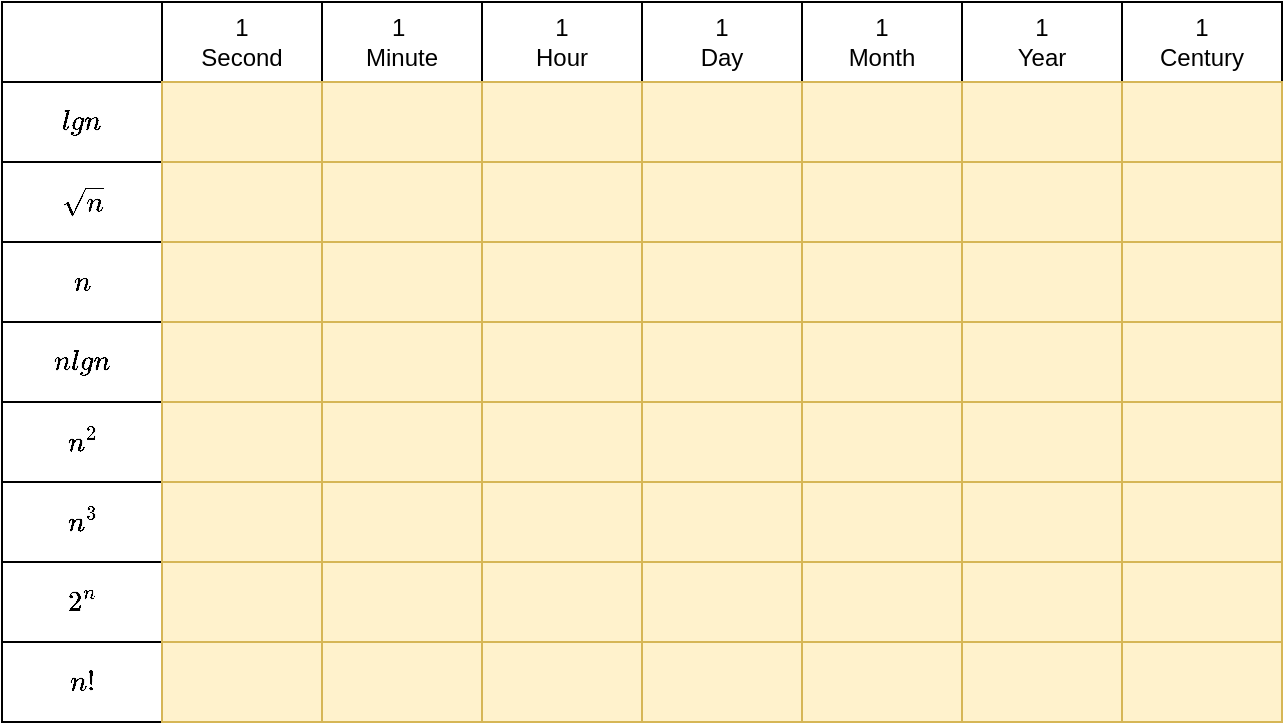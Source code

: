 <mxfile version="16.0.2" type="device" pages="20"><diagram id="-J4FnIjizJcJbLS0x7CH" name="processing_time"><mxGraphModel dx="1422" dy="865" grid="1" gridSize="10" guides="1" tooltips="1" connect="1" arrows="1" fold="1" page="1" pageScale="1" pageWidth="827" pageHeight="1169" math="1" shadow="0"><root><mxCell id="MZNJQTHi9-DjKHj09zx7-0"/><mxCell id="MZNJQTHi9-DjKHj09zx7-1" parent="MZNJQTHi9-DjKHj09zx7-0"/><mxCell id="MZNJQTHi9-DjKHj09zx7-16" value="1&lt;br&gt;Second" style="rounded=0;whiteSpace=wrap;html=1;" vertex="1" parent="MZNJQTHi9-DjKHj09zx7-1"><mxGeometry x="160" y="120" width="80" height="40" as="geometry"/></mxCell><mxCell id="MZNJQTHi9-DjKHj09zx7-17" value="1&amp;nbsp;&lt;br&gt;Minute" style="rounded=0;whiteSpace=wrap;html=1;" vertex="1" parent="MZNJQTHi9-DjKHj09zx7-1"><mxGeometry x="240" y="120" width="80" height="40" as="geometry"/></mxCell><mxCell id="MZNJQTHi9-DjKHj09zx7-18" value="1 &lt;br&gt;Hour" style="rounded=0;whiteSpace=wrap;html=1;" vertex="1" parent="MZNJQTHi9-DjKHj09zx7-1"><mxGeometry x="320" y="120" width="80" height="40" as="geometry"/></mxCell><mxCell id="MZNJQTHi9-DjKHj09zx7-19" value="1 &lt;br&gt;Day" style="rounded=0;whiteSpace=wrap;html=1;" vertex="1" parent="MZNJQTHi9-DjKHj09zx7-1"><mxGeometry x="400" y="120" width="80" height="40" as="geometry"/></mxCell><mxCell id="MZNJQTHi9-DjKHj09zx7-20" value="1 &lt;br&gt;Month" style="rounded=0;whiteSpace=wrap;html=1;" vertex="1" parent="MZNJQTHi9-DjKHj09zx7-1"><mxGeometry x="480" y="120" width="80" height="40" as="geometry"/></mxCell><mxCell id="MZNJQTHi9-DjKHj09zx7-21" value="1&lt;br&gt;Year" style="rounded=0;whiteSpace=wrap;html=1;" vertex="1" parent="MZNJQTHi9-DjKHj09zx7-1"><mxGeometry x="560" y="120" width="80" height="40" as="geometry"/></mxCell><mxCell id="MZNJQTHi9-DjKHj09zx7-22" value="1&lt;br&gt;Century" style="rounded=0;whiteSpace=wrap;html=1;" vertex="1" parent="MZNJQTHi9-DjKHj09zx7-1"><mxGeometry x="640" y="120" width="80" height="40" as="geometry"/></mxCell><mxCell id="MZNJQTHi9-DjKHj09zx7-23" value="" style="rounded=0;whiteSpace=wrap;html=1;" vertex="1" parent="MZNJQTHi9-DjKHj09zx7-1"><mxGeometry x="80" y="120" width="80" height="40" as="geometry"/></mxCell><mxCell id="MZNJQTHi9-DjKHj09zx7-24" value="$$lgn$$" style="rounded=0;whiteSpace=wrap;html=1;" vertex="1" parent="MZNJQTHi9-DjKHj09zx7-1"><mxGeometry x="80" y="160" width="80" height="40" as="geometry"/></mxCell><mxCell id="MZNJQTHi9-DjKHj09zx7-25" value="$$\sqrt{n}$$" style="rounded=0;whiteSpace=wrap;html=1;" vertex="1" parent="MZNJQTHi9-DjKHj09zx7-1"><mxGeometry x="80" y="200" width="80" height="40" as="geometry"/></mxCell><mxCell id="MZNJQTHi9-DjKHj09zx7-26" value="$$n$$" style="rounded=0;whiteSpace=wrap;html=1;" vertex="1" parent="MZNJQTHi9-DjKHj09zx7-1"><mxGeometry x="80" y="240" width="80" height="40" as="geometry"/></mxCell><mxCell id="MZNJQTHi9-DjKHj09zx7-27" value="$$nlgn$$" style="rounded=0;whiteSpace=wrap;html=1;" vertex="1" parent="MZNJQTHi9-DjKHj09zx7-1"><mxGeometry x="80" y="280" width="80" height="40" as="geometry"/></mxCell><mxCell id="MZNJQTHi9-DjKHj09zx7-28" value="$$n^2$$" style="rounded=0;whiteSpace=wrap;html=1;" vertex="1" parent="MZNJQTHi9-DjKHj09zx7-1"><mxGeometry x="80" y="320" width="80" height="40" as="geometry"/></mxCell><mxCell id="MZNJQTHi9-DjKHj09zx7-29" value="$$n^3$$" style="rounded=0;whiteSpace=wrap;html=1;" vertex="1" parent="MZNJQTHi9-DjKHj09zx7-1"><mxGeometry x="80" y="360" width="80" height="40" as="geometry"/></mxCell><mxCell id="MZNJQTHi9-DjKHj09zx7-30" value="$$2^n$$" style="rounded=0;whiteSpace=wrap;html=1;" vertex="1" parent="MZNJQTHi9-DjKHj09zx7-1"><mxGeometry x="80" y="400" width="80" height="40" as="geometry"/></mxCell><mxCell id="MZNJQTHi9-DjKHj09zx7-31" value="$$n!$$" style="rounded=0;whiteSpace=wrap;html=1;" vertex="1" parent="MZNJQTHi9-DjKHj09zx7-1"><mxGeometry x="80" y="440" width="80" height="40" as="geometry"/></mxCell><mxCell id="MZNJQTHi9-DjKHj09zx7-32" value="" style="rounded=0;whiteSpace=wrap;html=1;fillColor=#fff2cc;strokeColor=#d6b656;" vertex="1" parent="MZNJQTHi9-DjKHj09zx7-1"><mxGeometry x="160" y="160" width="80" height="40" as="geometry"/></mxCell><mxCell id="MZNJQTHi9-DjKHj09zx7-33" value="" style="rounded=0;whiteSpace=wrap;html=1;fillColor=#fff2cc;strokeColor=#d6b656;" vertex="1" parent="MZNJQTHi9-DjKHj09zx7-1"><mxGeometry x="160" y="200" width="80" height="40" as="geometry"/></mxCell><mxCell id="MZNJQTHi9-DjKHj09zx7-34" value="" style="rounded=0;whiteSpace=wrap;html=1;fillColor=#fff2cc;strokeColor=#d6b656;" vertex="1" parent="MZNJQTHi9-DjKHj09zx7-1"><mxGeometry x="160" y="240" width="80" height="40" as="geometry"/></mxCell><mxCell id="MZNJQTHi9-DjKHj09zx7-35" value="" style="rounded=0;whiteSpace=wrap;html=1;fillColor=#fff2cc;strokeColor=#d6b656;" vertex="1" parent="MZNJQTHi9-DjKHj09zx7-1"><mxGeometry x="160" y="280" width="80" height="40" as="geometry"/></mxCell><mxCell id="MZNJQTHi9-DjKHj09zx7-36" value="" style="rounded=0;whiteSpace=wrap;html=1;fillColor=#fff2cc;strokeColor=#d6b656;" vertex="1" parent="MZNJQTHi9-DjKHj09zx7-1"><mxGeometry x="160" y="320" width="80" height="40" as="geometry"/></mxCell><mxCell id="MZNJQTHi9-DjKHj09zx7-37" value="" style="rounded=0;whiteSpace=wrap;html=1;fillColor=#fff2cc;strokeColor=#d6b656;" vertex="1" parent="MZNJQTHi9-DjKHj09zx7-1"><mxGeometry x="160" y="360" width="80" height="40" as="geometry"/></mxCell><mxCell id="MZNJQTHi9-DjKHj09zx7-38" value="" style="rounded=0;whiteSpace=wrap;html=1;fillColor=#fff2cc;strokeColor=#d6b656;" vertex="1" parent="MZNJQTHi9-DjKHj09zx7-1"><mxGeometry x="160" y="400" width="80" height="40" as="geometry"/></mxCell><mxCell id="MZNJQTHi9-DjKHj09zx7-39" value="" style="rounded=0;whiteSpace=wrap;html=1;fillColor=#fff2cc;strokeColor=#d6b656;" vertex="1" parent="MZNJQTHi9-DjKHj09zx7-1"><mxGeometry x="160" y="440" width="80" height="40" as="geometry"/></mxCell><mxCell id="MZNJQTHi9-DjKHj09zx7-40" value="" style="rounded=0;whiteSpace=wrap;html=1;fillColor=#fff2cc;strokeColor=#d6b656;" vertex="1" parent="MZNJQTHi9-DjKHj09zx7-1"><mxGeometry x="240" y="160" width="80" height="40" as="geometry"/></mxCell><mxCell id="MZNJQTHi9-DjKHj09zx7-41" value="" style="rounded=0;whiteSpace=wrap;html=1;fillColor=#fff2cc;strokeColor=#d6b656;" vertex="1" parent="MZNJQTHi9-DjKHj09zx7-1"><mxGeometry x="240" y="200" width="80" height="40" as="geometry"/></mxCell><mxCell id="MZNJQTHi9-DjKHj09zx7-42" value="" style="rounded=0;whiteSpace=wrap;html=1;fillColor=#fff2cc;strokeColor=#d6b656;" vertex="1" parent="MZNJQTHi9-DjKHj09zx7-1"><mxGeometry x="240" y="240" width="80" height="40" as="geometry"/></mxCell><mxCell id="MZNJQTHi9-DjKHj09zx7-43" value="" style="rounded=0;whiteSpace=wrap;html=1;fillColor=#fff2cc;strokeColor=#d6b656;" vertex="1" parent="MZNJQTHi9-DjKHj09zx7-1"><mxGeometry x="240" y="280" width="80" height="40" as="geometry"/></mxCell><mxCell id="MZNJQTHi9-DjKHj09zx7-44" value="" style="rounded=0;whiteSpace=wrap;html=1;fillColor=#fff2cc;strokeColor=#d6b656;" vertex="1" parent="MZNJQTHi9-DjKHj09zx7-1"><mxGeometry x="240" y="320" width="80" height="40" as="geometry"/></mxCell><mxCell id="MZNJQTHi9-DjKHj09zx7-45" value="" style="rounded=0;whiteSpace=wrap;html=1;fillColor=#fff2cc;strokeColor=#d6b656;" vertex="1" parent="MZNJQTHi9-DjKHj09zx7-1"><mxGeometry x="240" y="360" width="80" height="40" as="geometry"/></mxCell><mxCell id="MZNJQTHi9-DjKHj09zx7-46" value="" style="rounded=0;whiteSpace=wrap;html=1;fillColor=#fff2cc;strokeColor=#d6b656;" vertex="1" parent="MZNJQTHi9-DjKHj09zx7-1"><mxGeometry x="240" y="400" width="80" height="40" as="geometry"/></mxCell><mxCell id="MZNJQTHi9-DjKHj09zx7-47" value="" style="rounded=0;whiteSpace=wrap;html=1;fillColor=#fff2cc;strokeColor=#d6b656;" vertex="1" parent="MZNJQTHi9-DjKHj09zx7-1"><mxGeometry x="240" y="440" width="80" height="40" as="geometry"/></mxCell><mxCell id="MZNJQTHi9-DjKHj09zx7-48" value="" style="rounded=0;whiteSpace=wrap;html=1;fillColor=#fff2cc;strokeColor=#d6b656;" vertex="1" parent="MZNJQTHi9-DjKHj09zx7-1"><mxGeometry x="320" y="160" width="80" height="40" as="geometry"/></mxCell><mxCell id="MZNJQTHi9-DjKHj09zx7-49" value="" style="rounded=0;whiteSpace=wrap;html=1;fillColor=#fff2cc;strokeColor=#d6b656;" vertex="1" parent="MZNJQTHi9-DjKHj09zx7-1"><mxGeometry x="320" y="200" width="80" height="40" as="geometry"/></mxCell><mxCell id="MZNJQTHi9-DjKHj09zx7-50" value="" style="rounded=0;whiteSpace=wrap;html=1;fillColor=#fff2cc;strokeColor=#d6b656;" vertex="1" parent="MZNJQTHi9-DjKHj09zx7-1"><mxGeometry x="320" y="240" width="80" height="40" as="geometry"/></mxCell><mxCell id="MZNJQTHi9-DjKHj09zx7-51" value="" style="rounded=0;whiteSpace=wrap;html=1;fillColor=#fff2cc;strokeColor=#d6b656;" vertex="1" parent="MZNJQTHi9-DjKHj09zx7-1"><mxGeometry x="320" y="280" width="80" height="40" as="geometry"/></mxCell><mxCell id="MZNJQTHi9-DjKHj09zx7-52" value="" style="rounded=0;whiteSpace=wrap;html=1;fillColor=#fff2cc;strokeColor=#d6b656;" vertex="1" parent="MZNJQTHi9-DjKHj09zx7-1"><mxGeometry x="320" y="320" width="80" height="40" as="geometry"/></mxCell><mxCell id="MZNJQTHi9-DjKHj09zx7-53" value="" style="rounded=0;whiteSpace=wrap;html=1;fillColor=#fff2cc;strokeColor=#d6b656;" vertex="1" parent="MZNJQTHi9-DjKHj09zx7-1"><mxGeometry x="320" y="360" width="80" height="40" as="geometry"/></mxCell><mxCell id="MZNJQTHi9-DjKHj09zx7-54" value="" style="rounded=0;whiteSpace=wrap;html=1;fillColor=#fff2cc;strokeColor=#d6b656;" vertex="1" parent="MZNJQTHi9-DjKHj09zx7-1"><mxGeometry x="320" y="400" width="80" height="40" as="geometry"/></mxCell><mxCell id="MZNJQTHi9-DjKHj09zx7-55" value="" style="rounded=0;whiteSpace=wrap;html=1;fillColor=#fff2cc;strokeColor=#d6b656;" vertex="1" parent="MZNJQTHi9-DjKHj09zx7-1"><mxGeometry x="320" y="440" width="80" height="40" as="geometry"/></mxCell><mxCell id="MZNJQTHi9-DjKHj09zx7-56" value="" style="rounded=0;whiteSpace=wrap;html=1;fillColor=#fff2cc;strokeColor=#d6b656;" vertex="1" parent="MZNJQTHi9-DjKHj09zx7-1"><mxGeometry x="400" y="160" width="80" height="40" as="geometry"/></mxCell><mxCell id="MZNJQTHi9-DjKHj09zx7-57" value="" style="rounded=0;whiteSpace=wrap;html=1;fillColor=#fff2cc;strokeColor=#d6b656;" vertex="1" parent="MZNJQTHi9-DjKHj09zx7-1"><mxGeometry x="400" y="200" width="80" height="40" as="geometry"/></mxCell><mxCell id="MZNJQTHi9-DjKHj09zx7-58" value="" style="rounded=0;whiteSpace=wrap;html=1;fillColor=#fff2cc;strokeColor=#d6b656;" vertex="1" parent="MZNJQTHi9-DjKHj09zx7-1"><mxGeometry x="400" y="240" width="80" height="40" as="geometry"/></mxCell><mxCell id="MZNJQTHi9-DjKHj09zx7-59" value="" style="rounded=0;whiteSpace=wrap;html=1;fillColor=#fff2cc;strokeColor=#d6b656;" vertex="1" parent="MZNJQTHi9-DjKHj09zx7-1"><mxGeometry x="400" y="280" width="80" height="40" as="geometry"/></mxCell><mxCell id="MZNJQTHi9-DjKHj09zx7-60" value="" style="rounded=0;whiteSpace=wrap;html=1;fillColor=#fff2cc;strokeColor=#d6b656;" vertex="1" parent="MZNJQTHi9-DjKHj09zx7-1"><mxGeometry x="400" y="320" width="80" height="40" as="geometry"/></mxCell><mxCell id="MZNJQTHi9-DjKHj09zx7-61" value="" style="rounded=0;whiteSpace=wrap;html=1;fillColor=#fff2cc;strokeColor=#d6b656;" vertex="1" parent="MZNJQTHi9-DjKHj09zx7-1"><mxGeometry x="400" y="360" width="80" height="40" as="geometry"/></mxCell><mxCell id="MZNJQTHi9-DjKHj09zx7-62" value="" style="rounded=0;whiteSpace=wrap;html=1;fillColor=#fff2cc;strokeColor=#d6b656;" vertex="1" parent="MZNJQTHi9-DjKHj09zx7-1"><mxGeometry x="400" y="400" width="80" height="40" as="geometry"/></mxCell><mxCell id="MZNJQTHi9-DjKHj09zx7-63" value="" style="rounded=0;whiteSpace=wrap;html=1;fillColor=#fff2cc;strokeColor=#d6b656;" vertex="1" parent="MZNJQTHi9-DjKHj09zx7-1"><mxGeometry x="400" y="440" width="80" height="40" as="geometry"/></mxCell><mxCell id="MZNJQTHi9-DjKHj09zx7-64" value="" style="rounded=0;whiteSpace=wrap;html=1;fillColor=#fff2cc;strokeColor=#d6b656;" vertex="1" parent="MZNJQTHi9-DjKHj09zx7-1"><mxGeometry x="480" y="160" width="80" height="40" as="geometry"/></mxCell><mxCell id="MZNJQTHi9-DjKHj09zx7-65" value="" style="rounded=0;whiteSpace=wrap;html=1;fillColor=#fff2cc;strokeColor=#d6b656;" vertex="1" parent="MZNJQTHi9-DjKHj09zx7-1"><mxGeometry x="480" y="200" width="80" height="40" as="geometry"/></mxCell><mxCell id="MZNJQTHi9-DjKHj09zx7-66" value="" style="rounded=0;whiteSpace=wrap;html=1;fillColor=#fff2cc;strokeColor=#d6b656;" vertex="1" parent="MZNJQTHi9-DjKHj09zx7-1"><mxGeometry x="480" y="240" width="80" height="40" as="geometry"/></mxCell><mxCell id="MZNJQTHi9-DjKHj09zx7-67" value="" style="rounded=0;whiteSpace=wrap;html=1;fillColor=#fff2cc;strokeColor=#d6b656;" vertex="1" parent="MZNJQTHi9-DjKHj09zx7-1"><mxGeometry x="480" y="280" width="80" height="40" as="geometry"/></mxCell><mxCell id="MZNJQTHi9-DjKHj09zx7-68" value="" style="rounded=0;whiteSpace=wrap;html=1;fillColor=#fff2cc;strokeColor=#d6b656;" vertex="1" parent="MZNJQTHi9-DjKHj09zx7-1"><mxGeometry x="480" y="320" width="80" height="40" as="geometry"/></mxCell><mxCell id="MZNJQTHi9-DjKHj09zx7-69" value="" style="rounded=0;whiteSpace=wrap;html=1;fillColor=#fff2cc;strokeColor=#d6b656;" vertex="1" parent="MZNJQTHi9-DjKHj09zx7-1"><mxGeometry x="480" y="360" width="80" height="40" as="geometry"/></mxCell><mxCell id="MZNJQTHi9-DjKHj09zx7-70" value="" style="rounded=0;whiteSpace=wrap;html=1;fillColor=#fff2cc;strokeColor=#d6b656;" vertex="1" parent="MZNJQTHi9-DjKHj09zx7-1"><mxGeometry x="480" y="400" width="80" height="40" as="geometry"/></mxCell><mxCell id="MZNJQTHi9-DjKHj09zx7-71" value="" style="rounded=0;whiteSpace=wrap;html=1;fillColor=#fff2cc;strokeColor=#d6b656;" vertex="1" parent="MZNJQTHi9-DjKHj09zx7-1"><mxGeometry x="480" y="440" width="80" height="40" as="geometry"/></mxCell><mxCell id="MZNJQTHi9-DjKHj09zx7-72" value="" style="rounded=0;whiteSpace=wrap;html=1;fillColor=#fff2cc;strokeColor=#d6b656;" vertex="1" parent="MZNJQTHi9-DjKHj09zx7-1"><mxGeometry x="560" y="160" width="80" height="40" as="geometry"/></mxCell><mxCell id="MZNJQTHi9-DjKHj09zx7-73" value="" style="rounded=0;whiteSpace=wrap;html=1;fillColor=#fff2cc;strokeColor=#d6b656;" vertex="1" parent="MZNJQTHi9-DjKHj09zx7-1"><mxGeometry x="560" y="200" width="80" height="40" as="geometry"/></mxCell><mxCell id="MZNJQTHi9-DjKHj09zx7-74" value="" style="rounded=0;whiteSpace=wrap;html=1;fillColor=#fff2cc;strokeColor=#d6b656;" vertex="1" parent="MZNJQTHi9-DjKHj09zx7-1"><mxGeometry x="560" y="240" width="80" height="40" as="geometry"/></mxCell><mxCell id="MZNJQTHi9-DjKHj09zx7-75" value="" style="rounded=0;whiteSpace=wrap;html=1;fillColor=#fff2cc;strokeColor=#d6b656;" vertex="1" parent="MZNJQTHi9-DjKHj09zx7-1"><mxGeometry x="560" y="280" width="80" height="40" as="geometry"/></mxCell><mxCell id="MZNJQTHi9-DjKHj09zx7-76" value="" style="rounded=0;whiteSpace=wrap;html=1;fillColor=#fff2cc;strokeColor=#d6b656;" vertex="1" parent="MZNJQTHi9-DjKHj09zx7-1"><mxGeometry x="560" y="320" width="80" height="40" as="geometry"/></mxCell><mxCell id="MZNJQTHi9-DjKHj09zx7-77" value="" style="rounded=0;whiteSpace=wrap;html=1;fillColor=#fff2cc;strokeColor=#d6b656;" vertex="1" parent="MZNJQTHi9-DjKHj09zx7-1"><mxGeometry x="560" y="360" width="80" height="40" as="geometry"/></mxCell><mxCell id="MZNJQTHi9-DjKHj09zx7-78" value="" style="rounded=0;whiteSpace=wrap;html=1;fillColor=#fff2cc;strokeColor=#d6b656;" vertex="1" parent="MZNJQTHi9-DjKHj09zx7-1"><mxGeometry x="560" y="400" width="80" height="40" as="geometry"/></mxCell><mxCell id="MZNJQTHi9-DjKHj09zx7-79" value="" style="rounded=0;whiteSpace=wrap;html=1;fillColor=#fff2cc;strokeColor=#d6b656;" vertex="1" parent="MZNJQTHi9-DjKHj09zx7-1"><mxGeometry x="560" y="440" width="80" height="40" as="geometry"/></mxCell><mxCell id="MZNJQTHi9-DjKHj09zx7-80" value="" style="rounded=0;whiteSpace=wrap;html=1;fillColor=#fff2cc;strokeColor=#d6b656;" vertex="1" parent="MZNJQTHi9-DjKHj09zx7-1"><mxGeometry x="640" y="160" width="80" height="40" as="geometry"/></mxCell><mxCell id="MZNJQTHi9-DjKHj09zx7-81" value="" style="rounded=0;whiteSpace=wrap;html=1;fillColor=#fff2cc;strokeColor=#d6b656;" vertex="1" parent="MZNJQTHi9-DjKHj09zx7-1"><mxGeometry x="640" y="200" width="80" height="40" as="geometry"/></mxCell><mxCell id="MZNJQTHi9-DjKHj09zx7-82" value="" style="rounded=0;whiteSpace=wrap;html=1;fillColor=#fff2cc;strokeColor=#d6b656;" vertex="1" parent="MZNJQTHi9-DjKHj09zx7-1"><mxGeometry x="640" y="240" width="80" height="40" as="geometry"/></mxCell><mxCell id="MZNJQTHi9-DjKHj09zx7-83" value="" style="rounded=0;whiteSpace=wrap;html=1;fillColor=#fff2cc;strokeColor=#d6b656;" vertex="1" parent="MZNJQTHi9-DjKHj09zx7-1"><mxGeometry x="640" y="280" width="80" height="40" as="geometry"/></mxCell><mxCell id="MZNJQTHi9-DjKHj09zx7-84" value="" style="rounded=0;whiteSpace=wrap;html=1;fillColor=#fff2cc;strokeColor=#d6b656;" vertex="1" parent="MZNJQTHi9-DjKHj09zx7-1"><mxGeometry x="640" y="320" width="80" height="40" as="geometry"/></mxCell><mxCell id="MZNJQTHi9-DjKHj09zx7-85" value="" style="rounded=0;whiteSpace=wrap;html=1;fillColor=#fff2cc;strokeColor=#d6b656;" vertex="1" parent="MZNJQTHi9-DjKHj09zx7-1"><mxGeometry x="640" y="360" width="80" height="40" as="geometry"/></mxCell><mxCell id="MZNJQTHi9-DjKHj09zx7-86" value="" style="rounded=0;whiteSpace=wrap;html=1;fillColor=#fff2cc;strokeColor=#d6b656;" vertex="1" parent="MZNJQTHi9-DjKHj09zx7-1"><mxGeometry x="640" y="400" width="80" height="40" as="geometry"/></mxCell><mxCell id="MZNJQTHi9-DjKHj09zx7-87" value="" style="rounded=0;whiteSpace=wrap;html=1;fillColor=#fff2cc;strokeColor=#d6b656;" vertex="1" parent="MZNJQTHi9-DjKHj09zx7-1"><mxGeometry x="640" y="440" width="80" height="40" as="geometry"/></mxCell></root></mxGraphModel></diagram><diagram id="xxZyRg5-4Np7YZA2vfEH" name="ins_sort_1"><mxGraphModel dx="1422" dy="865" grid="1" gridSize="10" guides="1" tooltips="1" connect="1" arrows="1" fold="1" page="1" pageScale="1" pageWidth="827" pageHeight="1169" math="0" shadow="0"><root><mxCell id="tV4Xgz4gUNyCg867A5kU-0"/><mxCell id="tV4Xgz4gUNyCg867A5kU-1" parent="tV4Xgz4gUNyCg867A5kU-0"/><mxCell id="tV4Xgz4gUNyCg867A5kU-2" value="" style="rounded=0;whiteSpace=wrap;html=1;fillColor=#cdeb8b;strokeColor=#36393d;" parent="tV4Xgz4gUNyCg867A5kU-1" vertex="1"><mxGeometry x="160" y="170" width="240" height="30" as="geometry"/></mxCell><mxCell id="tV4Xgz4gUNyCg867A5kU-3" value="" style="rounded=0;whiteSpace=wrap;html=1;" parent="tV4Xgz4gUNyCg867A5kU-1" vertex="1"><mxGeometry x="440" y="170" width="200" height="30" as="geometry"/></mxCell><mxCell id="tV4Xgz4gUNyCg867A5kU-4" style="edgeStyle=orthogonalEdgeStyle;curved=1;rounded=0;orthogonalLoop=1;jettySize=auto;html=1;exitX=0.5;exitY=1;exitDx=0;exitDy=0;" parent="tV4Xgz4gUNyCg867A5kU-1" source="tV4Xgz4gUNyCg867A5kU-5" target="tV4Xgz4gUNyCg867A5kU-2" edge="1"><mxGeometry relative="1" as="geometry"><Array as="points"><mxPoint x="420" y="240"/><mxPoint x="280" y="240"/></Array></mxGeometry></mxCell><mxCell id="tV4Xgz4gUNyCg867A5kU-5" value="" style="rounded=0;whiteSpace=wrap;html=1;fillColor=#f8cecc;strokeColor=#b85450;" parent="tV4Xgz4gUNyCg867A5kU-1" vertex="1"><mxGeometry x="400" y="170" width="40" height="30" as="geometry"/></mxCell><mxCell id="tV4Xgz4gUNyCg867A5kU-6" value="" style="shape=curlyBracket;whiteSpace=wrap;html=1;rounded=1;flipH=1;rotation=-90;" parent="tV4Xgz4gUNyCg867A5kU-1" vertex="1"><mxGeometry x="270" y="30" width="20" height="240" as="geometry"/></mxCell><mxCell id="tV4Xgz4gUNyCg867A5kU-7" value="already sorted" style="text;strokeColor=none;fillColor=none;html=1;fontSize=24;fontStyle=1;verticalAlign=middle;align=center;" parent="tV4Xgz4gUNyCg867A5kU-1" vertex="1"><mxGeometry x="180" y="100" width="200" height="40" as="geometry"/></mxCell><mxCell id="tV4Xgz4gUNyCg867A5kU-8" value="j" style="text;strokeColor=none;fillColor=none;html=1;fontSize=24;fontStyle=1;verticalAlign=middle;align=center;fontColor=#0000FF;" parent="tV4Xgz4gUNyCg867A5kU-1" vertex="1"><mxGeometry x="395" y="120" width="50" height="40" as="geometry"/></mxCell><mxCell id="tV4Xgz4gUNyCg867A5kU-9" value="iter j" style="text;strokeColor=none;fillColor=none;html=1;fontSize=24;fontStyle=1;verticalAlign=middle;align=center;fontColor=#000000;" parent="tV4Xgz4gUNyCg867A5kU-1" vertex="1"><mxGeometry x="640" y="200" width="50" height="40" as="geometry"/></mxCell><mxCell id="tV4Xgz4gUNyCg867A5kU-10" value="" style="rounded=0;whiteSpace=wrap;html=1;fillColor=#cdeb8b;strokeColor=#36393d;" parent="tV4Xgz4gUNyCg867A5kU-1" vertex="1"><mxGeometry x="160" y="370" width="280" height="30" as="geometry"/></mxCell><mxCell id="tV4Xgz4gUNyCg867A5kU-11" value="" style="rounded=0;whiteSpace=wrap;html=1;" parent="tV4Xgz4gUNyCg867A5kU-1" vertex="1"><mxGeometry x="440" y="370" width="200" height="30" as="geometry"/></mxCell><mxCell id="tV4Xgz4gUNyCg867A5kU-12" value="" style="shape=curlyBracket;whiteSpace=wrap;html=1;rounded=1;flipH=1;rotation=-90;" parent="tV4Xgz4gUNyCg867A5kU-1" vertex="1"><mxGeometry x="290" y="210" width="20" height="280" as="geometry"/></mxCell><mxCell id="tV4Xgz4gUNyCg867A5kU-13" value="insert into sorted array" style="text;strokeColor=none;fillColor=none;html=1;fontSize=24;fontStyle=1;verticalAlign=middle;align=center;" parent="tV4Xgz4gUNyCg867A5kU-1" vertex="1"><mxGeometry x="253.5" y="240" width="291" height="40" as="geometry"/></mxCell><mxCell id="tV4Xgz4gUNyCg867A5kU-14" value="j" style="text;strokeColor=none;fillColor=none;html=1;fontSize=24;fontStyle=1;verticalAlign=middle;align=center;fontColor=#0000FF;" parent="tV4Xgz4gUNyCg867A5kU-1" vertex="1"><mxGeometry x="395" y="310" width="50" height="40" as="geometry"/></mxCell><mxCell id="tV4Xgz4gUNyCg867A5kU-15" value="after iter of j" style="text;strokeColor=none;fillColor=none;html=1;fontSize=24;fontStyle=1;verticalAlign=middle;align=center;fontColor=#000000;" parent="tV4Xgz4gUNyCg867A5kU-1" vertex="1"><mxGeometry x="570" y="410" width="210" height="40" as="geometry"/></mxCell><mxCell id="tV4Xgz4gUNyCg867A5kU-16" value="" style="rounded=0;whiteSpace=wrap;html=1;fillColor=#f8cecc;strokeColor=#b85450;" parent="tV4Xgz4gUNyCg867A5kU-1" vertex="1"><mxGeometry x="240" y="370" width="40" height="30" as="geometry"/></mxCell><mxCell id="tV4Xgz4gUNyCg867A5kU-17" value="sorted subarray" style="text;strokeColor=none;fillColor=none;html=1;fontSize=24;fontStyle=1;verticalAlign=middle;align=center;" parent="tV4Xgz4gUNyCg867A5kU-1" vertex="1"><mxGeometry x="170" y="300" width="200" height="40" as="geometry"/></mxCell></root></mxGraphModel></diagram><diagram id="3UX6zZA4i-97yMMuVyhm" name="ins_sort_2"><mxGraphModel dx="813" dy="494" grid="1" gridSize="10" guides="1" tooltips="1" connect="1" arrows="1" fold="1" page="1" pageScale="1" pageWidth="827" pageHeight="1169" math="1" shadow="0"><root><mxCell id="klS4dmym2JJMgl7qoK5P-0"/><mxCell id="klS4dmym2JJMgl7qoK5P-1" parent="klS4dmym2JJMgl7qoK5P-0"/><mxCell id="klS4dmym2JJMgl7qoK5P-4" value="&lt;br&gt;&lt;font color=&quot;#ff3333&quot;&gt;Insertion-Sort(A)&lt;/font&gt;&lt;br&gt;1. &lt;b&gt;for&lt;/b&gt; j = 2 &lt;b&gt;to&lt;/b&gt; n &lt;b&gt;do&lt;/b&gt;&amp;nbsp;&lt;br&gt;2.&amp;nbsp;&lt;span style=&quot;white-space: pre&quot;&gt;&#9;&lt;/span&gt;key = A[j];&lt;br&gt;3.&amp;nbsp;&lt;span style=&quot;white-space: pre&quot;&gt;&#9;&lt;/span&gt;i = j-1;&lt;br&gt;4.&amp;nbsp;&lt;span style=&quot;white-space: pre&quot;&gt;&#9;&lt;/span&gt;&lt;b&gt;while&lt;/b&gt; i&amp;gt;0 &lt;b&gt;and&lt;/b&gt; A[i]&amp;gt;key &lt;b&gt;do&lt;/b&gt;&lt;br&gt;5.&lt;span style=&quot;white-space: pre&quot;&gt;&#9;&lt;/span&gt;&lt;span style=&quot;white-space: pre&quot;&gt;&#9;&lt;/span&gt;A[i+1]=A[i];&lt;br&gt;6.&lt;span style=&quot;white-space: pre&quot;&gt;&#9;&lt;/span&gt;&lt;span style=&quot;white-space: pre&quot;&gt;&#9;&lt;/span&gt;i = i-1;&lt;br&gt;&lt;span style=&quot;white-space: pre&quot;&gt;&#9;&lt;/span&gt;&lt;b&gt;endwhile&lt;/b&gt;&lt;br&gt;7.&lt;span style=&quot;white-space: pre&quot;&gt;&#9;&lt;/span&gt;A[i+1]=key;&lt;br&gt;&amp;nbsp; &amp;nbsp;&lt;b&gt;endfor&lt;/b&gt;" style="text;html=1;strokeColor=none;fillColor=none;spacing=5;spacingTop=-20;whiteSpace=wrap;overflow=hidden;rounded=0;" vertex="1" parent="klS4dmym2JJMgl7qoK5P-1"><mxGeometry x="140" y="140" width="190" height="160" as="geometry"/></mxCell></root></mxGraphModel></diagram><diagram id="Yi4dEcncQHjr-OmlejOr" name="ins_sort_3"><mxGraphModel dx="474" dy="288" grid="1" gridSize="10" guides="1" tooltips="1" connect="1" arrows="1" fold="1" page="1" pageScale="1" pageWidth="827" pageHeight="1169" math="1" shadow="0"><root><mxCell id="rdhedt9X13SwMrLl2Vw_-0"/><mxCell id="rdhedt9X13SwMrLl2Vw_-1" parent="rdhedt9X13SwMrLl2Vw_-0"/><mxCell id="rdhedt9X13SwMrLl2Vw_-2" value="&lt;br&gt;&lt;font color=&quot;#ff3333&quot;&gt;Insertion-Sort(A)&lt;/font&gt;&lt;br&gt;1. &lt;b&gt;for&lt;/b&gt; j = 2 &lt;b&gt;to&lt;/b&gt; n &lt;b&gt;do&lt;/b&gt;&amp;nbsp;&lt;br&gt;2.&amp;nbsp;&lt;span style=&quot;white-space: pre&quot;&gt;&#9;&lt;/span&gt;key = A[j];&lt;br&gt;&lt;font color=&quot;#e6e6e6&quot;&gt;3.&amp;nbsp;&lt;span style=&quot;white-space: pre&quot;&gt;&#9;&lt;/span&gt;i = j-1;&lt;br&gt;4.&amp;nbsp;&lt;span style=&quot;white-space: pre&quot;&gt;&#9;&lt;/span&gt;&lt;b&gt;while&lt;/b&gt; i&amp;gt;0 &lt;b&gt;and&lt;/b&gt; A[i]&amp;gt;key &lt;b&gt;do&lt;/b&gt;&lt;br&gt;5.&lt;span style=&quot;white-space: pre&quot;&gt;&#9;&lt;/span&gt;&lt;span style=&quot;white-space: pre&quot;&gt;&#9;&lt;/span&gt;A[i+1]=A[i];&lt;br&gt;6.&lt;span style=&quot;white-space: pre&quot;&gt;&#9;&lt;/span&gt;&lt;span style=&quot;white-space: pre&quot;&gt;&#9;&lt;/span&gt;i = i-1;&lt;br&gt;&lt;span style=&quot;white-space: pre&quot;&gt;&#9;&lt;/span&gt;&lt;b&gt;endwhile&lt;/b&gt;&lt;br&gt;7.&lt;span style=&quot;white-space: pre&quot;&gt;&#9;&lt;/span&gt;A[i+1]=key;&lt;br&gt;&amp;nbsp; &amp;nbsp;&lt;b&gt;endfor&lt;/b&gt;&lt;/font&gt;" style="text;html=1;strokeColor=none;fillColor=none;spacing=5;spacingTop=-20;whiteSpace=wrap;overflow=hidden;rounded=0;" vertex="1" parent="rdhedt9X13SwMrLl2Vw_-1"><mxGeometry x="140" y="140" width="190" height="160" as="geometry"/></mxCell><mxCell id="rdhedt9X13SwMrLl2Vw_-4" value="" style="shape=curlyBracket;whiteSpace=wrap;html=1;rounded=1;flipH=1;fontColor=#000000;" vertex="1" parent="rdhedt9X13SwMrLl2Vw_-1"><mxGeometry x="250" y="140" width="20" height="50" as="geometry"/></mxCell><mxCell id="rdhedt9X13SwMrLl2Vw_-5" value="Iterate over array&amp;nbsp;" style="text;html=1;strokeColor=none;fillColor=none;align=center;verticalAlign=middle;whiteSpace=wrap;rounded=0;fontColor=#000000;" vertex="1" parent="rdhedt9X13SwMrLl2Vw_-1"><mxGeometry x="270" y="150" width="110" height="30" as="geometry"/></mxCell><mxCell id="rdhedt9X13SwMrLl2Vw_-6" value="Loop invariant:" style="text;html=1;strokeColor=none;fillColor=none;align=center;verticalAlign=middle;whiteSpace=wrap;rounded=0;fontColor=#000000;fontStyle=1" vertex="1" parent="rdhedt9X13SwMrLl2Vw_-1"><mxGeometry x="270" y="220" width="90" height="30" as="geometry"/></mxCell><mxCell id="rdhedt9X13SwMrLl2Vw_-7" value="The subarray" style="text;html=1;strokeColor=none;fillColor=none;align=center;verticalAlign=middle;whiteSpace=wrap;rounded=0;fontColor=#000000;" vertex="1" parent="rdhedt9X13SwMrLl2Vw_-1"><mxGeometry x="260" y="240" width="90" height="30" as="geometry"/></mxCell><mxCell id="rdhedt9X13SwMrLl2Vw_-8" value="$$A[1..j-1]$$" style="text;html=1;strokeColor=none;fillColor=none;align=center;verticalAlign=middle;whiteSpace=wrap;rounded=0;fontColor=#000000;" vertex="1" parent="rdhedt9X13SwMrLl2Vw_-1"><mxGeometry x="340" y="240" width="80" height="30" as="geometry"/></mxCell><mxCell id="rdhedt9X13SwMrLl2Vw_-9" value="is always sorted" style="text;html=1;strokeColor=none;fillColor=none;align=center;verticalAlign=middle;whiteSpace=wrap;rounded=0;fontColor=#000000;fontStyle=4" vertex="1" parent="rdhedt9X13SwMrLl2Vw_-1"><mxGeometry x="270" y="260" width="90" height="30" as="geometry"/></mxCell><mxCell id="uLX1RC-PLHY6zkjzp-Lp-9" value="already sorted" style="rounded=0;whiteSpace=wrap;html=1;fontColor=#000000;" vertex="1" parent="rdhedt9X13SwMrLl2Vw_-1"><mxGeometry x="214" y="310" width="110" height="20" as="geometry"/></mxCell><mxCell id="uLX1RC-PLHY6zkjzp-Lp-10" value="" style="rounded=0;whiteSpace=wrap;html=1;fontColor=#000000;" vertex="1" parent="rdhedt9X13SwMrLl2Vw_-1"><mxGeometry x="344" y="310" width="70" height="20" as="geometry"/></mxCell><mxCell id="uLX1RC-PLHY6zkjzp-Lp-11" value="j" style="rounded=0;whiteSpace=wrap;html=1;fillColor=#f8cecc;strokeColor=#b85450;" vertex="1" parent="rdhedt9X13SwMrLl2Vw_-1"><mxGeometry x="324" y="310" width="20" height="20" as="geometry"/></mxCell><mxCell id="uLX1RC-PLHY6zkjzp-Lp-12" value="key" style="text;html=1;strokeColor=none;fillColor=none;align=center;verticalAlign=middle;whiteSpace=wrap;rounded=0;fontColor=#000000;" vertex="1" parent="rdhedt9X13SwMrLl2Vw_-1"><mxGeometry x="317" y="290" width="36" height="20" as="geometry"/></mxCell><mxCell id="cOwgCm0EU532IBNO7DUe-0" value="already sorted" style="rounded=0;whiteSpace=wrap;html=1;fontColor=#000000;" vertex="1" parent="rdhedt9X13SwMrLl2Vw_-1"><mxGeometry x="215" y="340" width="110" height="20" as="geometry"/></mxCell><mxCell id="cOwgCm0EU532IBNO7DUe-1" value="" style="rounded=0;whiteSpace=wrap;html=1;fontColor=#000000;" vertex="1" parent="rdhedt9X13SwMrLl2Vw_-1"><mxGeometry x="345" y="340" width="70" height="20" as="geometry"/></mxCell><mxCell id="cOwgCm0EU532IBNO7DUe-2" value="j" style="rounded=0;whiteSpace=wrap;html=1;fillColor=#f8cecc;strokeColor=#b85450;" vertex="1" parent="rdhedt9X13SwMrLl2Vw_-1"><mxGeometry x="333" y="380" width="20" height="20" as="geometry"/></mxCell><mxCell id="cOwgCm0EU532IBNO7DUe-3" value="key" style="text;html=1;strokeColor=none;fillColor=none;align=center;verticalAlign=middle;whiteSpace=wrap;rounded=0;fontColor=#000000;" vertex="1" parent="rdhedt9X13SwMrLl2Vw_-1"><mxGeometry x="297" y="380" width="36" height="20" as="geometry"/></mxCell><mxCell id="cOwgCm0EU532IBNO7DUe-6" style="edgeStyle=orthogonalEdgeStyle;curved=1;rounded=0;orthogonalLoop=1;jettySize=auto;html=1;exitX=0.5;exitY=1;exitDx=0;exitDy=0;entryX=0.633;entryY=0.067;entryDx=0;entryDy=0;entryPerimeter=0;fontSize=10;fontColor=#000000;" edge="1" parent="rdhedt9X13SwMrLl2Vw_-1" source="cOwgCm0EU532IBNO7DUe-4" target="cOwgCm0EU532IBNO7DUe-2"><mxGeometry relative="1" as="geometry"/></mxCell><mxCell id="cOwgCm0EU532IBNO7DUe-4" value="" style="rounded=0;whiteSpace=wrap;html=1;fillColor=#fff2cc;strokeColor=#d6b656;" vertex="1" parent="rdhedt9X13SwMrLl2Vw_-1"><mxGeometry x="325" y="340" width="20" height="20" as="geometry"/></mxCell></root></mxGraphModel></diagram><diagram id="WnapJgw4QfffWYtuSv8c" name="ins_sort_4"><mxGraphModel dx="474" dy="288" grid="1" gridSize="10" guides="1" tooltips="1" connect="1" arrows="1" fold="1" page="1" pageScale="1" pageWidth="827" pageHeight="1169" math="1" shadow="0"><root><mxCell id="AzJtxqNU-MHNPhccuWxW-0"/><mxCell id="AzJtxqNU-MHNPhccuWxW-1" parent="AzJtxqNU-MHNPhccuWxW-0"/><mxCell id="AzJtxqNU-MHNPhccuWxW-2" value="&lt;br&gt;&lt;font color=&quot;#e6e6e6&quot;&gt;Insertion-Sort(A)&lt;br&gt;1. &lt;b&gt;for&lt;/b&gt; j = 2 &lt;b&gt;to&lt;/b&gt; n &lt;b&gt;do&lt;/b&gt;&amp;nbsp;&lt;br&gt;2.&amp;nbsp;&lt;span style=&quot;white-space: pre&quot;&gt;&#9;&lt;/span&gt;key = A[j];&lt;/font&gt;&lt;br&gt;3.&amp;nbsp;&lt;span style=&quot;white-space: pre&quot;&gt;&#9;&lt;/span&gt;i = j-1;&lt;br&gt;4.&amp;nbsp;&lt;span style=&quot;white-space: pre&quot;&gt;&#9;&lt;/span&gt;&lt;b&gt;while&lt;/b&gt; i&amp;gt;0 &lt;b&gt;and&lt;/b&gt; A[i]&amp;gt;key &lt;b&gt;do&lt;/b&gt;&lt;br&gt;5.&lt;span style=&quot;white-space: pre&quot;&gt;&#9;&lt;/span&gt;&lt;span style=&quot;white-space: pre&quot;&gt;&#9;&lt;/span&gt;A[i+1]=A[i];&lt;br&gt;6.&lt;span style=&quot;white-space: pre&quot;&gt;&#9;&lt;/span&gt;&lt;span style=&quot;white-space: pre&quot;&gt;&#9;&lt;/span&gt;i = i-1;&lt;br&gt;&lt;span style=&quot;white-space: pre&quot;&gt;&#9;&lt;/span&gt;&lt;b&gt;endwhile&lt;/b&gt;&lt;br&gt;&lt;font color=&quot;#e6e6e6&quot;&gt;7.&lt;/font&gt;&lt;span style=&quot;color: rgb(230 , 230 , 230) ; white-space: pre&quot;&gt;&#9;&lt;/span&gt;&lt;font color=&quot;#e6e6e6&quot;&gt;A[i+1]=key;&lt;/font&gt;&lt;br&gt;&lt;font color=&quot;#e6e6e6&quot;&gt;&amp;nbsp; &amp;nbsp;&lt;/font&gt;&lt;b style=&quot;color: rgb(230 , 230 , 230)&quot;&gt;endfor&lt;/b&gt;" style="text;html=1;strokeColor=none;fillColor=none;spacing=5;spacingTop=-20;whiteSpace=wrap;overflow=hidden;rounded=0;" vertex="1" parent="AzJtxqNU-MHNPhccuWxW-1"><mxGeometry x="140" y="140" width="190" height="160" as="geometry"/></mxCell><mxCell id="AzJtxqNU-MHNPhccuWxW-3" value="" style="shape=curlyBracket;whiteSpace=wrap;html=1;rounded=1;flipH=1;fontColor=#000000;" vertex="1" parent="AzJtxqNU-MHNPhccuWxW-1"><mxGeometry x="310" y="190" width="20" height="70" as="geometry"/></mxCell><mxCell id="AzJtxqNU-MHNPhccuWxW-4" value="Shift right the entries in" style="text;html=1;strokeColor=none;fillColor=none;align=center;verticalAlign=middle;whiteSpace=wrap;rounded=0;fontColor=#000000;" vertex="1" parent="AzJtxqNU-MHNPhccuWxW-1"><mxGeometry x="330" y="180" width="76" height="30" as="geometry"/></mxCell><mxCell id="AzJtxqNU-MHNPhccuWxW-7" value="$$A[1..j-1]$$" style="text;html=1;strokeColor=none;fillColor=none;align=center;verticalAlign=middle;whiteSpace=wrap;rounded=0;fontColor=#000000;" vertex="1" parent="AzJtxqNU-MHNPhccuWxW-1"><mxGeometry x="334" y="210" width="80" height="30" as="geometry"/></mxCell><mxCell id="AzJtxqNU-MHNPhccuWxW-9" value="&amp;lt;key" style="rounded=0;whiteSpace=wrap;html=1;fontColor=#000000;" vertex="1" parent="AzJtxqNU-MHNPhccuWxW-1"><mxGeometry x="214" y="310" width="66" height="20" as="geometry"/></mxCell><mxCell id="AzJtxqNU-MHNPhccuWxW-10" value="" style="rounded=0;whiteSpace=wrap;html=1;fontColor=#000000;" vertex="1" parent="AzJtxqNU-MHNPhccuWxW-1"><mxGeometry x="360" y="310" width="54" height="20" as="geometry"/></mxCell><mxCell id="AzJtxqNU-MHNPhccuWxW-11" value="&amp;gt;key" style="rounded=0;whiteSpace=wrap;html=1;fillColor=#dae8fc;strokeColor=#6c8ebf;" vertex="1" parent="AzJtxqNU-MHNPhccuWxW-1"><mxGeometry x="280" y="310" width="64" height="20" as="geometry"/></mxCell><mxCell id="AzJtxqNU-MHNPhccuWxW-13" value="that are bigger than key = j" style="text;html=1;strokeColor=none;fillColor=none;align=center;verticalAlign=middle;whiteSpace=wrap;rounded=0;fontColor=#000000;" vertex="1" parent="AzJtxqNU-MHNPhccuWxW-1"><mxGeometry x="330" y="240" width="76" height="50" as="geometry"/></mxCell><mxCell id="AzJtxqNU-MHNPhccuWxW-16" value="j" style="rounded=0;whiteSpace=wrap;html=1;fillColor=#f8cecc;strokeColor=#b85450;" vertex="1" parent="AzJtxqNU-MHNPhccuWxW-1"><mxGeometry x="344" y="310" width="16" height="20" as="geometry"/></mxCell><mxCell id="AzJtxqNU-MHNPhccuWxW-24" value="&amp;lt;key" style="rounded=0;whiteSpace=wrap;html=1;fontColor=#000000;" vertex="1" parent="AzJtxqNU-MHNPhccuWxW-1"><mxGeometry x="212" y="340" width="66" height="20" as="geometry"/></mxCell><mxCell id="AzJtxqNU-MHNPhccuWxW-25" value="" style="rounded=0;whiteSpace=wrap;html=1;fontColor=#000000;" vertex="1" parent="AzJtxqNU-MHNPhccuWxW-1"><mxGeometry x="358" y="340" width="54" height="20" as="geometry"/></mxCell><mxCell id="AzJtxqNU-MHNPhccuWxW-26" value="&amp;gt;key" style="rounded=0;whiteSpace=wrap;html=1;fillColor=#dae8fc;strokeColor=#6c8ebf;" vertex="1" parent="AzJtxqNU-MHNPhccuWxW-1"><mxGeometry x="294" y="340" width="64" height="20" as="geometry"/></mxCell><mxCell id="AzJtxqNU-MHNPhccuWxW-27" value="j" style="rounded=0;whiteSpace=wrap;html=1;fillColor=#f8cecc;strokeColor=#b85450;" vertex="1" parent="AzJtxqNU-MHNPhccuWxW-1"><mxGeometry x="278" y="370" width="16" height="20" as="geometry"/></mxCell><mxCell id="AzJtxqNU-MHNPhccuWxW-28" value="" style="rounded=0;whiteSpace=wrap;html=1;fillColor=#fff2cc;strokeColor=#d6b656;" vertex="1" parent="AzJtxqNU-MHNPhccuWxW-1"><mxGeometry x="278" y="340" width="16" height="20" as="geometry"/></mxCell><mxCell id="AzJtxqNU-MHNPhccuWxW-29" value="" style="curved=1;endArrow=classic;html=1;rounded=0;fontColor=#000000;exitX=1;exitY=0.5;exitDx=0;exitDy=0;entryX=1.146;entryY=0.617;entryDx=0;entryDy=0;entryPerimeter=0;" edge="1" parent="AzJtxqNU-MHNPhccuWxW-1" source="AzJtxqNU-MHNPhccuWxW-26" target="AzJtxqNU-MHNPhccuWxW-27"><mxGeometry width="50" height="50" relative="1" as="geometry"><mxPoint x="260" y="340" as="sourcePoint"/><mxPoint x="310" y="290" as="targetPoint"/><Array as="points"><mxPoint x="358" y="382"/></Array></mxGeometry></mxCell><mxCell id="jfGwaQMzS5_6502sI8eL-0" value="" style="endArrow=classic;startArrow=classic;html=1;rounded=0;fontColor=#000000;entryX=0.396;entryY=1.006;entryDx=0;entryDy=0;entryPerimeter=0;" edge="1" parent="AzJtxqNU-MHNPhccuWxW-1" target="AzJtxqNU-MHNPhccuWxW-2"><mxGeometry width="50" height="50" relative="1" as="geometry"><mxPoint x="340" y="300" as="sourcePoint"/><mxPoint x="220" y="300" as="targetPoint"/></mxGeometry></mxCell><mxCell id="jfGwaQMzS5_6502sI8eL-1" value="Already Sorted" style="edgeLabel;html=1;align=center;verticalAlign=middle;resizable=0;points=[];fontColor=#000000;" vertex="1" connectable="0" parent="jfGwaQMzS5_6502sI8eL-0"><mxGeometry x="0.325" y="-1" relative="1" as="geometry"><mxPoint x="27" y="-9" as="offset"/></mxGeometry></mxCell></root></mxGraphModel></diagram><diagram id="aqp-_g1aterpydvWK85I" name="ins_sort_5"><mxGraphModel dx="569" dy="346" grid="1" gridSize="10" guides="1" tooltips="1" connect="1" arrows="1" fold="1" page="1" pageScale="1" pageWidth="827" pageHeight="1169" math="1" shadow="0"><root><mxCell id="9d7nWpJ526wl_epGF83J-0"/><mxCell id="9d7nWpJ526wl_epGF83J-1" parent="9d7nWpJ526wl_epGF83J-0"/><mxCell id="9d7nWpJ526wl_epGF83J-2" value="&lt;br&gt;&lt;font color=&quot;#e6e6e6&quot;&gt;Insertion-Sort(A)&lt;br&gt;1. &lt;b&gt;for&lt;/b&gt; j = 2 &lt;b&gt;to&lt;/b&gt; n &lt;b&gt;do&lt;/b&gt;&amp;nbsp;&lt;br&gt;2.&amp;nbsp;&lt;span style=&quot;white-space: pre&quot;&gt;&#9;&lt;/span&gt;key = A[j];&lt;/font&gt;&lt;br&gt;&lt;font color=&quot;#e6e6e6&quot;&gt;3.&amp;nbsp;&lt;span style=&quot;white-space: pre&quot;&gt;&#9;&lt;/span&gt;i = j-1;&lt;br&gt;4.&amp;nbsp;&lt;span style=&quot;white-space: pre&quot;&gt;&#9;&lt;/span&gt;&lt;b&gt;while&lt;/b&gt; i&amp;gt;0 &lt;b&gt;and&lt;/b&gt; A[i]&amp;gt;key &lt;b&gt;do&lt;/b&gt;&lt;br&gt;5.&lt;span style=&quot;white-space: pre&quot;&gt;&#9;&lt;/span&gt;&lt;span style=&quot;white-space: pre&quot;&gt;&#9;&lt;/span&gt;A[i+1]=A[i];&lt;br&gt;6.&lt;span style=&quot;white-space: pre&quot;&gt;&#9;&lt;/span&gt;&lt;span style=&quot;white-space: pre&quot;&gt;&#9;&lt;/span&gt;i = i-1;&lt;br&gt;&lt;span style=&quot;white-space: pre&quot;&gt;&#9;&lt;/span&gt;&lt;b&gt;endwhile&lt;/b&gt;&lt;/font&gt;&lt;br&gt;7.&lt;span style=&quot;white-space: pre&quot;&gt;&#9;&lt;/span&gt;A[i+1]=key;&lt;br&gt;&lt;font color=&quot;#e6e6e6&quot;&gt;&amp;nbsp; &amp;nbsp;&lt;/font&gt;&lt;b style=&quot;color: rgb(230 , 230 , 230)&quot;&gt;endfor&lt;/b&gt;" style="text;html=1;strokeColor=none;fillColor=none;spacing=5;spacingTop=-20;whiteSpace=wrap;overflow=hidden;rounded=0;" vertex="1" parent="9d7nWpJ526wl_epGF83J-1"><mxGeometry x="140" y="140" width="190" height="160" as="geometry"/></mxCell><mxCell id="9d7nWpJ526wl_epGF83J-3" value="" style="shape=curlyBracket;whiteSpace=wrap;html=1;rounded=1;flipH=1;fontColor=#000000;" vertex="1" parent="9d7nWpJ526wl_epGF83J-1"><mxGeometry x="310" y="250" width="20" height="30" as="geometry"/></mxCell><mxCell id="9d7nWpJ526wl_epGF83J-4" value="Insert key to the correct location" style="text;html=1;strokeColor=none;fillColor=none;align=center;verticalAlign=middle;whiteSpace=wrap;rounded=0;fontColor=#000000;" vertex="1" parent="9d7nWpJ526wl_epGF83J-1"><mxGeometry x="340" y="250" width="140" height="30" as="geometry"/></mxCell><mxCell id="9d7nWpJ526wl_epGF83J-5" value="$$j:A[1..j]$$" style="text;html=1;strokeColor=none;fillColor=none;align=center;verticalAlign=middle;whiteSpace=wrap;rounded=0;fontColor=#000000;" vertex="1" parent="9d7nWpJ526wl_epGF83J-1"><mxGeometry x="333" y="290" width="80" height="30" as="geometry"/></mxCell><mxCell id="9d7nWpJ526wl_epGF83J-6" value="&amp;lt;key" style="rounded=0;whiteSpace=wrap;html=1;fontColor=#000000;" vertex="1" parent="9d7nWpJ526wl_epGF83J-1"><mxGeometry x="275" y="120" width="66" height="20" as="geometry"/></mxCell><mxCell id="9d7nWpJ526wl_epGF83J-7" value="" style="rounded=0;whiteSpace=wrap;html=1;fontColor=#000000;" vertex="1" parent="9d7nWpJ526wl_epGF83J-1"><mxGeometry x="421" y="120" width="54" height="20" as="geometry"/></mxCell><mxCell id="9d7nWpJ526wl_epGF83J-8" value="&amp;gt;key" style="rounded=0;whiteSpace=wrap;html=1;fillColor=#dae8fc;strokeColor=#6c8ebf;" vertex="1" parent="9d7nWpJ526wl_epGF83J-1"><mxGeometry x="341" y="120" width="64" height="20" as="geometry"/></mxCell><mxCell id="9d7nWpJ526wl_epGF83J-9" value="key=j" style="text;html=1;strokeColor=none;fillColor=none;align=center;verticalAlign=middle;whiteSpace=wrap;rounded=0;fontColor=#000000;" vertex="1" parent="9d7nWpJ526wl_epGF83J-1"><mxGeometry x="381" y="100" width="76" height="20" as="geometry"/></mxCell><mxCell id="9d7nWpJ526wl_epGF83J-10" value="j" style="rounded=0;whiteSpace=wrap;html=1;fillColor=#f8cecc;strokeColor=#b85450;" vertex="1" parent="9d7nWpJ526wl_epGF83J-1"><mxGeometry x="405" y="120" width="16" height="20" as="geometry"/></mxCell><mxCell id="9d7nWpJ526wl_epGF83J-11" value="&amp;lt;key" style="rounded=0;whiteSpace=wrap;html=1;fontColor=#000000;" vertex="1" parent="9d7nWpJ526wl_epGF83J-1"><mxGeometry x="275" y="150" width="66" height="20" as="geometry"/></mxCell><mxCell id="9d7nWpJ526wl_epGF83J-12" value="" style="rounded=0;whiteSpace=wrap;html=1;fontColor=#000000;" vertex="1" parent="9d7nWpJ526wl_epGF83J-1"><mxGeometry x="421" y="150" width="54" height="20" as="geometry"/></mxCell><mxCell id="9d7nWpJ526wl_epGF83J-13" value="&amp;gt;key" style="rounded=0;whiteSpace=wrap;html=1;fillColor=#dae8fc;strokeColor=#6c8ebf;" vertex="1" parent="9d7nWpJ526wl_epGF83J-1"><mxGeometry x="357" y="150" width="64" height="20" as="geometry"/></mxCell><mxCell id="9d7nWpJ526wl_epGF83J-14" value="j" style="rounded=0;whiteSpace=wrap;html=1;fillColor=#f8cecc;strokeColor=#b85450;" vertex="1" parent="9d7nWpJ526wl_epGF83J-1"><mxGeometry x="341" y="150" width="16" height="20" as="geometry"/></mxCell><mxCell id="9d7nWpJ526wl_epGF83J-16" value="" style="curved=1;endArrow=classic;html=1;rounded=0;fontColor=#000000;exitX=1;exitY=0.5;exitDx=0;exitDy=0;entryX=1.146;entryY=0.617;entryDx=0;entryDy=0;entryPerimeter=0;" edge="1" parent="9d7nWpJ526wl_epGF83J-1" source="9d7nWpJ526wl_epGF83J-13" target="9d7nWpJ526wl_epGF83J-14"><mxGeometry width="50" height="50" relative="1" as="geometry"><mxPoint x="323" y="150" as="sourcePoint"/><mxPoint x="373" y="100" as="targetPoint"/><Array as="points"><mxPoint x="421" y="192"/></Array></mxGeometry></mxCell><mxCell id="MmMH9IFL98ZN_lOXx-qq-0" value="" style="endArrow=classic;startArrow=classic;html=1;rounded=0;fontColor=#000000;" edge="1" parent="9d7nWpJ526wl_epGF83J-1"><mxGeometry width="50" height="50" relative="1" as="geometry"><mxPoint x="421" y="190" as="sourcePoint"/><mxPoint x="271" y="190" as="targetPoint"/></mxGeometry></mxCell><mxCell id="MmMH9IFL98ZN_lOXx-qq-1" value="Sorted" style="edgeLabel;html=1;align=center;verticalAlign=middle;resizable=0;points=[];fontColor=#000000;" vertex="1" connectable="0" parent="MmMH9IFL98ZN_lOXx-qq-0"><mxGeometry x="0.325" y="-1" relative="1" as="geometry"><mxPoint x="27" y="11" as="offset"/></mxGeometry></mxCell><mxCell id="wW0sHq7-yXNjjaedSFnr-0" value="End of iteration" style="text;html=1;strokeColor=none;fillColor=none;align=center;verticalAlign=middle;whiteSpace=wrap;rounded=0;fontColor=#000000;fontStyle=0;fontSize=10;" vertex="1" parent="9d7nWpJ526wl_epGF83J-1"><mxGeometry x="250" y="290" width="90" height="30" as="geometry"/></mxCell><mxCell id="wW0sHq7-yXNjjaedSFnr-1" value="is sorted" style="text;html=1;strokeColor=none;fillColor=none;align=center;verticalAlign=middle;whiteSpace=wrap;rounded=0;fontColor=#000000;fontStyle=0;fontSize=10;" vertex="1" parent="9d7nWpJ526wl_epGF83J-1"><mxGeometry x="405" y="290" width="55" height="30" as="geometry"/></mxCell></root></mxGraphModel></diagram><diagram id="_dZF4PB_HEKZJykf15F_" name="ins_sort_6"><mxGraphModel dx="474" dy="288" grid="1" gridSize="10" guides="1" tooltips="1" connect="1" arrows="1" fold="1" page="1" pageScale="1" pageWidth="827" pageHeight="1169" math="1" shadow="0"><root><mxCell id="fkz1pXcLqLo5byDEt_7X-0"/><mxCell id="fkz1pXcLqLo5byDEt_7X-1" parent="fkz1pXcLqLo5byDEt_7X-0"/><mxCell id="fkz1pXcLqLo5byDEt_7X-2" value="&lt;br&gt;&lt;font color=&quot;#ff3333&quot;&gt;Insertion-Sort(A)&lt;br&gt;&lt;/font&gt;1. &lt;b&gt;for&lt;/b&gt; j = 2 &lt;b&gt;to&lt;/b&gt; n &lt;b&gt;do&lt;/b&gt;&amp;nbsp;&lt;br&gt;2.&amp;nbsp;&lt;span style=&quot;white-space: pre&quot;&gt;&#9;&lt;/span&gt;key = A[j];&lt;br&gt;3.&amp;nbsp;&lt;span style=&quot;white-space: pre&quot;&gt;&#9;&lt;/span&gt;i = j-1;&lt;br&gt;4.&amp;nbsp;&lt;span style=&quot;white-space: pre&quot;&gt;&#9;&lt;/span&gt;&lt;b&gt;while&lt;/b&gt; i&amp;gt;0 &lt;b&gt;and&lt;/b&gt; A[i]&amp;gt;key &lt;b&gt;do&lt;/b&gt;&lt;br&gt;5.&lt;span style=&quot;white-space: pre&quot;&gt;&#9;&lt;/span&gt;&lt;span style=&quot;white-space: pre&quot;&gt;&#9;&lt;/span&gt;A[i+1]=A[i];&lt;br&gt;6.&lt;span style=&quot;white-space: pre&quot;&gt;&#9;&lt;/span&gt;&lt;span style=&quot;white-space: pre&quot;&gt;&#9;&lt;/span&gt;i = i-1;&lt;br&gt;&lt;span style=&quot;white-space: pre&quot;&gt;&#9;&lt;/span&gt;&lt;b&gt;endwhile&lt;/b&gt;&lt;br&gt;7.&lt;span style=&quot;white-space: pre&quot;&gt;&#9;&lt;/span&gt;A[i+1]=key;&lt;br&gt;&amp;nbsp; &amp;nbsp;&lt;b&gt;endfor&lt;/b&gt;" style="text;html=1;strokeColor=none;fillColor=none;spacing=5;spacingTop=-20;whiteSpace=wrap;overflow=hidden;rounded=0;" vertex="1" parent="fkz1pXcLqLo5byDEt_7X-1"><mxGeometry x="140" y="140" width="180" height="160" as="geometry"/></mxCell><mxCell id="fkz1pXcLqLo5byDEt_7X-14" value="5" style="rounded=0;whiteSpace=wrap;html=1;fillColor=#f5f5f5;strokeColor=#666666;fontColor=#FF3333;" vertex="1" parent="fkz1pXcLqLo5byDEt_7X-1"><mxGeometry x="320" y="140" width="16" height="20" as="geometry"/></mxCell><mxCell id="fkz1pXcLqLo5byDEt_7X-20" value="2" style="rounded=0;whiteSpace=wrap;html=1;fillColor=#f5f5f5;strokeColor=#666666;fontColor=#FF3333;" vertex="1" parent="fkz1pXcLqLo5byDEt_7X-1"><mxGeometry x="336" y="140" width="16" height="20" as="geometry"/></mxCell><mxCell id="fkz1pXcLqLo5byDEt_7X-21" value="4" style="rounded=0;whiteSpace=wrap;html=1;fillColor=#f5f5f5;strokeColor=#666666;fontColor=#FF3333;" vertex="1" parent="fkz1pXcLqLo5byDEt_7X-1"><mxGeometry x="352" y="140" width="16" height="20" as="geometry"/></mxCell><mxCell id="fkz1pXcLqLo5byDEt_7X-22" value="6" style="rounded=0;whiteSpace=wrap;html=1;fillColor=#f5f5f5;strokeColor=#666666;fontColor=#FF3333;" vertex="1" parent="fkz1pXcLqLo5byDEt_7X-1"><mxGeometry x="368" y="140" width="16" height="20" as="geometry"/></mxCell><mxCell id="fkz1pXcLqLo5byDEt_7X-23" value="1" style="rounded=0;whiteSpace=wrap;html=1;fillColor=#f5f5f5;strokeColor=#666666;fontColor=#FF3333;" vertex="1" parent="fkz1pXcLqLo5byDEt_7X-1"><mxGeometry x="384" y="140" width="16" height="20" as="geometry"/></mxCell><mxCell id="fkz1pXcLqLo5byDEt_7X-24" value="3" style="rounded=0;whiteSpace=wrap;html=1;fillColor=#f5f5f5;strokeColor=#666666;fontColor=#FF3333;" vertex="1" parent="fkz1pXcLqLo5byDEt_7X-1"><mxGeometry x="400" y="140" width="16" height="20" as="geometry"/></mxCell></root></mxGraphModel></diagram><diagram id="w1BfLPKma1UfiKtXdUXC" name="ins_sort_7"><mxGraphModel dx="677" dy="412" grid="1" gridSize="10" guides="1" tooltips="1" connect="1" arrows="1" fold="1" page="1" pageScale="1" pageWidth="827" pageHeight="1169" math="1" shadow="0"><root><mxCell id="abeBr4raiSruIc3A0bEr-0"/><mxCell id="abeBr4raiSruIc3A0bEr-1" parent="abeBr4raiSruIc3A0bEr-0"/><mxCell id="abeBr4raiSruIc3A0bEr-2" value="&lt;br&gt;&lt;font color=&quot;#ff3333&quot;&gt;Insertion-Sort(A)&lt;br&gt;&lt;/font&gt;1. &lt;b&gt;for&lt;/b&gt; j = 2 &lt;b&gt;to&lt;/b&gt; n &lt;b&gt;do&lt;/b&gt;&amp;nbsp;&lt;br&gt;2.&amp;nbsp;&lt;span style=&quot;white-space: pre&quot;&gt;&#9;&lt;/span&gt;key = A[j];&lt;br&gt;3.&amp;nbsp;&lt;span style=&quot;white-space: pre&quot;&gt;&#9;&lt;/span&gt;i = j-1;&lt;br&gt;4.&amp;nbsp;&lt;span style=&quot;white-space: pre&quot;&gt;&#9;&lt;/span&gt;&lt;b&gt;while&lt;/b&gt; i&amp;gt;0 &lt;b&gt;and&lt;/b&gt; A[i]&amp;gt;key &lt;b&gt;do&lt;/b&gt;&lt;br&gt;5.&lt;span style=&quot;white-space: pre&quot;&gt;&#9;&lt;/span&gt;&lt;span style=&quot;white-space: pre&quot;&gt;&#9;&lt;/span&gt;A[i+1]=A[i];&lt;br&gt;6.&lt;span style=&quot;white-space: pre&quot;&gt;&#9;&lt;/span&gt;&lt;span style=&quot;white-space: pre&quot;&gt;&#9;&lt;/span&gt;i = i-1;&lt;br&gt;&lt;span style=&quot;white-space: pre&quot;&gt;&#9;&lt;/span&gt;&lt;b&gt;endwhile&lt;/b&gt;&lt;br&gt;7.&lt;span style=&quot;white-space: pre&quot;&gt;&#9;&lt;/span&gt;A[i+1]=key;&lt;br&gt;&amp;nbsp; &amp;nbsp;&lt;b&gt;endfor&lt;/b&gt;" style="text;html=1;strokeColor=none;fillColor=none;spacing=5;spacingTop=-20;whiteSpace=wrap;overflow=hidden;rounded=0;" vertex="1" parent="abeBr4raiSruIc3A0bEr-1"><mxGeometry x="140" y="140" width="180" height="160" as="geometry"/></mxCell><mxCell id="abeBr4raiSruIc3A0bEr-3" value="5" style="rounded=0;whiteSpace=wrap;html=1;fillColor=#f5f5f5;strokeColor=#666666;fontColor=#FF3333;" vertex="1" parent="abeBr4raiSruIc3A0bEr-1"><mxGeometry x="320" y="140" width="16" height="20" as="geometry"/></mxCell><mxCell id="abeBr4raiSruIc3A0bEr-4" value="2" style="rounded=0;whiteSpace=wrap;html=1;fillColor=#f8cecc;strokeColor=#b85450;" vertex="1" parent="abeBr4raiSruIc3A0bEr-1"><mxGeometry x="336" y="140" width="16" height="20" as="geometry"/></mxCell><mxCell id="abeBr4raiSruIc3A0bEr-5" value="4" style="rounded=0;whiteSpace=wrap;html=1;fillColor=#f5f5f5;strokeColor=#666666;fontColor=#FF3333;" vertex="1" parent="abeBr4raiSruIc3A0bEr-1"><mxGeometry x="352" y="140" width="16" height="20" as="geometry"/></mxCell><mxCell id="abeBr4raiSruIc3A0bEr-6" value="6" style="rounded=0;whiteSpace=wrap;html=1;fillColor=#f5f5f5;strokeColor=#666666;fontColor=#FF3333;" vertex="1" parent="abeBr4raiSruIc3A0bEr-1"><mxGeometry x="368" y="140" width="16" height="20" as="geometry"/></mxCell><mxCell id="abeBr4raiSruIc3A0bEr-7" value="1" style="rounded=0;whiteSpace=wrap;html=1;fillColor=#f5f5f5;strokeColor=#666666;fontColor=#FF3333;" vertex="1" parent="abeBr4raiSruIc3A0bEr-1"><mxGeometry x="384" y="140" width="16" height="20" as="geometry"/></mxCell><mxCell id="abeBr4raiSruIc3A0bEr-8" value="3" style="rounded=0;whiteSpace=wrap;html=1;fillColor=#f5f5f5;strokeColor=#666666;fontColor=#FF3333;" vertex="1" parent="abeBr4raiSruIc3A0bEr-1"><mxGeometry x="400" y="140" width="16" height="20" as="geometry"/></mxCell><mxCell id="abeBr4raiSruIc3A0bEr-29" style="edgeStyle=orthogonalEdgeStyle;curved=1;rounded=0;orthogonalLoop=1;jettySize=auto;html=1;exitX=0.5;exitY=1;exitDx=0;exitDy=0;entryX=0.75;entryY=1;entryDx=0;entryDy=0;fontSize=10;fontColor=#FF3333;strokeColor=#FF3333;strokeWidth=0.5;" edge="1" parent="abeBr4raiSruIc3A0bEr-1" source="abeBr4raiSruIc3A0bEr-9" target="abeBr4raiSruIc3A0bEr-10"><mxGeometry relative="1" as="geometry"><Array as="points"><mxPoint x="328" y="230"/><mxPoint x="348" y="230"/></Array></mxGeometry></mxCell><mxCell id="abeBr4raiSruIc3A0bEr-9" value="5" style="rounded=0;whiteSpace=wrap;html=1;fillColor=#f5f5f5;strokeColor=#666666;fontColor=#FF3333;" vertex="1" parent="abeBr4raiSruIc3A0bEr-1"><mxGeometry x="320" y="200" width="16" height="20" as="geometry"/></mxCell><mxCell id="abeBr4raiSruIc3A0bEr-10" value="2" style="rounded=0;whiteSpace=wrap;html=1;fillColor=#f8cecc;strokeColor=#b85450;" vertex="1" parent="abeBr4raiSruIc3A0bEr-1"><mxGeometry x="336" y="200" width="16" height="20" as="geometry"/></mxCell><mxCell id="abeBr4raiSruIc3A0bEr-11" value="4" style="rounded=0;whiteSpace=wrap;html=1;fillColor=#f5f5f5;strokeColor=#666666;fontColor=#FF3333;" vertex="1" parent="abeBr4raiSruIc3A0bEr-1"><mxGeometry x="352" y="200" width="16" height="20" as="geometry"/></mxCell><mxCell id="abeBr4raiSruIc3A0bEr-12" value="6" style="rounded=0;whiteSpace=wrap;html=1;fillColor=#f5f5f5;strokeColor=#666666;fontColor=#FF3333;" vertex="1" parent="abeBr4raiSruIc3A0bEr-1"><mxGeometry x="368" y="200" width="16" height="20" as="geometry"/></mxCell><mxCell id="abeBr4raiSruIc3A0bEr-13" value="1" style="rounded=0;whiteSpace=wrap;html=1;fillColor=#f5f5f5;strokeColor=#666666;fontColor=#FF3333;" vertex="1" parent="abeBr4raiSruIc3A0bEr-1"><mxGeometry x="384" y="200" width="16" height="20" as="geometry"/></mxCell><mxCell id="abeBr4raiSruIc3A0bEr-14" value="3" style="rounded=0;whiteSpace=wrap;html=1;fillColor=#f5f5f5;strokeColor=#666666;fontColor=#FF3333;" vertex="1" parent="abeBr4raiSruIc3A0bEr-1"><mxGeometry x="400" y="200" width="16" height="20" as="geometry"/></mxCell><mxCell id="abeBr4raiSruIc3A0bEr-15" value="5" style="rounded=0;whiteSpace=wrap;html=1;fillColor=#f5f5f5;strokeColor=#666666;fontColor=#FF3333;" vertex="1" parent="abeBr4raiSruIc3A0bEr-1"><mxGeometry x="334" y="260" width="16" height="20" as="geometry"/></mxCell><mxCell id="abeBr4raiSruIc3A0bEr-16" value="2" style="rounded=0;whiteSpace=wrap;html=1;fillColor=#f8cecc;strokeColor=#b85450;" vertex="1" parent="abeBr4raiSruIc3A0bEr-1"><mxGeometry x="318" y="260" width="16" height="20" as="geometry"/></mxCell><mxCell id="abeBr4raiSruIc3A0bEr-17" value="4" style="rounded=0;whiteSpace=wrap;html=1;fillColor=#f5f5f5;strokeColor=#666666;fontColor=#FF3333;" vertex="1" parent="abeBr4raiSruIc3A0bEr-1"><mxGeometry x="350" y="260" width="16" height="20" as="geometry"/></mxCell><mxCell id="abeBr4raiSruIc3A0bEr-18" value="6" style="rounded=0;whiteSpace=wrap;html=1;fillColor=#f5f5f5;strokeColor=#666666;fontColor=#FF3333;" vertex="1" parent="abeBr4raiSruIc3A0bEr-1"><mxGeometry x="366" y="260" width="16" height="20" as="geometry"/></mxCell><mxCell id="abeBr4raiSruIc3A0bEr-19" value="1" style="rounded=0;whiteSpace=wrap;html=1;fillColor=#f5f5f5;strokeColor=#666666;fontColor=#FF3333;" vertex="1" parent="abeBr4raiSruIc3A0bEr-1"><mxGeometry x="382" y="260" width="16" height="20" as="geometry"/></mxCell><mxCell id="abeBr4raiSruIc3A0bEr-20" value="3" style="rounded=0;whiteSpace=wrap;html=1;fillColor=#f5f5f5;strokeColor=#666666;fontColor=#FF3333;" vertex="1" parent="abeBr4raiSruIc3A0bEr-1"><mxGeometry x="398" y="260" width="16" height="20" as="geometry"/></mxCell><mxCell id="abeBr4raiSruIc3A0bEr-21" value="" style="endArrow=none;html=1;rounded=0;fontSize=10;fontColor=#FF3333;curved=1;" edge="1" parent="abeBr4raiSruIc3A0bEr-1"><mxGeometry width="50" height="50" relative="1" as="geometry"><mxPoint x="336" y="140" as="sourcePoint"/><mxPoint x="336" y="120" as="targetPoint"/></mxGeometry></mxCell><mxCell id="abeBr4raiSruIc3A0bEr-22" value="j" style="text;html=1;strokeColor=none;fillColor=none;align=center;verticalAlign=middle;whiteSpace=wrap;rounded=0;fontSize=10;fontColor=#FF3333;" vertex="1" parent="abeBr4raiSruIc3A0bEr-1"><mxGeometry x="339" y="120" width="10" height="20" as="geometry"/></mxCell><mxCell id="abeBr4raiSruIc3A0bEr-23" value="&amp;gt;2" style="text;html=1;strokeColor=none;fillColor=none;align=center;verticalAlign=middle;whiteSpace=wrap;rounded=0;fontSize=10;fontColor=#000000;" vertex="1" parent="abeBr4raiSruIc3A0bEr-1"><mxGeometry x="321" y="180" width="10" height="20" as="geometry"/></mxCell><mxCell id="abeBr4raiSruIc3A0bEr-24" value="j" style="text;html=1;strokeColor=none;fillColor=none;align=center;verticalAlign=middle;whiteSpace=wrap;rounded=0;fontSize=10;fontColor=#FF3333;" vertex="1" parent="abeBr4raiSruIc3A0bEr-1"><mxGeometry x="337" y="180" width="10" height="20" as="geometry"/></mxCell><mxCell id="abeBr4raiSruIc3A0bEr-25" value="" style="endArrow=none;html=1;rounded=0;fontSize=10;fontColor=#FF3333;curved=1;" edge="1" parent="abeBr4raiSruIc3A0bEr-1"><mxGeometry width="50" height="50" relative="1" as="geometry"><mxPoint x="335.67" y="200" as="sourcePoint"/><mxPoint x="335.67" y="180" as="targetPoint"/></mxGeometry></mxCell><mxCell id="abeBr4raiSruIc3A0bEr-27" value="" style="endArrow=classic;startArrow=classic;html=1;rounded=0;fontSize=5;fontColor=#000000;curved=1;strokeWidth=0.5;strokeColor=#FF3333;" edge="1" parent="abeBr4raiSruIc3A0bEr-1"><mxGeometry width="50" height="50" relative="1" as="geometry"><mxPoint x="315" y="170" as="sourcePoint"/><mxPoint x="336" y="170" as="targetPoint"/></mxGeometry></mxCell><mxCell id="abeBr4raiSruIc3A0bEr-28" value="&lt;font style=&quot;font-size: 10px&quot;&gt;sorted&lt;/font&gt;" style="edgeLabel;html=1;align=center;verticalAlign=middle;resizable=0;points=[];fontSize=4;fontColor=#FF3333;" vertex="1" connectable="0" parent="abeBr4raiSruIc3A0bEr-27"><mxGeometry x="0.4" relative="1" as="geometry"><mxPoint x="-34" as="offset"/></mxGeometry></mxCell><mxCell id="abeBr4raiSruIc3A0bEr-30" value="initial" style="text;html=1;strokeColor=none;fillColor=none;align=center;verticalAlign=middle;whiteSpace=wrap;rounded=0;fontSize=10;fontColor=#FF3333;" vertex="1" parent="abeBr4raiSruIc3A0bEr-1"><mxGeometry x="420" y="135" width="40" height="30" as="geometry"/></mxCell><mxCell id="abeBr4raiSruIc3A0bEr-31" value="shift" style="text;html=1;strokeColor=none;fillColor=none;align=center;verticalAlign=middle;whiteSpace=wrap;rounded=0;fontSize=10;fontColor=#FF3333;" vertex="1" parent="abeBr4raiSruIc3A0bEr-1"><mxGeometry x="420" y="195" width="40" height="30" as="geometry"/></mxCell><mxCell id="abeBr4raiSruIc3A0bEr-32" value="insert key" style="text;html=1;strokeColor=none;fillColor=none;align=center;verticalAlign=middle;whiteSpace=wrap;rounded=0;fontSize=10;fontColor=#FF3333;" vertex="1" parent="abeBr4raiSruIc3A0bEr-1"><mxGeometry x="420" y="255" width="50" height="30" as="geometry"/></mxCell><mxCell id="abeBr4raiSruIc3A0bEr-33" value="" style="endArrow=classic;startArrow=classic;html=1;rounded=0;fontSize=5;fontColor=#000000;curved=1;strokeWidth=0.5;strokeColor=#FF3333;" edge="1" parent="abeBr4raiSruIc3A0bEr-1"><mxGeometry width="50" height="50" relative="1" as="geometry"><mxPoint x="317.5" y="285" as="sourcePoint"/><mxPoint x="350" y="285" as="targetPoint"/></mxGeometry></mxCell><mxCell id="abeBr4raiSruIc3A0bEr-34" value="&lt;font style=&quot;font-size: 10px&quot;&gt;sorted&lt;/font&gt;" style="edgeLabel;html=1;align=center;verticalAlign=middle;resizable=0;points=[];fontSize=4;fontColor=#FF3333;" vertex="1" connectable="0" parent="abeBr4raiSruIc3A0bEr-33"><mxGeometry x="0.4" relative="1" as="geometry"><mxPoint x="-9" y="15" as="offset"/></mxGeometry></mxCell><mxCell id="abeBr4raiSruIc3A0bEr-36" value="" style="endArrow=none;html=1;rounded=0;fontSize=10;fontColor=#FF3333;curved=1;" edge="1" parent="abeBr4raiSruIc3A0bEr-1"><mxGeometry width="50" height="50" relative="1" as="geometry"><mxPoint x="350" y="260" as="sourcePoint"/><mxPoint x="350" y="240" as="targetPoint"/></mxGeometry></mxCell><mxCell id="abeBr4raiSruIc3A0bEr-37" value="j" style="text;html=1;strokeColor=none;fillColor=none;align=center;verticalAlign=middle;whiteSpace=wrap;rounded=0;fontSize=10;fontColor=#FF3333;" vertex="1" parent="abeBr4raiSruIc3A0bEr-1"><mxGeometry x="353" y="240" width="10" height="20" as="geometry"/></mxCell></root></mxGraphModel></diagram><diagram id="PAI3z444fzwA8Z3UczbQ" name="ins_sort_8"><mxGraphModel dx="569" dy="346" grid="1" gridSize="10" guides="1" tooltips="1" connect="1" arrows="1" fold="1" page="1" pageScale="1" pageWidth="827" pageHeight="1169" math="1" shadow="0"><root><mxCell id="Jj0eczemO12WQgGLhEND-0"/><mxCell id="Jj0eczemO12WQgGLhEND-1" parent="Jj0eczemO12WQgGLhEND-0"/><mxCell id="Jj0eczemO12WQgGLhEND-2" value="&lt;br&gt;&lt;font color=&quot;#ff3333&quot;&gt;Insertion-Sort(A)&lt;br&gt;&lt;/font&gt;1. &lt;b&gt;for&lt;/b&gt; j = 2 &lt;b&gt;to&lt;/b&gt; n &lt;b&gt;do&lt;/b&gt;&amp;nbsp;&lt;br&gt;2.&amp;nbsp;&lt;span style=&quot;white-space: pre&quot;&gt;&#9;&lt;/span&gt;key = A[j];&lt;br&gt;3.&amp;nbsp;&lt;span style=&quot;white-space: pre&quot;&gt;&#9;&lt;/span&gt;i = j-1;&lt;br&gt;4.&amp;nbsp;&lt;span style=&quot;white-space: pre&quot;&gt;&#9;&lt;/span&gt;&lt;b&gt;while&lt;/b&gt; i&amp;gt;0 &lt;b&gt;and&lt;/b&gt; A[i]&amp;gt;key &lt;b&gt;do&lt;/b&gt;&lt;br&gt;5.&lt;span style=&quot;white-space: pre&quot;&gt;&#9;&lt;/span&gt;&lt;span style=&quot;white-space: pre&quot;&gt;&#9;&lt;/span&gt;A[i+1]=A[i];&lt;br&gt;6.&lt;span style=&quot;white-space: pre&quot;&gt;&#9;&lt;/span&gt;&lt;span style=&quot;white-space: pre&quot;&gt;&#9;&lt;/span&gt;i = i-1;&lt;br&gt;&lt;span style=&quot;white-space: pre&quot;&gt;&#9;&lt;/span&gt;&lt;b&gt;endwhile&lt;/b&gt;&lt;br&gt;7.&lt;span style=&quot;white-space: pre&quot;&gt;&#9;&lt;/span&gt;A[i+1]=key;&lt;br&gt;&amp;nbsp; &amp;nbsp;&lt;b&gt;endfor&lt;/b&gt;" style="text;html=1;strokeColor=none;fillColor=none;spacing=5;spacingTop=-20;whiteSpace=wrap;overflow=hidden;rounded=0;" vertex="1" parent="Jj0eczemO12WQgGLhEND-1"><mxGeometry x="140" y="140" width="180" height="160" as="geometry"/></mxCell><mxCell id="Jj0eczemO12WQgGLhEND-3" value="5" style="rounded=0;whiteSpace=wrap;html=1;fillColor=#f5f5f5;strokeColor=#666666;fontColor=#FF3333;" vertex="1" parent="Jj0eczemO12WQgGLhEND-1"><mxGeometry x="320" y="140" width="16" height="20" as="geometry"/></mxCell><mxCell id="Jj0eczemO12WQgGLhEND-4" value="2" style="rounded=0;whiteSpace=wrap;html=1;fillColor=#f5f5f5;strokeColor=#666666;fontColor=#FF3333;" vertex="1" parent="Jj0eczemO12WQgGLhEND-1"><mxGeometry x="336" y="140" width="16" height="20" as="geometry"/></mxCell><mxCell id="Jj0eczemO12WQgGLhEND-5" value="4" style="rounded=0;whiteSpace=wrap;html=1;fillColor=#f8cecc;strokeColor=#b85450;" vertex="1" parent="Jj0eczemO12WQgGLhEND-1"><mxGeometry x="352" y="140" width="16" height="20" as="geometry"/></mxCell><mxCell id="Jj0eczemO12WQgGLhEND-6" value="6" style="rounded=0;whiteSpace=wrap;html=1;fillColor=#f5f5f5;strokeColor=#666666;fontColor=#FF3333;" vertex="1" parent="Jj0eczemO12WQgGLhEND-1"><mxGeometry x="368" y="140" width="16" height="20" as="geometry"/></mxCell><mxCell id="Jj0eczemO12WQgGLhEND-7" value="1" style="rounded=0;whiteSpace=wrap;html=1;fillColor=#f5f5f5;strokeColor=#666666;fontColor=#FF3333;" vertex="1" parent="Jj0eczemO12WQgGLhEND-1"><mxGeometry x="384" y="140" width="16" height="20" as="geometry"/></mxCell><mxCell id="Jj0eczemO12WQgGLhEND-8" value="3" style="rounded=0;whiteSpace=wrap;html=1;fillColor=#f5f5f5;strokeColor=#666666;fontColor=#FF3333;" vertex="1" parent="Jj0eczemO12WQgGLhEND-1"><mxGeometry x="400" y="140" width="16" height="20" as="geometry"/></mxCell><mxCell id="Jj0eczemO12WQgGLhEND-17" value="?" style="rounded=0;whiteSpace=wrap;html=1;fillColor=#f8cecc;strokeColor=#b85450;" vertex="1" parent="Jj0eczemO12WQgGLhEND-1"><mxGeometry x="318" y="260" width="16" height="20" as="geometry"/></mxCell><mxCell id="Jj0eczemO12WQgGLhEND-22" value="" style="endArrow=none;html=1;rounded=0;fontSize=10;fontColor=#FF3333;curved=1;" edge="1" parent="Jj0eczemO12WQgGLhEND-1"><mxGeometry width="50" height="50" relative="1" as="geometry"><mxPoint x="352" y="140" as="sourcePoint"/><mxPoint x="352" y="120" as="targetPoint"/></mxGeometry></mxCell><mxCell id="Jj0eczemO12WQgGLhEND-23" value="j" style="text;html=1;strokeColor=none;fillColor=none;align=center;verticalAlign=middle;whiteSpace=wrap;rounded=0;fontSize=10;fontColor=#FF3333;" vertex="1" parent="Jj0eczemO12WQgGLhEND-1"><mxGeometry x="355" y="120" width="10" height="20" as="geometry"/></mxCell><mxCell id="Jj0eczemO12WQgGLhEND-27" value="" style="endArrow=classic;startArrow=classic;html=1;rounded=0;fontSize=5;fontColor=#000000;curved=1;strokeWidth=0.5;strokeColor=#FF3333;" edge="1" parent="Jj0eczemO12WQgGLhEND-1"><mxGeometry width="50" height="50" relative="1" as="geometry"><mxPoint x="315.0" y="170" as="sourcePoint"/><mxPoint x="350" y="170" as="targetPoint"/></mxGeometry></mxCell><mxCell id="Jj0eczemO12WQgGLhEND-28" value="&lt;font style=&quot;font-size: 10px&quot;&gt;sorted&lt;/font&gt;" style="edgeLabel;html=1;align=center;verticalAlign=middle;resizable=0;points=[];fontSize=4;fontColor=#FF3333;" vertex="1" connectable="0" parent="Jj0eczemO12WQgGLhEND-27"><mxGeometry x="0.4" relative="1" as="geometry"><mxPoint x="-39" as="offset"/></mxGeometry></mxCell><mxCell id="Jj0eczemO12WQgGLhEND-29" value="initial" style="text;html=1;strokeColor=none;fillColor=none;align=center;verticalAlign=middle;whiteSpace=wrap;rounded=0;fontSize=10;fontColor=#FF3333;" vertex="1" parent="Jj0eczemO12WQgGLhEND-1"><mxGeometry x="420" y="135" width="40" height="30" as="geometry"/></mxCell><mxCell id="Jj0eczemO12WQgGLhEND-36" value="key=4" style="text;html=1;strokeColor=none;fillColor=none;align=center;verticalAlign=middle;whiteSpace=wrap;rounded=0;fontSize=10;fontColor=#000000;" vertex="1" parent="Jj0eczemO12WQgGLhEND-1"><mxGeometry x="368" y="105" width="40" height="30" as="geometry"/></mxCell><mxCell id="Jj0eczemO12WQgGLhEND-37" value="What are the entries at the end of iteration j=3?" style="text;html=1;strokeColor=none;fillColor=none;align=center;verticalAlign=middle;whiteSpace=wrap;rounded=0;fontSize=10;fontColor=#FF3333;" vertex="1" parent="Jj0eczemO12WQgGLhEND-1"><mxGeometry x="318" y="200" width="172" height="30" as="geometry"/></mxCell><mxCell id="Jj0eczemO12WQgGLhEND-38" value="?" style="rounded=0;whiteSpace=wrap;html=1;fillColor=#f8cecc;strokeColor=#b85450;" vertex="1" parent="Jj0eczemO12WQgGLhEND-1"><mxGeometry x="334" y="260" width="16" height="20" as="geometry"/></mxCell><mxCell id="Jj0eczemO12WQgGLhEND-39" value="?" style="rounded=0;whiteSpace=wrap;html=1;fillColor=#f8cecc;strokeColor=#b85450;" vertex="1" parent="Jj0eczemO12WQgGLhEND-1"><mxGeometry x="350" y="260" width="16" height="20" as="geometry"/></mxCell><mxCell id="Jj0eczemO12WQgGLhEND-40" value="?" style="rounded=0;whiteSpace=wrap;html=1;fillColor=#f8cecc;strokeColor=#b85450;" vertex="1" parent="Jj0eczemO12WQgGLhEND-1"><mxGeometry x="366" y="260" width="16" height="20" as="geometry"/></mxCell><mxCell id="Jj0eczemO12WQgGLhEND-41" value="?" style="rounded=0;whiteSpace=wrap;html=1;fillColor=#f8cecc;strokeColor=#b85450;" vertex="1" parent="Jj0eczemO12WQgGLhEND-1"><mxGeometry x="382" y="260" width="16" height="20" as="geometry"/></mxCell><mxCell id="Jj0eczemO12WQgGLhEND-42" value="?" style="rounded=0;whiteSpace=wrap;html=1;fillColor=#f8cecc;strokeColor=#b85450;" vertex="1" parent="Jj0eczemO12WQgGLhEND-1"><mxGeometry x="398" y="260" width="16" height="20" as="geometry"/></mxCell></root></mxGraphModel></diagram><diagram id="E0wOalgku-RacUD-F6Tf" name="ins_sort_9"><mxGraphModel dx="474" dy="288" grid="1" gridSize="10" guides="1" tooltips="1" connect="1" arrows="1" fold="1" page="1" pageScale="1" pageWidth="827" pageHeight="1169" math="1" shadow="0"><root><mxCell id="3X_G_V8x40pZL9Tlyg1q-0"/><mxCell id="3X_G_V8x40pZL9Tlyg1q-1" parent="3X_G_V8x40pZL9Tlyg1q-0"/><mxCell id="3X_G_V8x40pZL9Tlyg1q-2" value="&lt;br&gt;&lt;font color=&quot;#ff3333&quot;&gt;Insertion-Sort(A)&lt;br&gt;&lt;/font&gt;1. &lt;b&gt;for&lt;/b&gt; j = 2 &lt;b&gt;to&lt;/b&gt; n &lt;b&gt;do&lt;/b&gt;&amp;nbsp;&lt;br&gt;2.&amp;nbsp;&lt;span style=&quot;white-space: pre&quot;&gt;&#9;&lt;/span&gt;key = A[j];&lt;br&gt;3.&amp;nbsp;&lt;span style=&quot;white-space: pre&quot;&gt;&#9;&lt;/span&gt;i = j-1;&lt;br&gt;4.&amp;nbsp;&lt;span style=&quot;white-space: pre&quot;&gt;&#9;&lt;/span&gt;&lt;b&gt;while&lt;/b&gt; i&amp;gt;0 &lt;b&gt;and&lt;/b&gt; A[i]&amp;gt;key &lt;b&gt;do&lt;/b&gt;&lt;br&gt;5.&lt;span style=&quot;white-space: pre&quot;&gt;&#9;&lt;/span&gt;&lt;span style=&quot;white-space: pre&quot;&gt;&#9;&lt;/span&gt;A[i+1]=A[i];&lt;br&gt;6.&lt;span style=&quot;white-space: pre&quot;&gt;&#9;&lt;/span&gt;&lt;span style=&quot;white-space: pre&quot;&gt;&#9;&lt;/span&gt;i = i-1;&lt;br&gt;&lt;span style=&quot;white-space: pre&quot;&gt;&#9;&lt;/span&gt;&lt;b&gt;endwhile&lt;/b&gt;&lt;br&gt;7.&lt;span style=&quot;white-space: pre&quot;&gt;&#9;&lt;/span&gt;A[i+1]=key;&lt;br&gt;&amp;nbsp; &amp;nbsp;&lt;b&gt;endfor&lt;/b&gt;" style="text;html=1;strokeColor=none;fillColor=none;spacing=5;spacingTop=-20;whiteSpace=wrap;overflow=hidden;rounded=0;" vertex="1" parent="3X_G_V8x40pZL9Tlyg1q-1"><mxGeometry x="140" y="140" width="180" height="160" as="geometry"/></mxCell><mxCell id="3X_G_V8x40pZL9Tlyg1q-3" value="2" style="rounded=0;whiteSpace=wrap;html=1;fillColor=#f5f5f5;strokeColor=#666666;fontColor=#FF3333;" vertex="1" parent="3X_G_V8x40pZL9Tlyg1q-1"><mxGeometry x="320" y="140" width="16" height="20" as="geometry"/></mxCell><mxCell id="3X_G_V8x40pZL9Tlyg1q-4" value="5" style="rounded=0;whiteSpace=wrap;html=1;fillColor=#f5f5f5;strokeColor=#666666;fontColor=#FF3333;" vertex="1" parent="3X_G_V8x40pZL9Tlyg1q-1"><mxGeometry x="336" y="140" width="16" height="20" as="geometry"/></mxCell><mxCell id="3X_G_V8x40pZL9Tlyg1q-5" value="4" style="rounded=0;whiteSpace=wrap;html=1;fillColor=#f8cecc;strokeColor=#b85450;fontColor=default;" vertex="1" parent="3X_G_V8x40pZL9Tlyg1q-1"><mxGeometry x="352" y="140" width="16" height="20" as="geometry"/></mxCell><mxCell id="3X_G_V8x40pZL9Tlyg1q-6" value="6" style="rounded=0;whiteSpace=wrap;html=1;fillColor=#f5f5f5;strokeColor=#666666;fontColor=#FF3333;" vertex="1" parent="3X_G_V8x40pZL9Tlyg1q-1"><mxGeometry x="368" y="140" width="16" height="20" as="geometry"/></mxCell><mxCell id="3X_G_V8x40pZL9Tlyg1q-7" value="1" style="rounded=0;whiteSpace=wrap;html=1;fillColor=#f5f5f5;strokeColor=#666666;fontColor=#FF3333;" vertex="1" parent="3X_G_V8x40pZL9Tlyg1q-1"><mxGeometry x="384" y="140" width="16" height="20" as="geometry"/></mxCell><mxCell id="3X_G_V8x40pZL9Tlyg1q-8" value="3" style="rounded=0;whiteSpace=wrap;html=1;fillColor=#f5f5f5;strokeColor=#666666;fontColor=#FF3333;" vertex="1" parent="3X_G_V8x40pZL9Tlyg1q-1"><mxGeometry x="400" y="140" width="16" height="20" as="geometry"/></mxCell><mxCell id="3X_G_V8x40pZL9Tlyg1q-10" value="2" style="rounded=0;whiteSpace=wrap;html=1;fillColor=#f5f5f5;strokeColor=#666666;fontColor=#FF3333;" vertex="1" parent="3X_G_V8x40pZL9Tlyg1q-1"><mxGeometry x="320" y="200" width="16" height="20" as="geometry"/></mxCell><mxCell id="3X_G_V8x40pZL9Tlyg1q-37" style="edgeStyle=orthogonalEdgeStyle;curved=1;rounded=0;orthogonalLoop=1;jettySize=auto;html=1;exitX=0.5;exitY=1;exitDx=0;exitDy=0;entryX=0.529;entryY=1.065;entryDx=0;entryDy=0;entryPerimeter=0;fontSize=10;fontColor=#000000;strokeColor=#FF3333;strokeWidth=0.5;" edge="1" parent="3X_G_V8x40pZL9Tlyg1q-1" source="3X_G_V8x40pZL9Tlyg1q-11" target="3X_G_V8x40pZL9Tlyg1q-12"><mxGeometry relative="1" as="geometry"><Array as="points"><mxPoint x="344" y="230"/><mxPoint x="361" y="230"/></Array></mxGeometry></mxCell><mxCell id="3X_G_V8x40pZL9Tlyg1q-11" value="5" style="rounded=0;whiteSpace=wrap;html=1;fillColor=#f5f5f5;strokeColor=#666666;fontColor=#FF3333;" vertex="1" parent="3X_G_V8x40pZL9Tlyg1q-1"><mxGeometry x="336" y="200" width="16" height="20" as="geometry"/></mxCell><mxCell id="3X_G_V8x40pZL9Tlyg1q-12" value="4" style="rounded=0;whiteSpace=wrap;html=1;fillColor=#f8cecc;strokeColor=#b85450;fontColor=default;" vertex="1" parent="3X_G_V8x40pZL9Tlyg1q-1"><mxGeometry x="352" y="200" width="16" height="20" as="geometry"/></mxCell><mxCell id="3X_G_V8x40pZL9Tlyg1q-13" value="6" style="rounded=0;whiteSpace=wrap;html=1;fillColor=#f5f5f5;strokeColor=#666666;fontColor=#FF3333;" vertex="1" parent="3X_G_V8x40pZL9Tlyg1q-1"><mxGeometry x="368" y="200" width="16" height="20" as="geometry"/></mxCell><mxCell id="3X_G_V8x40pZL9Tlyg1q-14" value="1" style="rounded=0;whiteSpace=wrap;html=1;fillColor=#f5f5f5;strokeColor=#666666;fontColor=#FF3333;" vertex="1" parent="3X_G_V8x40pZL9Tlyg1q-1"><mxGeometry x="384" y="200" width="16" height="20" as="geometry"/></mxCell><mxCell id="3X_G_V8x40pZL9Tlyg1q-15" value="3" style="rounded=0;whiteSpace=wrap;html=1;fillColor=#f5f5f5;strokeColor=#666666;fontColor=#FF3333;" vertex="1" parent="3X_G_V8x40pZL9Tlyg1q-1"><mxGeometry x="400" y="200" width="16" height="20" as="geometry"/></mxCell><mxCell id="3X_G_V8x40pZL9Tlyg1q-16" value="4" style="rounded=0;whiteSpace=wrap;html=1;fillColor=#f8cecc;strokeColor=#b85450;" vertex="1" parent="3X_G_V8x40pZL9Tlyg1q-1"><mxGeometry x="334" y="260" width="16" height="20" as="geometry"/></mxCell><mxCell id="3X_G_V8x40pZL9Tlyg1q-17" value="2" style="rounded=0;whiteSpace=wrap;html=1;fillColor=#f5f5f5;strokeColor=#666666;fontColor=#FF3333;" vertex="1" parent="3X_G_V8x40pZL9Tlyg1q-1"><mxGeometry x="318" y="260" width="16" height="20" as="geometry"/></mxCell><mxCell id="3X_G_V8x40pZL9Tlyg1q-18" value="5" style="rounded=0;whiteSpace=wrap;html=1;fillColor=#f5f5f5;strokeColor=#666666;fontColor=#FF3333;" vertex="1" parent="3X_G_V8x40pZL9Tlyg1q-1"><mxGeometry x="350" y="260" width="16" height="20" as="geometry"/></mxCell><mxCell id="3X_G_V8x40pZL9Tlyg1q-19" value="6" style="rounded=0;whiteSpace=wrap;html=1;fillColor=#f5f5f5;strokeColor=#666666;fontColor=#FF3333;" vertex="1" parent="3X_G_V8x40pZL9Tlyg1q-1"><mxGeometry x="366" y="260" width="16" height="20" as="geometry"/></mxCell><mxCell id="3X_G_V8x40pZL9Tlyg1q-20" value="1" style="rounded=0;whiteSpace=wrap;html=1;fillColor=#f5f5f5;strokeColor=#666666;fontColor=#FF3333;" vertex="1" parent="3X_G_V8x40pZL9Tlyg1q-1"><mxGeometry x="382" y="260" width="16" height="20" as="geometry"/></mxCell><mxCell id="3X_G_V8x40pZL9Tlyg1q-21" value="3" style="rounded=0;whiteSpace=wrap;html=1;fillColor=#f5f5f5;strokeColor=#666666;fontColor=#FF3333;" vertex="1" parent="3X_G_V8x40pZL9Tlyg1q-1"><mxGeometry x="398" y="260" width="16" height="20" as="geometry"/></mxCell><mxCell id="3X_G_V8x40pZL9Tlyg1q-22" value="" style="endArrow=none;html=1;rounded=0;fontSize=10;fontColor=#FF3333;curved=1;" edge="1" parent="3X_G_V8x40pZL9Tlyg1q-1"><mxGeometry width="50" height="50" relative="1" as="geometry"><mxPoint x="352" y="140" as="sourcePoint"/><mxPoint x="352" y="120" as="targetPoint"/></mxGeometry></mxCell><mxCell id="3X_G_V8x40pZL9Tlyg1q-23" value="j" style="text;html=1;strokeColor=none;fillColor=none;align=center;verticalAlign=middle;whiteSpace=wrap;rounded=0;fontSize=10;fontColor=#FF3333;" vertex="1" parent="3X_G_V8x40pZL9Tlyg1q-1"><mxGeometry x="355" y="120" width="10" height="20" as="geometry"/></mxCell><mxCell id="3X_G_V8x40pZL9Tlyg1q-24" value="&amp;lt;4" style="text;html=1;strokeColor=none;fillColor=none;align=center;verticalAlign=middle;whiteSpace=wrap;rounded=0;fontSize=10;fontColor=#000000;" vertex="1" parent="3X_G_V8x40pZL9Tlyg1q-1"><mxGeometry x="321" y="180" width="10" height="20" as="geometry"/></mxCell><mxCell id="3X_G_V8x40pZL9Tlyg1q-25" value="j" style="text;html=1;strokeColor=none;fillColor=none;align=center;verticalAlign=middle;whiteSpace=wrap;rounded=0;fontSize=10;fontColor=#FF3333;" vertex="1" parent="3X_G_V8x40pZL9Tlyg1q-1"><mxGeometry x="354" y="180" width="10" height="20" as="geometry"/></mxCell><mxCell id="3X_G_V8x40pZL9Tlyg1q-26" value="" style="endArrow=none;html=1;rounded=0;fontSize=10;fontColor=#FF3333;curved=1;" edge="1" parent="3X_G_V8x40pZL9Tlyg1q-1"><mxGeometry width="50" height="50" relative="1" as="geometry"><mxPoint x="352.67" y="200" as="sourcePoint"/><mxPoint x="352.67" y="180" as="targetPoint"/></mxGeometry></mxCell><mxCell id="3X_G_V8x40pZL9Tlyg1q-27" value="" style="endArrow=classic;startArrow=classic;html=1;rounded=0;fontSize=5;fontColor=#000000;curved=1;strokeWidth=0.5;strokeColor=#FF3333;" edge="1" parent="3X_G_V8x40pZL9Tlyg1q-1"><mxGeometry width="50" height="50" relative="1" as="geometry"><mxPoint x="315.0" y="170" as="sourcePoint"/><mxPoint x="350" y="170" as="targetPoint"/></mxGeometry></mxCell><mxCell id="3X_G_V8x40pZL9Tlyg1q-28" value="&lt;font style=&quot;font-size: 10px&quot;&gt;sorted&lt;/font&gt;" style="edgeLabel;html=1;align=center;verticalAlign=middle;resizable=0;points=[];fontSize=4;fontColor=#FF3333;" vertex="1" connectable="0" parent="3X_G_V8x40pZL9Tlyg1q-27"><mxGeometry x="0.4" relative="1" as="geometry"><mxPoint x="-39" as="offset"/></mxGeometry></mxCell><mxCell id="3X_G_V8x40pZL9Tlyg1q-29" value="initial" style="text;html=1;strokeColor=none;fillColor=none;align=center;verticalAlign=middle;whiteSpace=wrap;rounded=0;fontSize=10;fontColor=#FF3333;" vertex="1" parent="3X_G_V8x40pZL9Tlyg1q-1"><mxGeometry x="420" y="135" width="40" height="30" as="geometry"/></mxCell><mxCell id="3X_G_V8x40pZL9Tlyg1q-30" value="shift" style="text;html=1;strokeColor=none;fillColor=none;align=center;verticalAlign=middle;whiteSpace=wrap;rounded=0;fontSize=10;fontColor=#FF3333;" vertex="1" parent="3X_G_V8x40pZL9Tlyg1q-1"><mxGeometry x="420" y="195" width="40" height="30" as="geometry"/></mxCell><mxCell id="3X_G_V8x40pZL9Tlyg1q-31" value="insert key" style="text;html=1;strokeColor=none;fillColor=none;align=center;verticalAlign=middle;whiteSpace=wrap;rounded=0;fontSize=10;fontColor=#FF3333;" vertex="1" parent="3X_G_V8x40pZL9Tlyg1q-1"><mxGeometry x="420" y="255" width="50" height="30" as="geometry"/></mxCell><mxCell id="3X_G_V8x40pZL9Tlyg1q-32" value="" style="endArrow=classic;startArrow=classic;html=1;rounded=0;fontSize=5;fontColor=#000000;curved=1;strokeWidth=0.5;strokeColor=#FF3333;" edge="1" parent="3X_G_V8x40pZL9Tlyg1q-1"><mxGeometry width="50" height="50" relative="1" as="geometry"><mxPoint x="317.5" y="285" as="sourcePoint"/><mxPoint x="370" y="285" as="targetPoint"/></mxGeometry></mxCell><mxCell id="3X_G_V8x40pZL9Tlyg1q-33" value="&lt;font style=&quot;font-size: 10px&quot;&gt;sorted&lt;/font&gt;" style="edgeLabel;html=1;align=center;verticalAlign=middle;resizable=0;points=[];fontSize=4;fontColor=#FF3333;" vertex="1" connectable="0" parent="3X_G_V8x40pZL9Tlyg1q-32"><mxGeometry x="0.4" relative="1" as="geometry"><mxPoint x="-9" y="15" as="offset"/></mxGeometry></mxCell><mxCell id="3X_G_V8x40pZL9Tlyg1q-34" value="" style="endArrow=none;html=1;rounded=0;fontSize=10;fontColor=#FF3333;curved=1;" edge="1" parent="3X_G_V8x40pZL9Tlyg1q-1"><mxGeometry width="50" height="50" relative="1" as="geometry"><mxPoint x="366" y="260" as="sourcePoint"/><mxPoint x="366" y="240" as="targetPoint"/></mxGeometry></mxCell><mxCell id="3X_G_V8x40pZL9Tlyg1q-35" value="j" style="text;html=1;strokeColor=none;fillColor=none;align=center;verticalAlign=middle;whiteSpace=wrap;rounded=0;fontSize=10;fontColor=#FF3333;" vertex="1" parent="3X_G_V8x40pZL9Tlyg1q-1"><mxGeometry x="369" y="240" width="10" height="20" as="geometry"/></mxCell><mxCell id="3X_G_V8x40pZL9Tlyg1q-36" value="&amp;gt;4" style="text;html=1;strokeColor=none;fillColor=none;align=center;verticalAlign=middle;whiteSpace=wrap;rounded=0;fontSize=10;fontColor=#000000;" vertex="1" parent="3X_G_V8x40pZL9Tlyg1q-1"><mxGeometry x="338" y="180" width="10" height="20" as="geometry"/></mxCell><mxCell id="3X_G_V8x40pZL9Tlyg1q-38" value="key=4" style="text;html=1;strokeColor=none;fillColor=none;align=center;verticalAlign=middle;whiteSpace=wrap;rounded=0;fontSize=10;fontColor=#FF3333;" vertex="1" parent="3X_G_V8x40pZL9Tlyg1q-1"><mxGeometry x="370" y="100" width="40" height="30" as="geometry"/></mxCell></root></mxGraphModel></diagram><diagram id="FfTPM2gIyKQNMXD-efYV" name="ins_sort_10"><mxGraphModel dx="569" dy="346" grid="1" gridSize="10" guides="1" tooltips="1" connect="1" arrows="1" fold="1" page="1" pageScale="1" pageWidth="827" pageHeight="1169" math="1" shadow="0"><root><mxCell id="5qWM4sOoBWi1VKonujfN-0"/><mxCell id="5qWM4sOoBWi1VKonujfN-1" parent="5qWM4sOoBWi1VKonujfN-0"/><mxCell id="5qWM4sOoBWi1VKonujfN-2" value="&lt;br&gt;&lt;font color=&quot;#ff3333&quot;&gt;Insertion-Sort(A)&lt;br&gt;&lt;/font&gt;1. &lt;b&gt;for&lt;/b&gt; j = 2 &lt;b&gt;to&lt;/b&gt; n &lt;b&gt;do&lt;/b&gt;&amp;nbsp;&lt;br&gt;2.&amp;nbsp;&lt;span style=&quot;white-space: pre&quot;&gt;&#9;&lt;/span&gt;key = A[j];&lt;br&gt;3.&amp;nbsp;&lt;span style=&quot;white-space: pre&quot;&gt;&#9;&lt;/span&gt;i = j-1;&lt;br&gt;4.&amp;nbsp;&lt;span style=&quot;white-space: pre&quot;&gt;&#9;&lt;/span&gt;&lt;b&gt;while&lt;/b&gt; i&amp;gt;0 &lt;b&gt;and&lt;/b&gt; A[i]&amp;gt;key &lt;b&gt;do&lt;/b&gt;&lt;br&gt;5.&lt;span style=&quot;white-space: pre&quot;&gt;&#9;&lt;/span&gt;&lt;span style=&quot;white-space: pre&quot;&gt;&#9;&lt;/span&gt;A[i+1]=A[i];&lt;br&gt;6.&lt;span style=&quot;white-space: pre&quot;&gt;&#9;&lt;/span&gt;&lt;span style=&quot;white-space: pre&quot;&gt;&#9;&lt;/span&gt;i = i-1;&lt;br&gt;&lt;span style=&quot;white-space: pre&quot;&gt;&#9;&lt;/span&gt;&lt;b&gt;endwhile&lt;/b&gt;&lt;br&gt;7.&lt;span style=&quot;white-space: pre&quot;&gt;&#9;&lt;/span&gt;A[i+1]=key;&lt;br&gt;&amp;nbsp; &amp;nbsp;&lt;b&gt;endfor&lt;/b&gt;" style="text;html=1;strokeColor=none;fillColor=none;spacing=5;spacingTop=-20;whiteSpace=wrap;overflow=hidden;rounded=0;" vertex="1" parent="5qWM4sOoBWi1VKonujfN-1"><mxGeometry x="140" y="140" width="180" height="160" as="geometry"/></mxCell><mxCell id="5qWM4sOoBWi1VKonujfN-3" value="2" style="rounded=0;whiteSpace=wrap;html=1;fillColor=#f5f5f5;strokeColor=#666666;fontColor=#FF3333;" vertex="1" parent="5qWM4sOoBWi1VKonujfN-1"><mxGeometry x="320" y="140" width="16" height="20" as="geometry"/></mxCell><mxCell id="5qWM4sOoBWi1VKonujfN-4" value="4" style="rounded=0;whiteSpace=wrap;html=1;fillColor=#f5f5f5;strokeColor=#666666;fontColor=#FF3333;" vertex="1" parent="5qWM4sOoBWi1VKonujfN-1"><mxGeometry x="336" y="140" width="16" height="20" as="geometry"/></mxCell><mxCell id="5qWM4sOoBWi1VKonujfN-5" value="5" style="rounded=0;whiteSpace=wrap;html=1;fillColor=#f5f5f5;strokeColor=#666666;fontColor=#FF3333;" vertex="1" parent="5qWM4sOoBWi1VKonujfN-1"><mxGeometry x="352" y="140" width="16" height="20" as="geometry"/></mxCell><mxCell id="5qWM4sOoBWi1VKonujfN-6" value="6" style="rounded=0;whiteSpace=wrap;html=1;fillColor=#f8cecc;strokeColor=#b85450;" vertex="1" parent="5qWM4sOoBWi1VKonujfN-1"><mxGeometry x="368" y="140" width="16" height="20" as="geometry"/></mxCell><mxCell id="5qWM4sOoBWi1VKonujfN-7" value="1" style="rounded=0;whiteSpace=wrap;html=1;fillColor=#f5f5f5;strokeColor=#666666;fontColor=#FF3333;" vertex="1" parent="5qWM4sOoBWi1VKonujfN-1"><mxGeometry x="384" y="140" width="16" height="20" as="geometry"/></mxCell><mxCell id="5qWM4sOoBWi1VKonujfN-8" value="3" style="rounded=0;whiteSpace=wrap;html=1;fillColor=#f5f5f5;strokeColor=#666666;fontColor=#FF3333;" vertex="1" parent="5qWM4sOoBWi1VKonujfN-1"><mxGeometry x="400" y="140" width="16" height="20" as="geometry"/></mxCell><mxCell id="5qWM4sOoBWi1VKonujfN-9" value="2" style="rounded=0;whiteSpace=wrap;html=1;fillColor=#f5f5f5;strokeColor=#666666;fontColor=#FF3333;" vertex="1" parent="5qWM4sOoBWi1VKonujfN-1"><mxGeometry x="320" y="200" width="16" height="20" as="geometry"/></mxCell><mxCell id="5qWM4sOoBWi1VKonujfN-11" value="4" style="rounded=0;whiteSpace=wrap;html=1;fillColor=#f5f5f5;strokeColor=#666666;fontColor=#FF3333;" vertex="1" parent="5qWM4sOoBWi1VKonujfN-1"><mxGeometry x="336" y="200" width="16" height="20" as="geometry"/></mxCell><mxCell id="5qWM4sOoBWi1VKonujfN-12" value="5" style="rounded=0;whiteSpace=wrap;html=1;fillColor=#f5f5f5;strokeColor=#666666;fontColor=#FF3333;" vertex="1" parent="5qWM4sOoBWi1VKonujfN-1"><mxGeometry x="352" y="200" width="16" height="20" as="geometry"/></mxCell><mxCell id="5qWM4sOoBWi1VKonujfN-13" value="6" style="rounded=0;whiteSpace=wrap;html=1;fillColor=#f8cecc;strokeColor=#b85450;" vertex="1" parent="5qWM4sOoBWi1VKonujfN-1"><mxGeometry x="368" y="200" width="16" height="20" as="geometry"/></mxCell><mxCell id="5qWM4sOoBWi1VKonujfN-14" value="1" style="rounded=0;whiteSpace=wrap;html=1;fillColor=#f5f5f5;strokeColor=#666666;fontColor=#FF3333;" vertex="1" parent="5qWM4sOoBWi1VKonujfN-1"><mxGeometry x="384" y="200" width="16" height="20" as="geometry"/></mxCell><mxCell id="5qWM4sOoBWi1VKonujfN-15" value="3" style="rounded=0;whiteSpace=wrap;html=1;fillColor=#f5f5f5;strokeColor=#666666;fontColor=#FF3333;" vertex="1" parent="5qWM4sOoBWi1VKonujfN-1"><mxGeometry x="400" y="200" width="16" height="20" as="geometry"/></mxCell><mxCell id="5qWM4sOoBWi1VKonujfN-16" value="4" style="rounded=0;whiteSpace=wrap;html=1;fillColor=#f5f5f5;strokeColor=#666666;fontColor=#FF3333;" vertex="1" parent="5qWM4sOoBWi1VKonujfN-1"><mxGeometry x="334" y="260" width="16" height="20" as="geometry"/></mxCell><mxCell id="5qWM4sOoBWi1VKonujfN-17" value="2" style="rounded=0;whiteSpace=wrap;html=1;fillColor=#f5f5f5;strokeColor=#666666;fontColor=#FF3333;" vertex="1" parent="5qWM4sOoBWi1VKonujfN-1"><mxGeometry x="318" y="260" width="16" height="20" as="geometry"/></mxCell><mxCell id="5qWM4sOoBWi1VKonujfN-18" value="5" style="rounded=0;whiteSpace=wrap;html=1;fillColor=#f5f5f5;strokeColor=#666666;fontColor=#FF3333;" vertex="1" parent="5qWM4sOoBWi1VKonujfN-1"><mxGeometry x="350" y="260" width="16" height="20" as="geometry"/></mxCell><mxCell id="5qWM4sOoBWi1VKonujfN-19" value="6" style="rounded=0;whiteSpace=wrap;html=1;fillColor=#f8cecc;strokeColor=#b85450;" vertex="1" parent="5qWM4sOoBWi1VKonujfN-1"><mxGeometry x="366" y="260" width="16" height="20" as="geometry"/></mxCell><mxCell id="5qWM4sOoBWi1VKonujfN-20" value="1" style="rounded=0;whiteSpace=wrap;html=1;fillColor=#f5f5f5;strokeColor=#666666;fontColor=#FF3333;" vertex="1" parent="5qWM4sOoBWi1VKonujfN-1"><mxGeometry x="382" y="260" width="16" height="20" as="geometry"/></mxCell><mxCell id="5qWM4sOoBWi1VKonujfN-21" value="3" style="rounded=0;whiteSpace=wrap;html=1;fillColor=#f5f5f5;strokeColor=#666666;fontColor=#FF3333;" vertex="1" parent="5qWM4sOoBWi1VKonujfN-1"><mxGeometry x="398" y="260" width="16" height="20" as="geometry"/></mxCell><mxCell id="5qWM4sOoBWi1VKonujfN-22" value="" style="endArrow=none;html=1;rounded=0;fontSize=10;fontColor=#FF3333;curved=1;" edge="1" parent="5qWM4sOoBWi1VKonujfN-1"><mxGeometry width="50" height="50" relative="1" as="geometry"><mxPoint x="368" y="140" as="sourcePoint"/><mxPoint x="368" y="120" as="targetPoint"/></mxGeometry></mxCell><mxCell id="5qWM4sOoBWi1VKonujfN-23" value="j" style="text;html=1;strokeColor=none;fillColor=none;align=center;verticalAlign=middle;whiteSpace=wrap;rounded=0;fontSize=10;fontColor=#FF3333;" vertex="1" parent="5qWM4sOoBWi1VKonujfN-1"><mxGeometry x="371" y="120" width="10" height="20" as="geometry"/></mxCell><mxCell id="5qWM4sOoBWi1VKonujfN-25" value="j" style="text;html=1;strokeColor=none;fillColor=none;align=center;verticalAlign=middle;whiteSpace=wrap;rounded=0;fontSize=10;fontColor=#FF3333;" vertex="1" parent="5qWM4sOoBWi1VKonujfN-1"><mxGeometry x="369" y="180" width="10" height="20" as="geometry"/></mxCell><mxCell id="5qWM4sOoBWi1VKonujfN-26" value="" style="endArrow=none;html=1;rounded=0;fontSize=10;fontColor=#FF3333;curved=1;" edge="1" parent="5qWM4sOoBWi1VKonujfN-1"><mxGeometry width="50" height="50" relative="1" as="geometry"><mxPoint x="367.67" y="200" as="sourcePoint"/><mxPoint x="367.67" y="180" as="targetPoint"/></mxGeometry></mxCell><mxCell id="5qWM4sOoBWi1VKonujfN-27" value="" style="endArrow=classic;startArrow=classic;html=1;rounded=0;fontSize=5;fontColor=#000000;curved=1;strokeWidth=0.5;strokeColor=#FF3333;" edge="1" parent="5qWM4sOoBWi1VKonujfN-1"><mxGeometry width="50" height="50" relative="1" as="geometry"><mxPoint x="319.0" y="170" as="sourcePoint"/><mxPoint x="364" y="170" as="targetPoint"/></mxGeometry></mxCell><mxCell id="5qWM4sOoBWi1VKonujfN-28" value="&lt;font style=&quot;font-size: 10px&quot;&gt;sorted&lt;/font&gt;" style="edgeLabel;html=1;align=center;verticalAlign=middle;resizable=0;points=[];fontSize=4;fontColor=#FF3333;" vertex="1" connectable="0" parent="5qWM4sOoBWi1VKonujfN-27"><mxGeometry x="0.4" relative="1" as="geometry"><mxPoint x="-53" as="offset"/></mxGeometry></mxCell><mxCell id="5qWM4sOoBWi1VKonujfN-29" value="initial" style="text;html=1;strokeColor=none;fillColor=none;align=center;verticalAlign=middle;whiteSpace=wrap;rounded=0;fontSize=10;fontColor=#FF3333;" vertex="1" parent="5qWM4sOoBWi1VKonujfN-1"><mxGeometry x="420" y="135" width="40" height="30" as="geometry"/></mxCell><mxCell id="5qWM4sOoBWi1VKonujfN-30" value="shift" style="text;html=1;strokeColor=none;fillColor=none;align=center;verticalAlign=middle;whiteSpace=wrap;rounded=0;fontSize=10;fontColor=#FF3333;" vertex="1" parent="5qWM4sOoBWi1VKonujfN-1"><mxGeometry x="420" y="195" width="40" height="30" as="geometry"/></mxCell><mxCell id="5qWM4sOoBWi1VKonujfN-31" value="insert key" style="text;html=1;strokeColor=none;fillColor=none;align=center;verticalAlign=middle;whiteSpace=wrap;rounded=0;fontSize=10;fontColor=#FF3333;" vertex="1" parent="5qWM4sOoBWi1VKonujfN-1"><mxGeometry x="420" y="255" width="50" height="30" as="geometry"/></mxCell><mxCell id="5qWM4sOoBWi1VKonujfN-32" value="" style="endArrow=classic;startArrow=classic;html=1;rounded=0;fontSize=5;fontColor=#000000;curved=1;strokeWidth=0.5;strokeColor=#FF3333;" edge="1" parent="5qWM4sOoBWi1VKonujfN-1"><mxGeometry width="50" height="50" relative="1" as="geometry"><mxPoint x="317.5" y="285" as="sourcePoint"/><mxPoint x="380" y="285" as="targetPoint"/></mxGeometry></mxCell><mxCell id="5qWM4sOoBWi1VKonujfN-33" value="&lt;font style=&quot;font-size: 10px&quot;&gt;sorted&lt;/font&gt;" style="edgeLabel;html=1;align=center;verticalAlign=middle;resizable=0;points=[];fontSize=4;fontColor=#FF3333;" vertex="1" connectable="0" parent="5qWM4sOoBWi1VKonujfN-32"><mxGeometry x="0.4" relative="1" as="geometry"><mxPoint x="-9" y="15" as="offset"/></mxGeometry></mxCell><mxCell id="5qWM4sOoBWi1VKonujfN-34" value="" style="endArrow=none;html=1;rounded=0;fontSize=10;fontColor=#FF3333;curved=1;" edge="1" parent="5qWM4sOoBWi1VKonujfN-1"><mxGeometry width="50" height="50" relative="1" as="geometry"><mxPoint x="382" y="260" as="sourcePoint"/><mxPoint x="382" y="240" as="targetPoint"/></mxGeometry></mxCell><mxCell id="5qWM4sOoBWi1VKonujfN-35" value="j" style="text;html=1;strokeColor=none;fillColor=none;align=center;verticalAlign=middle;whiteSpace=wrap;rounded=0;fontSize=10;fontColor=#FF3333;" vertex="1" parent="5qWM4sOoBWi1VKonujfN-1"><mxGeometry x="385" y="240" width="10" height="20" as="geometry"/></mxCell><mxCell id="5qWM4sOoBWi1VKonujfN-36" value="&amp;lt;6" style="text;html=1;strokeColor=none;fillColor=none;align=center;verticalAlign=middle;whiteSpace=wrap;rounded=0;fontSize=10;fontColor=#000000;" vertex="1" parent="5qWM4sOoBWi1VKonujfN-1"><mxGeometry x="353" y="180" width="10" height="20" as="geometry"/></mxCell><mxCell id="5qWM4sOoBWi1VKonujfN-37" value="key=6" style="text;html=1;strokeColor=none;fillColor=none;align=center;verticalAlign=middle;whiteSpace=wrap;rounded=0;fontSize=10;fontColor=#FF3333;" vertex="1" parent="5qWM4sOoBWi1VKonujfN-1"><mxGeometry x="370" y="100" width="40" height="30" as="geometry"/></mxCell></root></mxGraphModel></diagram><diagram id="97IZm2MoYmX4bpDTpDq_" name="ins_sort_11"><mxGraphModel dx="569" dy="346" grid="1" gridSize="10" guides="1" tooltips="1" connect="1" arrows="1" fold="1" page="1" pageScale="1" pageWidth="827" pageHeight="1169" math="1" shadow="0"><root><mxCell id="V3aPcwi_DbnnI49X2HMq-0"/><mxCell id="V3aPcwi_DbnnI49X2HMq-1" parent="V3aPcwi_DbnnI49X2HMq-0"/><mxCell id="V3aPcwi_DbnnI49X2HMq-2" value="&lt;br&gt;&lt;font color=&quot;#ff3333&quot;&gt;Insertion-Sort(A)&lt;br&gt;&lt;/font&gt;1. &lt;b&gt;for&lt;/b&gt; j = 2 &lt;b&gt;to&lt;/b&gt; n &lt;b&gt;do&lt;/b&gt;&amp;nbsp;&lt;br&gt;2.&amp;nbsp;&lt;span style=&quot;white-space: pre&quot;&gt;&#9;&lt;/span&gt;key = A[j];&lt;br&gt;3.&amp;nbsp;&lt;span style=&quot;white-space: pre&quot;&gt;&#9;&lt;/span&gt;i = j-1;&lt;br&gt;4.&amp;nbsp;&lt;span style=&quot;white-space: pre&quot;&gt;&#9;&lt;/span&gt;&lt;b&gt;while&lt;/b&gt; i&amp;gt;0 &lt;b&gt;and&lt;/b&gt; A[i]&amp;gt;key &lt;b&gt;do&lt;/b&gt;&lt;br&gt;5.&lt;span style=&quot;white-space: pre&quot;&gt;&#9;&lt;/span&gt;&lt;span style=&quot;white-space: pre&quot;&gt;&#9;&lt;/span&gt;A[i+1]=A[i];&lt;br&gt;6.&lt;span style=&quot;white-space: pre&quot;&gt;&#9;&lt;/span&gt;&lt;span style=&quot;white-space: pre&quot;&gt;&#9;&lt;/span&gt;i = i-1;&lt;br&gt;&lt;span style=&quot;white-space: pre&quot;&gt;&#9;&lt;/span&gt;&lt;b&gt;endwhile&lt;/b&gt;&lt;br&gt;7.&lt;span style=&quot;white-space: pre&quot;&gt;&#9;&lt;/span&gt;A[i+1]=key;&lt;br&gt;&amp;nbsp; &amp;nbsp;&lt;b&gt;endfor&lt;/b&gt;" style="text;html=1;strokeColor=none;fillColor=none;spacing=5;spacingTop=-20;whiteSpace=wrap;overflow=hidden;rounded=0;" vertex="1" parent="V3aPcwi_DbnnI49X2HMq-1"><mxGeometry x="140" y="140" width="180" height="160" as="geometry"/></mxCell><mxCell id="V3aPcwi_DbnnI49X2HMq-3" value="5" style="rounded=0;whiteSpace=wrap;html=1;fillColor=#f5f5f5;strokeColor=#666666;fontColor=#FF3333;" vertex="1" parent="V3aPcwi_DbnnI49X2HMq-1"><mxGeometry x="320" y="140" width="16" height="20" as="geometry"/></mxCell><mxCell id="V3aPcwi_DbnnI49X2HMq-4" value="2" style="rounded=0;whiteSpace=wrap;html=1;fillColor=#f5f5f5;strokeColor=#666666;fontColor=#FF3333;" vertex="1" parent="V3aPcwi_DbnnI49X2HMq-1"><mxGeometry x="336" y="140" width="16" height="20" as="geometry"/></mxCell><mxCell id="V3aPcwi_DbnnI49X2HMq-5" value="4" style="rounded=0;whiteSpace=wrap;html=1;fillColor=#f5f5f5;strokeColor=#666666;fontColor=#FF3333;" vertex="1" parent="V3aPcwi_DbnnI49X2HMq-1"><mxGeometry x="352" y="140" width="16" height="20" as="geometry"/></mxCell><mxCell id="V3aPcwi_DbnnI49X2HMq-6" value="6" style="rounded=0;whiteSpace=wrap;html=1;fillColor=#f5f5f5;strokeColor=#666666;fontColor=#FF3333;" vertex="1" parent="V3aPcwi_DbnnI49X2HMq-1"><mxGeometry x="368" y="140" width="16" height="20" as="geometry"/></mxCell><mxCell id="V3aPcwi_DbnnI49X2HMq-7" value="1" style="rounded=0;whiteSpace=wrap;html=1;fillColor=#f8cecc;strokeColor=#b85450;" vertex="1" parent="V3aPcwi_DbnnI49X2HMq-1"><mxGeometry x="384" y="140" width="16" height="20" as="geometry"/></mxCell><mxCell id="V3aPcwi_DbnnI49X2HMq-8" value="3" style="rounded=0;whiteSpace=wrap;html=1;fillColor=#f5f5f5;strokeColor=#666666;fontColor=#FF3333;" vertex="1" parent="V3aPcwi_DbnnI49X2HMq-1"><mxGeometry x="400" y="140" width="16" height="20" as="geometry"/></mxCell><mxCell id="V3aPcwi_DbnnI49X2HMq-9" value="?" style="rounded=0;whiteSpace=wrap;html=1;fillColor=#f8cecc;strokeColor=#b85450;" vertex="1" parent="V3aPcwi_DbnnI49X2HMq-1"><mxGeometry x="318" y="260" width="16" height="20" as="geometry"/></mxCell><mxCell id="V3aPcwi_DbnnI49X2HMq-10" value="" style="endArrow=none;html=1;rounded=0;fontSize=10;fontColor=#FF3333;curved=1;" edge="1" parent="V3aPcwi_DbnnI49X2HMq-1"><mxGeometry width="50" height="50" relative="1" as="geometry"><mxPoint x="384" y="140" as="sourcePoint"/><mxPoint x="384" y="120" as="targetPoint"/></mxGeometry></mxCell><mxCell id="V3aPcwi_DbnnI49X2HMq-11" value="j" style="text;html=1;strokeColor=none;fillColor=none;align=center;verticalAlign=middle;whiteSpace=wrap;rounded=0;fontSize=10;fontColor=#FF3333;" vertex="1" parent="V3aPcwi_DbnnI49X2HMq-1"><mxGeometry x="387" y="120" width="10" height="20" as="geometry"/></mxCell><mxCell id="V3aPcwi_DbnnI49X2HMq-12" value="" style="endArrow=classic;startArrow=classic;html=1;rounded=0;fontSize=5;fontColor=#000000;curved=1;strokeWidth=0.5;strokeColor=#FF3333;" edge="1" parent="V3aPcwi_DbnnI49X2HMq-1"><mxGeometry width="50" height="50" relative="1" as="geometry"><mxPoint x="315.0" y="170" as="sourcePoint"/><mxPoint x="380" y="170" as="targetPoint"/></mxGeometry></mxCell><mxCell id="V3aPcwi_DbnnI49X2HMq-13" value="&lt;font style=&quot;font-size: 10px&quot;&gt;sorted&lt;/font&gt;" style="edgeLabel;html=1;align=center;verticalAlign=middle;resizable=0;points=[];fontSize=4;fontColor=#FF3333;" vertex="1" connectable="0" parent="V3aPcwi_DbnnI49X2HMq-12"><mxGeometry x="0.4" relative="1" as="geometry"><mxPoint x="-23" y="10" as="offset"/></mxGeometry></mxCell><mxCell id="V3aPcwi_DbnnI49X2HMq-14" value="initial" style="text;html=1;strokeColor=none;fillColor=none;align=center;verticalAlign=middle;whiteSpace=wrap;rounded=0;fontSize=10;fontColor=#FF3333;" vertex="1" parent="V3aPcwi_DbnnI49X2HMq-1"><mxGeometry x="420" y="135" width="40" height="30" as="geometry"/></mxCell><mxCell id="V3aPcwi_DbnnI49X2HMq-15" value="key=1" style="text;html=1;strokeColor=none;fillColor=none;align=center;verticalAlign=middle;whiteSpace=wrap;rounded=0;fontSize=10;fontColor=#000000;" vertex="1" parent="V3aPcwi_DbnnI49X2HMq-1"><mxGeometry x="338" y="105" width="40" height="30" as="geometry"/></mxCell><mxCell id="V3aPcwi_DbnnI49X2HMq-16" value="What are the entries at the end of iteration j=5?" style="text;html=1;strokeColor=none;fillColor=none;align=center;verticalAlign=middle;whiteSpace=wrap;rounded=0;fontSize=10;fontColor=#FF3333;" vertex="1" parent="V3aPcwi_DbnnI49X2HMq-1"><mxGeometry x="318" y="200" width="172" height="30" as="geometry"/></mxCell><mxCell id="V3aPcwi_DbnnI49X2HMq-17" value="?" style="rounded=0;whiteSpace=wrap;html=1;fillColor=#f8cecc;strokeColor=#b85450;" vertex="1" parent="V3aPcwi_DbnnI49X2HMq-1"><mxGeometry x="334" y="260" width="16" height="20" as="geometry"/></mxCell><mxCell id="V3aPcwi_DbnnI49X2HMq-18" value="?" style="rounded=0;whiteSpace=wrap;html=1;fillColor=#f8cecc;strokeColor=#b85450;" vertex="1" parent="V3aPcwi_DbnnI49X2HMq-1"><mxGeometry x="350" y="260" width="16" height="20" as="geometry"/></mxCell><mxCell id="V3aPcwi_DbnnI49X2HMq-19" value="?" style="rounded=0;whiteSpace=wrap;html=1;fillColor=#f8cecc;strokeColor=#b85450;" vertex="1" parent="V3aPcwi_DbnnI49X2HMq-1"><mxGeometry x="366" y="260" width="16" height="20" as="geometry"/></mxCell><mxCell id="V3aPcwi_DbnnI49X2HMq-20" value="?" style="rounded=0;whiteSpace=wrap;html=1;fillColor=#f8cecc;strokeColor=#b85450;" vertex="1" parent="V3aPcwi_DbnnI49X2HMq-1"><mxGeometry x="382" y="260" width="16" height="20" as="geometry"/></mxCell><mxCell id="V3aPcwi_DbnnI49X2HMq-21" value="?" style="rounded=0;whiteSpace=wrap;html=1;fillColor=#f8cecc;strokeColor=#b85450;" vertex="1" parent="V3aPcwi_DbnnI49X2HMq-1"><mxGeometry x="398" y="260" width="16" height="20" as="geometry"/></mxCell></root></mxGraphModel></diagram><diagram id="3jjZtcM8m9Y0uf7jYf8j" name="ins_sort_12"><mxGraphModel dx="569" dy="346" grid="1" gridSize="10" guides="1" tooltips="1" connect="1" arrows="1" fold="1" page="1" pageScale="1" pageWidth="827" pageHeight="1169" math="1" shadow="0"><root><mxCell id="BpNliuYbnkAKM6832h4h-0"/><mxCell id="BpNliuYbnkAKM6832h4h-1" parent="BpNliuYbnkAKM6832h4h-0"/><mxCell id="87InW0ZvM8SMASFfD6jT-0" value="&lt;br&gt;&lt;font color=&quot;#ff3333&quot;&gt;Insertion-Sort(A)&lt;br&gt;&lt;/font&gt;1. &lt;b&gt;for&lt;/b&gt; j = 2 &lt;b&gt;to&lt;/b&gt; n &lt;b&gt;do&lt;/b&gt;&amp;nbsp;&lt;br&gt;2.&amp;nbsp;&lt;span style=&quot;white-space: pre&quot;&gt;&#9;&lt;/span&gt;key = A[j];&lt;br&gt;3.&amp;nbsp;&lt;span style=&quot;white-space: pre&quot;&gt;&#9;&lt;/span&gt;i = j-1;&lt;br&gt;4.&amp;nbsp;&lt;span style=&quot;white-space: pre&quot;&gt;&#9;&lt;/span&gt;&lt;b&gt;while&lt;/b&gt; i&amp;gt;0 &lt;b&gt;and&lt;/b&gt; A[i]&amp;gt;key &lt;b&gt;do&lt;/b&gt;&lt;br&gt;5.&lt;span style=&quot;white-space: pre&quot;&gt;&#9;&lt;/span&gt;&lt;span style=&quot;white-space: pre&quot;&gt;&#9;&lt;/span&gt;A[i+1]=A[i];&lt;br&gt;6.&lt;span style=&quot;white-space: pre&quot;&gt;&#9;&lt;/span&gt;&lt;span style=&quot;white-space: pre&quot;&gt;&#9;&lt;/span&gt;i = i-1;&lt;br&gt;&lt;span style=&quot;white-space: pre&quot;&gt;&#9;&lt;/span&gt;&lt;b&gt;endwhile&lt;/b&gt;&lt;br&gt;7.&lt;span style=&quot;white-space: pre&quot;&gt;&#9;&lt;/span&gt;A[i+1]=key;&lt;br&gt;&amp;nbsp; &amp;nbsp;&lt;b&gt;endfor&lt;/b&gt;" style="text;html=1;strokeColor=none;fillColor=none;spacing=5;spacingTop=-20;whiteSpace=wrap;overflow=hidden;rounded=0;" vertex="1" parent="BpNliuYbnkAKM6832h4h-1"><mxGeometry x="140" y="140" width="180" height="160" as="geometry"/></mxCell><mxCell id="87InW0ZvM8SMASFfD6jT-1" value="2" style="rounded=0;whiteSpace=wrap;html=1;fillColor=#f5f5f5;strokeColor=#666666;fontColor=#FF3333;" vertex="1" parent="BpNliuYbnkAKM6832h4h-1"><mxGeometry x="320" y="140" width="16" height="20" as="geometry"/></mxCell><mxCell id="87InW0ZvM8SMASFfD6jT-2" value="4" style="rounded=0;whiteSpace=wrap;html=1;fillColor=#f5f5f5;strokeColor=#666666;fontColor=#FF3333;" vertex="1" parent="BpNliuYbnkAKM6832h4h-1"><mxGeometry x="336" y="140" width="16" height="20" as="geometry"/></mxCell><mxCell id="87InW0ZvM8SMASFfD6jT-3" value="5" style="rounded=0;whiteSpace=wrap;html=1;fillColor=#f5f5f5;strokeColor=#666666;fontColor=#FF3333;" vertex="1" parent="BpNliuYbnkAKM6832h4h-1"><mxGeometry x="352" y="140" width="16" height="20" as="geometry"/></mxCell><mxCell id="87InW0ZvM8SMASFfD6jT-4" value="6" style="rounded=0;whiteSpace=wrap;html=1;fillColor=#f5f5f5;strokeColor=#666666;fontColor=#FF3333;" vertex="1" parent="BpNliuYbnkAKM6832h4h-1"><mxGeometry x="368" y="140" width="16" height="20" as="geometry"/></mxCell><mxCell id="87InW0ZvM8SMASFfD6jT-5" value="1" style="rounded=0;whiteSpace=wrap;html=1;fillColor=#f8cecc;strokeColor=#b85450;" vertex="1" parent="BpNliuYbnkAKM6832h4h-1"><mxGeometry x="384" y="140" width="16" height="20" as="geometry"/></mxCell><mxCell id="87InW0ZvM8SMASFfD6jT-6" value="3" style="rounded=0;whiteSpace=wrap;html=1;fillColor=#f5f5f5;strokeColor=#666666;fontColor=#FF3333;" vertex="1" parent="BpNliuYbnkAKM6832h4h-1"><mxGeometry x="400" y="140" width="16" height="20" as="geometry"/></mxCell><mxCell id="87InW0ZvM8SMASFfD6jT-44" style="edgeStyle=orthogonalEdgeStyle;curved=1;rounded=0;orthogonalLoop=1;jettySize=auto;html=1;exitX=0.5;exitY=1;exitDx=0;exitDy=0;entryX=0.478;entryY=1.046;entryDx=0;entryDy=0;entryPerimeter=0;fontSize=10;fontColor=#000000;strokeColor=#FF3333;strokeWidth=0.5;" edge="1" parent="BpNliuYbnkAKM6832h4h-1" source="87InW0ZvM8SMASFfD6jT-7" target="87InW0ZvM8SMASFfD6jT-8"><mxGeometry relative="1" as="geometry"><Array as="points"><mxPoint x="328" y="230"/><mxPoint x="344" y="230"/></Array></mxGeometry></mxCell><mxCell id="87InW0ZvM8SMASFfD6jT-7" value="2" style="rounded=0;whiteSpace=wrap;html=1;fillColor=#f5f5f5;strokeColor=#666666;fontColor=#FF3333;" vertex="1" parent="BpNliuYbnkAKM6832h4h-1"><mxGeometry x="320" y="200" width="16" height="20" as="geometry"/></mxCell><mxCell id="87InW0ZvM8SMASFfD6jT-43" style="edgeStyle=orthogonalEdgeStyle;curved=1;rounded=0;orthogonalLoop=1;jettySize=auto;html=1;exitX=0.5;exitY=1;exitDx=0;exitDy=0;entryX=0.485;entryY=1.032;entryDx=0;entryDy=0;entryPerimeter=0;fontSize=10;fontColor=#000000;strokeColor=#FF3333;strokeWidth=0.5;" edge="1" parent="BpNliuYbnkAKM6832h4h-1" source="87InW0ZvM8SMASFfD6jT-8" target="87InW0ZvM8SMASFfD6jT-9"><mxGeometry relative="1" as="geometry"><Array as="points"><mxPoint x="344" y="230"/><mxPoint x="360" y="230"/></Array></mxGeometry></mxCell><mxCell id="87InW0ZvM8SMASFfD6jT-8" value="4" style="rounded=0;whiteSpace=wrap;html=1;fillColor=#f5f5f5;strokeColor=#666666;fontColor=#FF3333;" vertex="1" parent="BpNliuYbnkAKM6832h4h-1"><mxGeometry x="336" y="200" width="16" height="20" as="geometry"/></mxCell><mxCell id="87InW0ZvM8SMASFfD6jT-42" style="edgeStyle=orthogonalEdgeStyle;curved=1;rounded=0;orthogonalLoop=1;jettySize=auto;html=1;exitX=0.5;exitY=1;exitDx=0;exitDy=0;entryX=0.54;entryY=0.956;entryDx=0;entryDy=0;entryPerimeter=0;fontSize=10;fontColor=#000000;strokeColor=#FF3333;strokeWidth=0.5;" edge="1" parent="BpNliuYbnkAKM6832h4h-1" source="87InW0ZvM8SMASFfD6jT-9" target="87InW0ZvM8SMASFfD6jT-10"><mxGeometry relative="1" as="geometry"><Array as="points"><mxPoint x="360" y="230"/><mxPoint x="377" y="230"/></Array></mxGeometry></mxCell><mxCell id="87InW0ZvM8SMASFfD6jT-9" value="5" style="rounded=0;whiteSpace=wrap;html=1;fillColor=#f5f5f5;strokeColor=#666666;fontColor=#FF3333;" vertex="1" parent="BpNliuYbnkAKM6832h4h-1"><mxGeometry x="352" y="200" width="16" height="20" as="geometry"/></mxCell><mxCell id="87InW0ZvM8SMASFfD6jT-41" style="edgeStyle=orthogonalEdgeStyle;curved=1;rounded=0;orthogonalLoop=1;jettySize=auto;html=1;exitX=0.5;exitY=1;exitDx=0;exitDy=0;entryX=0.63;entryY=0.972;entryDx=0;entryDy=0;entryPerimeter=0;fontSize=10;fontColor=#000000;strokeColor=#FF3333;strokeWidth=0.5;" edge="1" parent="BpNliuYbnkAKM6832h4h-1" source="87InW0ZvM8SMASFfD6jT-10" target="87InW0ZvM8SMASFfD6jT-11"><mxGeometry relative="1" as="geometry"><Array as="points"><mxPoint x="376" y="230"/><mxPoint x="394" y="230"/></Array></mxGeometry></mxCell><mxCell id="87InW0ZvM8SMASFfD6jT-10" value="6" style="rounded=0;whiteSpace=wrap;html=1;fillColor=#f5f5f5;strokeColor=#666666;fontColor=#FF3333;" vertex="1" parent="BpNliuYbnkAKM6832h4h-1"><mxGeometry x="368" y="200" width="16" height="20" as="geometry"/></mxCell><mxCell id="87InW0ZvM8SMASFfD6jT-11" value="1" style="rounded=0;whiteSpace=wrap;html=1;fillColor=#f8cecc;strokeColor=#b85450;fontColor=default;" vertex="1" parent="BpNliuYbnkAKM6832h4h-1"><mxGeometry x="384" y="200" width="16" height="20" as="geometry"/></mxCell><mxCell id="87InW0ZvM8SMASFfD6jT-12" value="3" style="rounded=0;whiteSpace=wrap;html=1;fillColor=#f5f5f5;strokeColor=#666666;fontColor=#FF3333;" vertex="1" parent="BpNliuYbnkAKM6832h4h-1"><mxGeometry x="400" y="200" width="16" height="20" as="geometry"/></mxCell><mxCell id="87InW0ZvM8SMASFfD6jT-13" value="2" style="rounded=0;whiteSpace=wrap;html=1;fillColor=#f5f5f5;strokeColor=#666666;fontColor=#FF3333;" vertex="1" parent="BpNliuYbnkAKM6832h4h-1"><mxGeometry x="334" y="260" width="16" height="20" as="geometry"/></mxCell><mxCell id="87InW0ZvM8SMASFfD6jT-14" value="1" style="rounded=0;whiteSpace=wrap;html=1;fillColor=#f8cecc;strokeColor=#b85450;" vertex="1" parent="BpNliuYbnkAKM6832h4h-1"><mxGeometry x="318" y="260" width="16" height="20" as="geometry"/></mxCell><mxCell id="87InW0ZvM8SMASFfD6jT-15" value="4" style="rounded=0;whiteSpace=wrap;html=1;fillColor=#f5f5f5;strokeColor=#666666;fontColor=#FF3333;" vertex="1" parent="BpNliuYbnkAKM6832h4h-1"><mxGeometry x="350" y="260" width="16" height="20" as="geometry"/></mxCell><mxCell id="87InW0ZvM8SMASFfD6jT-16" value="5" style="rounded=0;whiteSpace=wrap;html=1;fillColor=#f5f5f5;strokeColor=#666666;fontColor=#FF3333;" vertex="1" parent="BpNliuYbnkAKM6832h4h-1"><mxGeometry x="366" y="260" width="16" height="20" as="geometry"/></mxCell><mxCell id="87InW0ZvM8SMASFfD6jT-17" value="6" style="rounded=0;whiteSpace=wrap;html=1;fillColor=#f5f5f5;strokeColor=#666666;fontColor=#FF3333;" vertex="1" parent="BpNliuYbnkAKM6832h4h-1"><mxGeometry x="382" y="260" width="16" height="20" as="geometry"/></mxCell><mxCell id="87InW0ZvM8SMASFfD6jT-18" value="3" style="rounded=0;whiteSpace=wrap;html=1;fillColor=#f5f5f5;strokeColor=#666666;fontColor=#FF3333;" vertex="1" parent="BpNliuYbnkAKM6832h4h-1"><mxGeometry x="398" y="260" width="16" height="20" as="geometry"/></mxCell><mxCell id="87InW0ZvM8SMASFfD6jT-19" value="" style="endArrow=none;html=1;rounded=0;fontSize=10;fontColor=#FF3333;curved=1;" edge="1" parent="BpNliuYbnkAKM6832h4h-1"><mxGeometry width="50" height="50" relative="1" as="geometry"><mxPoint x="384" y="140" as="sourcePoint"/><mxPoint x="384" y="120" as="targetPoint"/></mxGeometry></mxCell><mxCell id="87InW0ZvM8SMASFfD6jT-20" value="j" style="text;html=1;strokeColor=none;fillColor=none;align=center;verticalAlign=middle;whiteSpace=wrap;rounded=0;fontSize=10;fontColor=#FF3333;" vertex="1" parent="BpNliuYbnkAKM6832h4h-1"><mxGeometry x="387" y="120" width="10" height="20" as="geometry"/></mxCell><mxCell id="87InW0ZvM8SMASFfD6jT-21" value="j" style="text;html=1;strokeColor=none;fillColor=none;align=center;verticalAlign=middle;whiteSpace=wrap;rounded=0;fontSize=10;fontColor=#FF3333;" vertex="1" parent="BpNliuYbnkAKM6832h4h-1"><mxGeometry x="385" y="180" width="10" height="20" as="geometry"/></mxCell><mxCell id="87InW0ZvM8SMASFfD6jT-22" value="" style="endArrow=none;html=1;rounded=0;fontSize=10;fontColor=#FF3333;curved=1;" edge="1" parent="BpNliuYbnkAKM6832h4h-1"><mxGeometry width="50" height="50" relative="1" as="geometry"><mxPoint x="383.67" y="200" as="sourcePoint"/><mxPoint x="383.67" y="180" as="targetPoint"/></mxGeometry></mxCell><mxCell id="87InW0ZvM8SMASFfD6jT-23" value="" style="endArrow=classic;startArrow=classic;html=1;rounded=0;fontSize=5;fontColor=#000000;curved=1;strokeWidth=0.5;strokeColor=#FF3333;" edge="1" parent="BpNliuYbnkAKM6832h4h-1"><mxGeometry width="50" height="50" relative="1" as="geometry"><mxPoint x="319.0" y="170" as="sourcePoint"/><mxPoint x="380" y="170" as="targetPoint"/></mxGeometry></mxCell><mxCell id="87InW0ZvM8SMASFfD6jT-24" value="&lt;font style=&quot;font-size: 10px&quot;&gt;sorted&lt;/font&gt;" style="edgeLabel;html=1;align=center;verticalAlign=middle;resizable=0;points=[];fontSize=4;fontColor=#FF3333;" vertex="1" connectable="0" parent="87InW0ZvM8SMASFfD6jT-23"><mxGeometry x="0.4" relative="1" as="geometry"><mxPoint x="-62" as="offset"/></mxGeometry></mxCell><mxCell id="87InW0ZvM8SMASFfD6jT-25" value="initial" style="text;html=1;strokeColor=none;fillColor=none;align=center;verticalAlign=middle;whiteSpace=wrap;rounded=0;fontSize=10;fontColor=#FF3333;" vertex="1" parent="BpNliuYbnkAKM6832h4h-1"><mxGeometry x="420" y="142.5" width="30" height="15" as="geometry"/></mxCell><mxCell id="87InW0ZvM8SMASFfD6jT-26" value="shift" style="text;html=1;strokeColor=none;fillColor=none;align=center;verticalAlign=middle;whiteSpace=wrap;rounded=0;fontSize=10;fontColor=#FF3333;" vertex="1" parent="BpNliuYbnkAKM6832h4h-1"><mxGeometry x="420" y="202.5" width="30" height="15" as="geometry"/></mxCell><mxCell id="87InW0ZvM8SMASFfD6jT-27" value="insert key" style="text;html=1;strokeColor=none;fillColor=none;align=center;verticalAlign=middle;whiteSpace=wrap;rounded=0;fontSize=10;fontColor=#FF3333;" vertex="1" parent="BpNliuYbnkAKM6832h4h-1"><mxGeometry x="420" y="262.5" width="50" height="15" as="geometry"/></mxCell><mxCell id="87InW0ZvM8SMASFfD6jT-28" value="" style="endArrow=classic;startArrow=classic;html=1;rounded=0;fontSize=5;fontColor=#000000;curved=1;strokeWidth=0.5;strokeColor=#FF3333;" edge="1" parent="BpNliuYbnkAKM6832h4h-1"><mxGeometry width="50" height="50" relative="1" as="geometry"><mxPoint x="317.5" y="285" as="sourcePoint"/><mxPoint x="400" y="285" as="targetPoint"/></mxGeometry></mxCell><mxCell id="87InW0ZvM8SMASFfD6jT-29" value="&lt;font style=&quot;font-size: 10px&quot;&gt;sorted&lt;/font&gt;" style="edgeLabel;html=1;align=center;verticalAlign=middle;resizable=0;points=[];fontSize=4;fontColor=#FF3333;" vertex="1" connectable="0" parent="87InW0ZvM8SMASFfD6jT-28"><mxGeometry x="0.4" relative="1" as="geometry"><mxPoint x="-9" y="15" as="offset"/></mxGeometry></mxCell><mxCell id="87InW0ZvM8SMASFfD6jT-30" value="" style="endArrow=none;html=1;rounded=0;fontSize=10;fontColor=#FF3333;curved=1;" edge="1" parent="BpNliuYbnkAKM6832h4h-1"><mxGeometry width="50" height="50" relative="1" as="geometry"><mxPoint x="398" y="260" as="sourcePoint"/><mxPoint x="398" y="240" as="targetPoint"/></mxGeometry></mxCell><mxCell id="87InW0ZvM8SMASFfD6jT-31" value="j" style="text;html=1;strokeColor=none;fillColor=none;align=center;verticalAlign=middle;whiteSpace=wrap;rounded=0;fontSize=10;fontColor=#FF3333;" vertex="1" parent="BpNliuYbnkAKM6832h4h-1"><mxGeometry x="401" y="240" width="10" height="20" as="geometry"/></mxCell><mxCell id="87InW0ZvM8SMASFfD6jT-32" value="&amp;gt;1" style="text;html=1;strokeColor=none;fillColor=none;align=center;verticalAlign=middle;whiteSpace=wrap;rounded=0;fontSize=10;fontColor=#000000;" vertex="1" parent="BpNliuYbnkAKM6832h4h-1"><mxGeometry x="369" y="180" width="10" height="20" as="geometry"/></mxCell><mxCell id="87InW0ZvM8SMASFfD6jT-33" value="key=1" style="text;html=1;strokeColor=none;fillColor=none;align=center;verticalAlign=middle;whiteSpace=wrap;rounded=0;fontSize=10;fontColor=#FF3333;" vertex="1" parent="BpNliuYbnkAKM6832h4h-1"><mxGeometry x="322" y="110" width="40" height="15" as="geometry"/></mxCell><mxCell id="87InW0ZvM8SMASFfD6jT-34" value="&amp;gt;1" style="text;html=1;strokeColor=none;fillColor=none;align=center;verticalAlign=middle;whiteSpace=wrap;rounded=0;fontSize=10;fontColor=#000000;" vertex="1" parent="BpNliuYbnkAKM6832h4h-1"><mxGeometry x="355" y="180" width="10" height="20" as="geometry"/></mxCell><mxCell id="87InW0ZvM8SMASFfD6jT-35" value="&amp;gt;1" style="text;html=1;strokeColor=none;fillColor=none;align=center;verticalAlign=middle;whiteSpace=wrap;rounded=0;fontSize=10;fontColor=#000000;" vertex="1" parent="BpNliuYbnkAKM6832h4h-1"><mxGeometry x="339" y="180" width="10" height="20" as="geometry"/></mxCell><mxCell id="87InW0ZvM8SMASFfD6jT-36" value="&amp;gt;1" style="text;html=1;strokeColor=none;fillColor=none;align=center;verticalAlign=middle;whiteSpace=wrap;rounded=0;fontSize=10;fontColor=#000000;" vertex="1" parent="BpNliuYbnkAKM6832h4h-1"><mxGeometry x="323" y="180" width="10" height="20" as="geometry"/></mxCell></root></mxGraphModel></diagram><diagram id="3ljQEzpQ3UguVeyW5mnE" name="ins_sort_13"><mxGraphModel dx="694" dy="422" grid="1" gridSize="10" guides="1" tooltips="1" connect="1" arrows="1" fold="1" page="1" pageScale="1" pageWidth="827" pageHeight="1169" math="1" shadow="0"><root><mxCell id="WyqbiHK-zr0HClu0PKH4-0"/><mxCell id="WyqbiHK-zr0HClu0PKH4-1" parent="WyqbiHK-zr0HClu0PKH4-0"/><mxCell id="WyqbiHK-zr0HClu0PKH4-2" value="&lt;br&gt;&lt;font color=&quot;#ff3333&quot;&gt;Insertion-Sort(A)&lt;br&gt;&lt;/font&gt;1. &lt;b&gt;for&lt;/b&gt; j = 2 &lt;b&gt;to&lt;/b&gt; n &lt;b&gt;do&lt;/b&gt;&amp;nbsp;&lt;br&gt;2.&amp;nbsp;&lt;span style=&quot;white-space: pre&quot;&gt;&#9;&lt;/span&gt;key = A[j];&lt;br&gt;3.&amp;nbsp;&lt;span style=&quot;white-space: pre&quot;&gt;&#9;&lt;/span&gt;i = j-1;&lt;br&gt;4.&amp;nbsp;&lt;span style=&quot;white-space: pre&quot;&gt;&#9;&lt;/span&gt;&lt;b&gt;while&lt;/b&gt; i&amp;gt;0 &lt;b&gt;and&lt;/b&gt; A[i]&amp;gt;key &lt;b&gt;do&lt;/b&gt;&lt;br&gt;5.&lt;span style=&quot;white-space: pre&quot;&gt;&#9;&lt;/span&gt;&lt;span style=&quot;white-space: pre&quot;&gt;&#9;&lt;/span&gt;A[i+1]=A[i];&lt;br&gt;6.&lt;span style=&quot;white-space: pre&quot;&gt;&#9;&lt;/span&gt;&lt;span style=&quot;white-space: pre&quot;&gt;&#9;&lt;/span&gt;i = i-1;&lt;br&gt;&lt;span style=&quot;white-space: pre&quot;&gt;&#9;&lt;/span&gt;&lt;b&gt;endwhile&lt;/b&gt;&lt;br&gt;7.&lt;span style=&quot;white-space: pre&quot;&gt;&#9;&lt;/span&gt;A[i+1]=key;&lt;br&gt;&amp;nbsp; &amp;nbsp;&lt;b&gt;endfor&lt;/b&gt;" style="text;html=1;strokeColor=none;fillColor=none;spacing=5;spacingTop=-20;whiteSpace=wrap;overflow=hidden;rounded=0;" vertex="1" parent="WyqbiHK-zr0HClu0PKH4-1"><mxGeometry x="140" y="140" width="180" height="160" as="geometry"/></mxCell><mxCell id="WyqbiHK-zr0HClu0PKH4-3" value="1" style="rounded=0;whiteSpace=wrap;html=1;fillColor=#f5f5f5;strokeColor=#666666;fontColor=#FF3333;" vertex="1" parent="WyqbiHK-zr0HClu0PKH4-1"><mxGeometry x="320" y="140" width="16" height="20" as="geometry"/></mxCell><mxCell id="WyqbiHK-zr0HClu0PKH4-4" value="2" style="rounded=0;whiteSpace=wrap;html=1;fillColor=#f5f5f5;strokeColor=#666666;fontColor=#FF3333;" vertex="1" parent="WyqbiHK-zr0HClu0PKH4-1"><mxGeometry x="336" y="140" width="16" height="20" as="geometry"/></mxCell><mxCell id="WyqbiHK-zr0HClu0PKH4-5" value="4" style="rounded=0;whiteSpace=wrap;html=1;fillColor=#f5f5f5;strokeColor=#666666;fontColor=#FF3333;" vertex="1" parent="WyqbiHK-zr0HClu0PKH4-1"><mxGeometry x="352" y="140" width="16" height="20" as="geometry"/></mxCell><mxCell id="WyqbiHK-zr0HClu0PKH4-6" value="5" style="rounded=0;whiteSpace=wrap;html=1;fillColor=#f5f5f5;strokeColor=#666666;fontColor=#FF3333;" vertex="1" parent="WyqbiHK-zr0HClu0PKH4-1"><mxGeometry x="368" y="140" width="16" height="20" as="geometry"/></mxCell><mxCell id="WyqbiHK-zr0HClu0PKH4-7" value="6" style="rounded=0;whiteSpace=wrap;html=1;fillColor=#f5f5f5;strokeColor=#666666;fontColor=#FF3333;" vertex="1" parent="WyqbiHK-zr0HClu0PKH4-1"><mxGeometry x="384" y="140" width="16" height="20" as="geometry"/></mxCell><mxCell id="WyqbiHK-zr0HClu0PKH4-8" value="3" style="rounded=0;whiteSpace=wrap;html=1;fillColor=#f8cecc;strokeColor=#b85450;" vertex="1" parent="WyqbiHK-zr0HClu0PKH4-1"><mxGeometry x="400" y="140" width="16" height="20" as="geometry"/></mxCell><mxCell id="WyqbiHK-zr0HClu0PKH4-10" value="1" style="rounded=0;whiteSpace=wrap;html=1;fillColor=#f5f5f5;strokeColor=#666666;fontColor=#FF3333;" vertex="1" parent="WyqbiHK-zr0HClu0PKH4-1"><mxGeometry x="320" y="200" width="16" height="20" as="geometry"/></mxCell><mxCell id="WyqbiHK-zr0HClu0PKH4-12" value="2" style="rounded=0;whiteSpace=wrap;html=1;fillColor=#f5f5f5;strokeColor=#666666;fontColor=#FF3333;" vertex="1" parent="WyqbiHK-zr0HClu0PKH4-1"><mxGeometry x="336" y="200" width="16" height="20" as="geometry"/></mxCell><mxCell id="WyqbiHK-zr0HClu0PKH4-13" style="edgeStyle=orthogonalEdgeStyle;curved=1;rounded=0;orthogonalLoop=1;jettySize=auto;html=1;exitX=0.5;exitY=1;exitDx=0;exitDy=0;entryX=0.54;entryY=0.956;entryDx=0;entryDy=0;entryPerimeter=0;fontSize=10;fontColor=#000000;strokeColor=#FF3333;strokeWidth=0.5;" edge="1" parent="WyqbiHK-zr0HClu0PKH4-1" source="WyqbiHK-zr0HClu0PKH4-14" target="WyqbiHK-zr0HClu0PKH4-16"><mxGeometry relative="1" as="geometry"><Array as="points"><mxPoint x="360" y="230"/><mxPoint x="377" y="230"/></Array></mxGeometry></mxCell><mxCell id="WyqbiHK-zr0HClu0PKH4-14" value="4" style="rounded=0;whiteSpace=wrap;html=1;fillColor=#f5f5f5;strokeColor=#666666;fontColor=#FF3333;" vertex="1" parent="WyqbiHK-zr0HClu0PKH4-1"><mxGeometry x="352" y="200" width="16" height="20" as="geometry"/></mxCell><mxCell id="WyqbiHK-zr0HClu0PKH4-15" style="edgeStyle=orthogonalEdgeStyle;curved=1;rounded=0;orthogonalLoop=1;jettySize=auto;html=1;exitX=0.5;exitY=1;exitDx=0;exitDy=0;entryX=0.63;entryY=0.972;entryDx=0;entryDy=0;entryPerimeter=0;fontSize=10;fontColor=#000000;strokeColor=#FF3333;strokeWidth=0.5;" edge="1" parent="WyqbiHK-zr0HClu0PKH4-1" source="WyqbiHK-zr0HClu0PKH4-16" target="WyqbiHK-zr0HClu0PKH4-17"><mxGeometry relative="1" as="geometry"><Array as="points"><mxPoint x="376" y="230"/><mxPoint x="394" y="230"/></Array></mxGeometry></mxCell><mxCell id="WyqbiHK-zr0HClu0PKH4-16" value="5" style="rounded=0;whiteSpace=wrap;html=1;fillColor=#f5f5f5;strokeColor=#666666;fontColor=#FF3333;" vertex="1" parent="WyqbiHK-zr0HClu0PKH4-1"><mxGeometry x="368" y="200" width="16" height="20" as="geometry"/></mxCell><mxCell id="WyqbiHK-zr0HClu0PKH4-44" style="edgeStyle=orthogonalEdgeStyle;curved=1;rounded=0;orthogonalLoop=1;jettySize=auto;html=1;exitX=0.5;exitY=1;exitDx=0;exitDy=0;entryX=0.532;entryY=1.022;entryDx=0;entryDy=0;entryPerimeter=0;fontSize=10;fontColor=#000000;strokeColor=#FF3333;strokeWidth=0.5;" edge="1" parent="WyqbiHK-zr0HClu0PKH4-1" source="WyqbiHK-zr0HClu0PKH4-17" target="WyqbiHK-zr0HClu0PKH4-18"><mxGeometry relative="1" as="geometry"><Array as="points"><mxPoint x="392" y="230"/><mxPoint x="408" y="230"/></Array></mxGeometry></mxCell><mxCell id="WyqbiHK-zr0HClu0PKH4-17" value="6" style="rounded=0;whiteSpace=wrap;html=1;fillColor=#f5f5f5;strokeColor=#666666;fontColor=#FF3333;" vertex="1" parent="WyqbiHK-zr0HClu0PKH4-1"><mxGeometry x="384" y="200" width="16" height="20" as="geometry"/></mxCell><mxCell id="WyqbiHK-zr0HClu0PKH4-18" value="3" style="rounded=0;whiteSpace=wrap;html=1;fillColor=#f8cecc;strokeColor=#b85450;" vertex="1" parent="WyqbiHK-zr0HClu0PKH4-1"><mxGeometry x="400" y="200" width="16" height="20" as="geometry"/></mxCell><mxCell id="WyqbiHK-zr0HClu0PKH4-19" value="2" style="rounded=0;whiteSpace=wrap;html=1;fillColor=#f5f5f5;strokeColor=#666666;fontColor=#FF3333;" vertex="1" parent="WyqbiHK-zr0HClu0PKH4-1"><mxGeometry x="334" y="260" width="16" height="20" as="geometry"/></mxCell><mxCell id="WyqbiHK-zr0HClu0PKH4-20" value="1" style="rounded=0;whiteSpace=wrap;html=1;fillColor=#f5f5f5;strokeColor=#666666;fontColor=#FF3333;" vertex="1" parent="WyqbiHK-zr0HClu0PKH4-1"><mxGeometry x="318" y="260" width="16" height="20" as="geometry"/></mxCell><mxCell id="WyqbiHK-zr0HClu0PKH4-21" value="3" style="rounded=0;whiteSpace=wrap;html=1;fillColor=#f8cecc;strokeColor=#b85450;" vertex="1" parent="WyqbiHK-zr0HClu0PKH4-1"><mxGeometry x="350" y="260" width="16" height="20" as="geometry"/></mxCell><mxCell id="WyqbiHK-zr0HClu0PKH4-22" value="4" style="rounded=0;whiteSpace=wrap;html=1;fillColor=#f5f5f5;strokeColor=#666666;fontColor=#FF3333;" vertex="1" parent="WyqbiHK-zr0HClu0PKH4-1"><mxGeometry x="366" y="260" width="16" height="20" as="geometry"/></mxCell><mxCell id="WyqbiHK-zr0HClu0PKH4-23" value="5" style="rounded=0;whiteSpace=wrap;html=1;fillColor=#f5f5f5;strokeColor=#666666;fontColor=#FF3333;" vertex="1" parent="WyqbiHK-zr0HClu0PKH4-1"><mxGeometry x="382" y="260" width="16" height="20" as="geometry"/></mxCell><mxCell id="WyqbiHK-zr0HClu0PKH4-24" value="6" style="rounded=0;whiteSpace=wrap;html=1;fillColor=#f5f5f5;strokeColor=#666666;fontColor=#FF3333;" vertex="1" parent="WyqbiHK-zr0HClu0PKH4-1"><mxGeometry x="398" y="260" width="16" height="20" as="geometry"/></mxCell><mxCell id="WyqbiHK-zr0HClu0PKH4-25" value="" style="endArrow=none;html=1;rounded=0;fontSize=10;fontColor=#FF3333;curved=1;" edge="1" parent="WyqbiHK-zr0HClu0PKH4-1"><mxGeometry width="50" height="50" relative="1" as="geometry"><mxPoint x="400" y="140" as="sourcePoint"/><mxPoint x="400" y="120" as="targetPoint"/></mxGeometry></mxCell><mxCell id="WyqbiHK-zr0HClu0PKH4-26" value="j" style="text;html=1;strokeColor=none;fillColor=none;align=center;verticalAlign=middle;whiteSpace=wrap;rounded=0;fontSize=10;fontColor=#FF3333;" vertex="1" parent="WyqbiHK-zr0HClu0PKH4-1"><mxGeometry x="403" y="120" width="10" height="20" as="geometry"/></mxCell><mxCell id="WyqbiHK-zr0HClu0PKH4-27" value="j" style="text;html=1;strokeColor=none;fillColor=none;align=center;verticalAlign=middle;whiteSpace=wrap;rounded=0;fontSize=10;fontColor=#FF3333;" vertex="1" parent="WyqbiHK-zr0HClu0PKH4-1"><mxGeometry x="401" y="180" width="10" height="20" as="geometry"/></mxCell><mxCell id="WyqbiHK-zr0HClu0PKH4-28" value="" style="endArrow=none;html=1;rounded=0;fontSize=10;fontColor=#FF3333;curved=1;" edge="1" parent="WyqbiHK-zr0HClu0PKH4-1"><mxGeometry width="50" height="50" relative="1" as="geometry"><mxPoint x="399.67" y="200" as="sourcePoint"/><mxPoint x="399.67" y="180" as="targetPoint"/></mxGeometry></mxCell><mxCell id="WyqbiHK-zr0HClu0PKH4-29" value="" style="endArrow=classic;startArrow=classic;html=1;rounded=0;fontSize=5;fontColor=#000000;curved=1;strokeWidth=0.5;strokeColor=#FF3333;" edge="1" parent="WyqbiHK-zr0HClu0PKH4-1"><mxGeometry width="50" height="50" relative="1" as="geometry"><mxPoint x="319.0" y="170" as="sourcePoint"/><mxPoint x="400" y="170" as="targetPoint"/></mxGeometry></mxCell><mxCell id="WyqbiHK-zr0HClu0PKH4-30" value="&lt;font style=&quot;font-size: 10px&quot;&gt;sorted&lt;/font&gt;" style="edgeLabel;html=1;align=center;verticalAlign=middle;resizable=0;points=[];fontSize=4;fontColor=#FF3333;" vertex="1" connectable="0" parent="WyqbiHK-zr0HClu0PKH4-29"><mxGeometry x="0.4" relative="1" as="geometry"><mxPoint x="-76" as="offset"/></mxGeometry></mxCell><mxCell id="WyqbiHK-zr0HClu0PKH4-31" value="initial" style="text;html=1;strokeColor=none;fillColor=none;align=center;verticalAlign=middle;whiteSpace=wrap;rounded=0;fontSize=10;fontColor=#FF3333;" vertex="1" parent="WyqbiHK-zr0HClu0PKH4-1"><mxGeometry x="420" y="142.5" width="30" height="15" as="geometry"/></mxCell><mxCell id="WyqbiHK-zr0HClu0PKH4-32" value="shift" style="text;html=1;strokeColor=none;fillColor=none;align=center;verticalAlign=middle;whiteSpace=wrap;rounded=0;fontSize=10;fontColor=#FF3333;" vertex="1" parent="WyqbiHK-zr0HClu0PKH4-1"><mxGeometry x="420" y="202.5" width="30" height="15" as="geometry"/></mxCell><mxCell id="WyqbiHK-zr0HClu0PKH4-33" value="insert key" style="text;html=1;strokeColor=none;fillColor=none;align=center;verticalAlign=middle;whiteSpace=wrap;rounded=0;fontSize=10;fontColor=#FF3333;" vertex="1" parent="WyqbiHK-zr0HClu0PKH4-1"><mxGeometry x="420" y="262.5" width="50" height="15" as="geometry"/></mxCell><mxCell id="WyqbiHK-zr0HClu0PKH4-34" value="" style="endArrow=classic;startArrow=classic;html=1;rounded=0;fontSize=5;fontColor=#000000;curved=1;strokeWidth=0.5;strokeColor=#FF3333;" edge="1" parent="WyqbiHK-zr0HClu0PKH4-1"><mxGeometry width="50" height="50" relative="1" as="geometry"><mxPoint x="317.5" y="285" as="sourcePoint"/><mxPoint x="410" y="285" as="targetPoint"/></mxGeometry></mxCell><mxCell id="WyqbiHK-zr0HClu0PKH4-35" value="&lt;font style=&quot;font-size: 10px&quot;&gt;sorted&lt;/font&gt;" style="edgeLabel;html=1;align=center;verticalAlign=middle;resizable=0;points=[];fontSize=4;fontColor=#FF3333;" vertex="1" connectable="0" parent="WyqbiHK-zr0HClu0PKH4-34"><mxGeometry x="0.4" relative="1" as="geometry"><mxPoint x="-17" y="5" as="offset"/></mxGeometry></mxCell><mxCell id="WyqbiHK-zr0HClu0PKH4-38" value="&amp;gt;3" style="text;html=1;strokeColor=none;fillColor=none;align=center;verticalAlign=middle;whiteSpace=wrap;rounded=0;fontSize=10;fontColor=#000000;" vertex="1" parent="WyqbiHK-zr0HClu0PKH4-1"><mxGeometry x="370" y="179" width="10" height="20" as="geometry"/></mxCell><mxCell id="WyqbiHK-zr0HClu0PKH4-39" value="key=3" style="text;html=1;strokeColor=none;fillColor=none;align=center;verticalAlign=middle;whiteSpace=wrap;rounded=0;fontSize=10;fontColor=#FF3333;" vertex="1" parent="WyqbiHK-zr0HClu0PKH4-1"><mxGeometry x="322" y="110" width="40" height="15" as="geometry"/></mxCell><mxCell id="WyqbiHK-zr0HClu0PKH4-40" value="&amp;gt;3" style="text;html=1;strokeColor=none;fillColor=none;align=center;verticalAlign=middle;whiteSpace=wrap;rounded=0;fontSize=10;fontColor=#000000;" vertex="1" parent="WyqbiHK-zr0HClu0PKH4-1"><mxGeometry x="355" y="179" width="10" height="20" as="geometry"/></mxCell><mxCell id="WyqbiHK-zr0HClu0PKH4-41" value="&amp;lt;3" style="text;html=1;strokeColor=none;fillColor=none;align=center;verticalAlign=middle;whiteSpace=wrap;rounded=0;fontSize=10;fontColor=#000000;" vertex="1" parent="WyqbiHK-zr0HClu0PKH4-1"><mxGeometry x="339" y="179" width="10" height="20" as="geometry"/></mxCell><mxCell id="WyqbiHK-zr0HClu0PKH4-43" value="&amp;gt;3" style="text;html=1;strokeColor=none;fillColor=none;align=center;verticalAlign=middle;whiteSpace=wrap;rounded=0;fontSize=10;fontColor=#000000;" vertex="1" parent="WyqbiHK-zr0HClu0PKH4-1"><mxGeometry x="386" y="179" width="10" height="20" as="geometry"/></mxCell></root></mxGraphModel></diagram><diagram id="DjflL79SCiuEzbP2nTgW" name="bigo3"><mxGraphModel dx="677" dy="412" grid="1" gridSize="10" guides="1" tooltips="1" connect="1" arrows="1" fold="1" page="1" pageScale="1" pageWidth="827" pageHeight="1169" math="1" shadow="0"><root><mxCell id="BoAt4TwEMDqGJ7f3t6nf-0"/><mxCell id="BoAt4TwEMDqGJ7f3t6nf-1" parent="BoAt4TwEMDqGJ7f3t6nf-0"/><mxCell id="BoAt4TwEMDqGJ7f3t6nf-2" value="Algorithm" style="rounded=0;whiteSpace=wrap;html=1;fontSize=10;strokeColor=#666666;fillColor=#f5f5f5;gradientColor=#b3b3b3;" vertex="1" parent="BoAt4TwEMDqGJ7f3t6nf-1"><mxGeometry x="110" y="150" width="90" height="50" as="geometry"/></mxCell><mxCell id="BoAt4TwEMDqGJ7f3t6nf-3" value="Time Complexity" style="rounded=0;whiteSpace=wrap;html=1;fontSize=10;strokeColor=#666666;fillColor=#f5f5f5;gradientColor=#b3b3b3;" vertex="1" parent="BoAt4TwEMDqGJ7f3t6nf-1"><mxGeometry x="200" y="150" width="240" height="30" as="geometry"/></mxCell><mxCell id="BoAt4TwEMDqGJ7f3t6nf-4" value="Best" style="rounded=0;whiteSpace=wrap;html=1;fontSize=10;strokeColor=#82b366;fillColor=#d5e8d4;gradientColor=#97d077;" vertex="1" parent="BoAt4TwEMDqGJ7f3t6nf-1"><mxGeometry x="200" y="180" width="80" height="20" as="geometry"/></mxCell><mxCell id="BoAt4TwEMDqGJ7f3t6nf-5" value="Average" style="rounded=0;whiteSpace=wrap;html=1;fontSize=10;strokeColor=#d79b00;fillColor=#ffcd28;gradientColor=#ffa500;" vertex="1" parent="BoAt4TwEMDqGJ7f3t6nf-1"><mxGeometry x="280" y="180" width="80" height="20" as="geometry"/></mxCell><mxCell id="BoAt4TwEMDqGJ7f3t6nf-6" value="Worst" style="rounded=0;whiteSpace=wrap;html=1;fontSize=10;strokeColor=#b85450;fillColor=#f8cecc;gradientColor=#ea6b66;" vertex="1" parent="BoAt4TwEMDqGJ7f3t6nf-1"><mxGeometry x="360" y="180" width="80" height="20" as="geometry"/></mxCell><mxCell id="BoAt4TwEMDqGJ7f3t6nf-7" value="Space Complexity" style="rounded=0;whiteSpace=wrap;html=1;fontSize=10;strokeColor=#666666;fillColor=#f5f5f5;gradientColor=#b3b3b3;" vertex="1" parent="BoAt4TwEMDqGJ7f3t6nf-1"><mxGeometry x="440" y="150" width="80" height="30" as="geometry"/></mxCell><mxCell id="BoAt4TwEMDqGJ7f3t6nf-8" value="Worst" style="rounded=0;whiteSpace=wrap;html=1;fontSize=10;strokeColor=#b85450;fillColor=#f8cecc;gradientColor=#ea6b66;" vertex="1" parent="BoAt4TwEMDqGJ7f3t6nf-1"><mxGeometry x="440" y="180" width="80" height="20" as="geometry"/></mxCell><mxCell id="BoAt4TwEMDqGJ7f3t6nf-9" value="Quick Sort" style="rounded=0;whiteSpace=wrap;html=1;fontSize=10;fontColor=#000000;strokeColor=#FF3333;" vertex="1" parent="BoAt4TwEMDqGJ7f3t6nf-1"><mxGeometry x="110" y="200" width="90" height="20" as="geometry"/></mxCell><mxCell id="BoAt4TwEMDqGJ7f3t6nf-10" value="Merge Sort" style="rounded=0;whiteSpace=wrap;html=1;fontSize=10;fontColor=#000000;strokeColor=#FF3333;" vertex="1" parent="BoAt4TwEMDqGJ7f3t6nf-1"><mxGeometry x="110" y="220" width="90" height="20" as="geometry"/></mxCell><mxCell id="BoAt4TwEMDqGJ7f3t6nf-11" value="$$\Omega(nlgn)$$" style="rounded=0;whiteSpace=wrap;html=1;fontSize=10;strokeColor=#36393d;fillColor=#ffcc99;" vertex="1" parent="BoAt4TwEMDqGJ7f3t6nf-1"><mxGeometry x="200" y="200" width="80" height="20" as="geometry"/></mxCell><mxCell id="BoAt4TwEMDqGJ7f3t6nf-12" value="$$\Omega(nlgn)$$" style="rounded=0;whiteSpace=wrap;html=1;fontSize=10;strokeColor=#36393d;fillColor=#ffcc99;" vertex="1" parent="BoAt4TwEMDqGJ7f3t6nf-1"><mxGeometry x="200" y="220" width="80" height="20" as="geometry"/></mxCell><mxCell id="BoAt4TwEMDqGJ7f3t6nf-13" value="$$\Theta(nlgn)$$" style="rounded=0;whiteSpace=wrap;html=1;fontSize=10;strokeColor=#36393d;fillColor=#ffcc99;" vertex="1" parent="BoAt4TwEMDqGJ7f3t6nf-1"><mxGeometry x="280" y="200" width="80" height="20" as="geometry"/></mxCell><mxCell id="BoAt4TwEMDqGJ7f3t6nf-14" value="$$\Theta(nlgn)$$" style="rounded=0;whiteSpace=wrap;html=1;fontSize=10;strokeColor=#36393d;fillColor=#ffcc99;" vertex="1" parent="BoAt4TwEMDqGJ7f3t6nf-1"><mxGeometry x="280" y="220" width="80" height="20" as="geometry"/></mxCell><mxCell id="BoAt4TwEMDqGJ7f3t6nf-15" value="$$O(n^2)$$" style="rounded=0;whiteSpace=wrap;html=1;fontSize=10;strokeColor=#36393d;fillColor=#ffcccc;" vertex="1" parent="BoAt4TwEMDqGJ7f3t6nf-1"><mxGeometry x="360" y="200" width="80" height="20" as="geometry"/></mxCell><mxCell id="BoAt4TwEMDqGJ7f3t6nf-16" value="$$O(nlgn)$$" style="rounded=0;whiteSpace=wrap;html=1;fontSize=10;strokeColor=#36393d;fillColor=#ffcc99;" vertex="1" parent="BoAt4TwEMDqGJ7f3t6nf-1"><mxGeometry x="360" y="220" width="80" height="20" as="geometry"/></mxCell><mxCell id="BoAt4TwEMDqGJ7f3t6nf-17" value="$$O(n)$$" style="rounded=0;whiteSpace=wrap;html=1;fontSize=10;strokeColor=#36393d;fillColor=#ffff88;" vertex="1" parent="BoAt4TwEMDqGJ7f3t6nf-1"><mxGeometry x="440" y="220" width="80" height="20" as="geometry"/></mxCell><mxCell id="BoAt4TwEMDqGJ7f3t6nf-18" value="$$O(lgn)$$" style="rounded=0;whiteSpace=wrap;html=1;fontSize=10;strokeColor=#36393d;fillColor=#cdeb8b;" vertex="1" parent="BoAt4TwEMDqGJ7f3t6nf-1"><mxGeometry x="440" y="200" width="80" height="20" as="geometry"/></mxCell><mxCell id="BoAt4TwEMDqGJ7f3t6nf-19" value="Tim Sort" style="rounded=0;whiteSpace=wrap;html=1;fontSize=10;fontColor=#000000;strokeColor=#FF3333;" vertex="1" parent="BoAt4TwEMDqGJ7f3t6nf-1"><mxGeometry x="110" y="240" width="90" height="20" as="geometry"/></mxCell><mxCell id="BoAt4TwEMDqGJ7f3t6nf-20" value="Heap Sort" style="rounded=0;whiteSpace=wrap;html=1;fontSize=10;fontColor=#000000;strokeColor=#FF3333;" vertex="1" parent="BoAt4TwEMDqGJ7f3t6nf-1"><mxGeometry x="110" y="260" width="90" height="20" as="geometry"/></mxCell><mxCell id="BoAt4TwEMDqGJ7f3t6nf-21" value="Bubble Sort" style="rounded=0;whiteSpace=wrap;html=1;fontSize=10;fontColor=#000000;strokeColor=#FF3333;" vertex="1" parent="BoAt4TwEMDqGJ7f3t6nf-1"><mxGeometry x="110" y="280" width="90" height="20" as="geometry"/></mxCell><mxCell id="BoAt4TwEMDqGJ7f3t6nf-22" value="Insertion Sort" style="rounded=0;whiteSpace=wrap;html=1;fontSize=10;fontColor=#000000;strokeColor=#FF3333;" vertex="1" parent="BoAt4TwEMDqGJ7f3t6nf-1"><mxGeometry x="110" y="300" width="90" height="20" as="geometry"/></mxCell><mxCell id="BoAt4TwEMDqGJ7f3t6nf-23" value="Selection Sort" style="rounded=0;whiteSpace=wrap;html=1;fontSize=10;fontColor=#000000;strokeColor=#FF3333;" vertex="1" parent="BoAt4TwEMDqGJ7f3t6nf-1"><mxGeometry x="110" y="320" width="90" height="20" as="geometry"/></mxCell><mxCell id="BoAt4TwEMDqGJ7f3t6nf-24" value="Tree Sort" style="rounded=0;whiteSpace=wrap;html=1;fontSize=10;fontColor=#000000;strokeColor=#FF3333;" vertex="1" parent="BoAt4TwEMDqGJ7f3t6nf-1"><mxGeometry x="110" y="340" width="90" height="20" as="geometry"/></mxCell><mxCell id="BoAt4TwEMDqGJ7f3t6nf-25" value="Shell Sort" style="rounded=0;whiteSpace=wrap;html=1;fontSize=10;fontColor=#000000;strokeColor=#FF3333;" vertex="1" parent="BoAt4TwEMDqGJ7f3t6nf-1"><mxGeometry x="110" y="360" width="90" height="20" as="geometry"/></mxCell><mxCell id="BoAt4TwEMDqGJ7f3t6nf-26" value="Bucket Sort" style="rounded=0;whiteSpace=wrap;html=1;fontSize=10;fontColor=#000000;strokeColor=#FF3333;" vertex="1" parent="BoAt4TwEMDqGJ7f3t6nf-1"><mxGeometry x="110" y="380" width="90" height="20" as="geometry"/></mxCell><mxCell id="BoAt4TwEMDqGJ7f3t6nf-27" value="Radix Sort" style="rounded=0;whiteSpace=wrap;html=1;fontSize=10;fontColor=#000000;strokeColor=#FF3333;" vertex="1" parent="BoAt4TwEMDqGJ7f3t6nf-1"><mxGeometry x="110" y="400" width="90" height="20" as="geometry"/></mxCell><mxCell id="BoAt4TwEMDqGJ7f3t6nf-28" value="Counting Sort" style="rounded=0;whiteSpace=wrap;html=1;fontSize=10;fontColor=#000000;strokeColor=#FF3333;" vertex="1" parent="BoAt4TwEMDqGJ7f3t6nf-1"><mxGeometry x="110" y="420" width="90" height="20" as="geometry"/></mxCell><mxCell id="BoAt4TwEMDqGJ7f3t6nf-29" value="Cube Sort" style="rounded=0;whiteSpace=wrap;html=1;fontSize=10;fontColor=#000000;strokeColor=#FF3333;" vertex="1" parent="BoAt4TwEMDqGJ7f3t6nf-1"><mxGeometry x="110" y="440" width="90" height="20" as="geometry"/></mxCell><mxCell id="BoAt4TwEMDqGJ7f3t6nf-30" value="$$\Omega(n)$$" style="rounded=0;whiteSpace=wrap;html=1;fontSize=10;strokeColor=#36393d;fillColor=#ffff88;" vertex="1" parent="BoAt4TwEMDqGJ7f3t6nf-1"><mxGeometry x="200" y="240" width="80" height="20" as="geometry"/></mxCell><mxCell id="BoAt4TwEMDqGJ7f3t6nf-31" value="$$\Theta(nlgn)$$" style="rounded=0;whiteSpace=wrap;html=1;fontSize=10;strokeColor=#36393d;fillColor=#ffcc99;" vertex="1" parent="BoAt4TwEMDqGJ7f3t6nf-1"><mxGeometry x="280" y="240" width="80" height="20" as="geometry"/></mxCell><mxCell id="BoAt4TwEMDqGJ7f3t6nf-32" value="$$\Omega(nlgn)$$" style="rounded=0;whiteSpace=wrap;html=1;fontSize=10;strokeColor=#36393d;fillColor=#ffcc99;" vertex="1" parent="BoAt4TwEMDqGJ7f3t6nf-1"><mxGeometry x="200" y="260" width="80" height="20" as="geometry"/></mxCell><mxCell id="BoAt4TwEMDqGJ7f3t6nf-33" value="$$\Omega(n)$$" style="rounded=0;whiteSpace=wrap;html=1;fontSize=10;strokeColor=#36393d;fillColor=#ffff88;" vertex="1" parent="BoAt4TwEMDqGJ7f3t6nf-1"><mxGeometry x="200" y="280" width="80" height="20" as="geometry"/></mxCell><mxCell id="BoAt4TwEMDqGJ7f3t6nf-34" value="$$\Omega(n)$$" style="rounded=0;whiteSpace=wrap;html=1;fontSize=10;strokeColor=#36393d;fillColor=#ffff88;" vertex="1" parent="BoAt4TwEMDqGJ7f3t6nf-1"><mxGeometry x="200" y="300" width="80" height="20" as="geometry"/></mxCell><mxCell id="BoAt4TwEMDqGJ7f3t6nf-35" value="$$\Omega(n^2)$$" style="rounded=0;whiteSpace=wrap;html=1;fontSize=10;strokeColor=#36393d;fillColor=#ffcccc;" vertex="1" parent="BoAt4TwEMDqGJ7f3t6nf-1"><mxGeometry x="200" y="320" width="80" height="20" as="geometry"/></mxCell><mxCell id="BoAt4TwEMDqGJ7f3t6nf-36" value="$$\Theta(nlgn)$$" style="rounded=0;whiteSpace=wrap;html=1;fontSize=10;strokeColor=#36393d;fillColor=#ffcc99;" vertex="1" parent="BoAt4TwEMDqGJ7f3t6nf-1"><mxGeometry x="280" y="260" width="80" height="20" as="geometry"/></mxCell><mxCell id="BoAt4TwEMDqGJ7f3t6nf-37" value="$$\Theta(n^2)$$" style="rounded=0;whiteSpace=wrap;html=1;fontSize=10;strokeColor=#36393d;fillColor=#ffcccc;" vertex="1" parent="BoAt4TwEMDqGJ7f3t6nf-1"><mxGeometry x="280" y="280" width="80" height="20" as="geometry"/></mxCell><mxCell id="BoAt4TwEMDqGJ7f3t6nf-38" value="$$\Theta(n^2)$$" style="rounded=0;whiteSpace=wrap;html=1;fontSize=10;strokeColor=#36393d;fillColor=#ffcccc;" vertex="1" parent="BoAt4TwEMDqGJ7f3t6nf-1"><mxGeometry x="280" y="300" width="80" height="20" as="geometry"/></mxCell><mxCell id="BoAt4TwEMDqGJ7f3t6nf-39" value="$$\Theta(n^2)$$" style="rounded=0;whiteSpace=wrap;html=1;fontSize=10;strokeColor=#36393d;fillColor=#ffcccc;" vertex="1" parent="BoAt4TwEMDqGJ7f3t6nf-1"><mxGeometry x="280" y="320" width="80" height="20" as="geometry"/></mxCell><mxCell id="BoAt4TwEMDqGJ7f3t6nf-40" value="$$\Theta(nlgn)$$" style="rounded=0;whiteSpace=wrap;html=1;fontSize=10;strokeColor=#36393d;fillColor=#ffcc99;" vertex="1" parent="BoAt4TwEMDqGJ7f3t6nf-1"><mxGeometry x="280" y="340" width="80" height="20" as="geometry"/></mxCell><mxCell id="BoAt4TwEMDqGJ7f3t6nf-41" value="$$\Omega(nlgn)$$" style="rounded=0;whiteSpace=wrap;html=1;fontSize=10;strokeColor=#36393d;fillColor=#ffcc99;" vertex="1" parent="BoAt4TwEMDqGJ7f3t6nf-1"><mxGeometry x="200" y="340" width="80" height="20" as="geometry"/></mxCell><mxCell id="BoAt4TwEMDqGJ7f3t6nf-42" value="$$\Omega(nlgn)$$" style="rounded=0;whiteSpace=wrap;html=1;fontSize=10;strokeColor=#36393d;fillColor=#ffcc99;" vertex="1" parent="BoAt4TwEMDqGJ7f3t6nf-1"><mxGeometry x="200" y="360" width="80" height="20" as="geometry"/></mxCell><mxCell id="BoAt4TwEMDqGJ7f3t6nf-43" value="$$\Omega(n+k)$$" style="rounded=0;whiteSpace=wrap;html=1;fontSize=10;fillColor=#eeeeee;strokeColor=#36393d;" vertex="1" parent="BoAt4TwEMDqGJ7f3t6nf-1"><mxGeometry x="200" y="380" width="80" height="20" as="geometry"/></mxCell><mxCell id="BoAt4TwEMDqGJ7f3t6nf-44" value="very-fast" style="rounded=0;whiteSpace=wrap;html=1;fontSize=10;fillColor=#eeeeee;strokeColor=#36393d;" vertex="1" parent="BoAt4TwEMDqGJ7f3t6nf-1"><mxGeometry x="50" y="150" width="60" height="20" as="geometry"/></mxCell><mxCell id="BoAt4TwEMDqGJ7f3t6nf-45" value="medium" style="rounded=0;whiteSpace=wrap;html=1;fontSize=10;strokeColor=#36393d;fillColor=#ffff88;" vertex="1" parent="BoAt4TwEMDqGJ7f3t6nf-1"><mxGeometry x="50" y="190" width="60" height="20" as="geometry"/></mxCell><mxCell id="BoAt4TwEMDqGJ7f3t6nf-46" value="fast" style="rounded=0;whiteSpace=wrap;html=1;fontSize=10;strokeColor=#36393d;fillColor=#cdeb8b;" vertex="1" parent="BoAt4TwEMDqGJ7f3t6nf-1"><mxGeometry x="50" y="170" width="60" height="20" as="geometry"/></mxCell><mxCell id="BoAt4TwEMDqGJ7f3t6nf-47" value="slow" style="rounded=0;whiteSpace=wrap;html=1;fontSize=10;strokeColor=#36393d;fillColor=#ffcc99;" vertex="1" parent="BoAt4TwEMDqGJ7f3t6nf-1"><mxGeometry x="50" y="210" width="60" height="20" as="geometry"/></mxCell><mxCell id="BoAt4TwEMDqGJ7f3t6nf-48" value="very-slow" style="rounded=0;whiteSpace=wrap;html=1;fontSize=10;strokeColor=#36393d;fillColor=#ffcccc;" vertex="1" parent="BoAt4TwEMDqGJ7f3t6nf-1"><mxGeometry x="50" y="230" width="60" height="20" as="geometry"/></mxCell><mxCell id="BoAt4TwEMDqGJ7f3t6nf-49" value="$$\Omega(nk)$$" style="rounded=0;whiteSpace=wrap;html=1;fontSize=10;fillColor=#eeeeee;strokeColor=#36393d;" vertex="1" parent="BoAt4TwEMDqGJ7f3t6nf-1"><mxGeometry x="200" y="400" width="80" height="20" as="geometry"/></mxCell><mxCell id="BoAt4TwEMDqGJ7f3t6nf-50" value="$$\Omega(n+k)$$" style="rounded=0;whiteSpace=wrap;html=1;fontSize=10;fillColor=#eeeeee;strokeColor=#36393d;" vertex="1" parent="BoAt4TwEMDqGJ7f3t6nf-1"><mxGeometry x="200" y="420" width="80" height="20" as="geometry"/></mxCell><mxCell id="BoAt4TwEMDqGJ7f3t6nf-51" value="$$\Omega(n)$$" style="rounded=0;whiteSpace=wrap;html=1;fontSize=10;strokeColor=#36393d;fillColor=#ffff88;" vertex="1" parent="BoAt4TwEMDqGJ7f3t6nf-1"><mxGeometry x="200" y="440" width="80" height="20" as="geometry"/></mxCell><mxCell id="BoAt4TwEMDqGJ7f3t6nf-52" value="$$\Theta(n(lgn)^2)$$" style="rounded=0;whiteSpace=wrap;html=1;fontSize=10;strokeColor=#36393d;fillColor=#ffcccc;" vertex="1" parent="BoAt4TwEMDqGJ7f3t6nf-1"><mxGeometry x="280" y="360" width="80" height="20" as="geometry"/></mxCell><mxCell id="BoAt4TwEMDqGJ7f3t6nf-53" value="$$\Theta(n+k)$$" style="rounded=0;whiteSpace=wrap;html=1;fontSize=10;strokeColor=#36393d;fillColor=#eeeeee;" vertex="1" parent="BoAt4TwEMDqGJ7f3t6nf-1"><mxGeometry x="280" y="380" width="80" height="20" as="geometry"/></mxCell><mxCell id="BoAt4TwEMDqGJ7f3t6nf-54" value="$$\Theta(nk)$$" style="rounded=0;whiteSpace=wrap;html=1;fontSize=10;strokeColor=#36393d;fillColor=#eeeeee;" vertex="1" parent="BoAt4TwEMDqGJ7f3t6nf-1"><mxGeometry x="280" y="400" width="80" height="20" as="geometry"/></mxCell><mxCell id="BoAt4TwEMDqGJ7f3t6nf-55" value="$$\Theta(n+k)$$" style="rounded=0;whiteSpace=wrap;html=1;fontSize=10;strokeColor=#36393d;fillColor=#eeeeee;" vertex="1" parent="BoAt4TwEMDqGJ7f3t6nf-1"><mxGeometry x="280" y="420" width="80" height="20" as="geometry"/></mxCell><mxCell id="BoAt4TwEMDqGJ7f3t6nf-56" value="$$\Theta(nlgn)$$" style="rounded=0;whiteSpace=wrap;html=1;fontSize=10;strokeColor=#36393d;fillColor=#ffcc99;" vertex="1" parent="BoAt4TwEMDqGJ7f3t6nf-1"><mxGeometry x="280" y="440" width="80" height="20" as="geometry"/></mxCell><mxCell id="BoAt4TwEMDqGJ7f3t6nf-57" value="$$O(n^2)$$" style="rounded=0;whiteSpace=wrap;html=1;fontSize=10;strokeColor=#36393d;fillColor=#ffcccc;" vertex="1" parent="BoAt4TwEMDqGJ7f3t6nf-1"><mxGeometry x="360" y="280" width="80" height="20" as="geometry"/></mxCell><mxCell id="BoAt4TwEMDqGJ7f3t6nf-58" value="$$O(nlgn)$$" style="rounded=0;whiteSpace=wrap;html=1;fontSize=10;strokeColor=#36393d;fillColor=#ffcc99;" vertex="1" parent="BoAt4TwEMDqGJ7f3t6nf-1"><mxGeometry x="360" y="240" width="80" height="20" as="geometry"/></mxCell><mxCell id="BoAt4TwEMDqGJ7f3t6nf-59" value="$$O(nlgn)$$" style="rounded=0;whiteSpace=wrap;html=1;fontSize=10;strokeColor=#36393d;fillColor=#ffcc99;" vertex="1" parent="BoAt4TwEMDqGJ7f3t6nf-1"><mxGeometry x="360" y="260" width="80" height="20" as="geometry"/></mxCell><mxCell id="BoAt4TwEMDqGJ7f3t6nf-60" value="$$O(n^2)$$" style="rounded=0;whiteSpace=wrap;html=1;fontSize=10;strokeColor=#36393d;fillColor=#ffcccc;" vertex="1" parent="BoAt4TwEMDqGJ7f3t6nf-1"><mxGeometry x="360" y="300" width="80" height="20" as="geometry"/></mxCell><mxCell id="BoAt4TwEMDqGJ7f3t6nf-61" value="$$O(n^2)$$" style="rounded=0;whiteSpace=wrap;html=1;fontSize=10;strokeColor=#36393d;fillColor=#ffcccc;" vertex="1" parent="BoAt4TwEMDqGJ7f3t6nf-1"><mxGeometry x="360" y="320" width="80" height="20" as="geometry"/></mxCell><mxCell id="BoAt4TwEMDqGJ7f3t6nf-62" value="$$O(n^2)$$" style="rounded=0;whiteSpace=wrap;html=1;fontSize=10;strokeColor=#36393d;fillColor=#ffcccc;" vertex="1" parent="BoAt4TwEMDqGJ7f3t6nf-1"><mxGeometry x="360" y="340" width="80" height="20" as="geometry"/></mxCell><mxCell id="BoAt4TwEMDqGJ7f3t6nf-63" value="$$O(n(lgn)^2)$$" style="rounded=0;whiteSpace=wrap;html=1;fontSize=10;strokeColor=#36393d;fillColor=#ffcccc;" vertex="1" parent="BoAt4TwEMDqGJ7f3t6nf-1"><mxGeometry x="360" y="360" width="80" height="20" as="geometry"/></mxCell><mxCell id="BoAt4TwEMDqGJ7f3t6nf-64" value="$$O(n^2)$$" style="rounded=0;whiteSpace=wrap;html=1;fontSize=10;strokeColor=#36393d;fillColor=#ffcccc;" vertex="1" parent="BoAt4TwEMDqGJ7f3t6nf-1"><mxGeometry x="360" y="380" width="80" height="20" as="geometry"/></mxCell><mxCell id="BoAt4TwEMDqGJ7f3t6nf-65" value="$$O(nk)$$" style="rounded=0;whiteSpace=wrap;html=1;fontSize=10;strokeColor=#36393d;fillColor=#eeeeee;" vertex="1" parent="BoAt4TwEMDqGJ7f3t6nf-1"><mxGeometry x="360" y="400" width="80" height="20" as="geometry"/></mxCell><mxCell id="BoAt4TwEMDqGJ7f3t6nf-66" value="$$O(n+k)$$" style="rounded=0;whiteSpace=wrap;html=1;fontSize=10;strokeColor=#36393d;fillColor=#eeeeee;" vertex="1" parent="BoAt4TwEMDqGJ7f3t6nf-1"><mxGeometry x="360" y="420" width="80" height="20" as="geometry"/></mxCell><mxCell id="BoAt4TwEMDqGJ7f3t6nf-67" value="$$O(nlgn)$$" style="rounded=0;whiteSpace=wrap;html=1;fontSize=10;strokeColor=#36393d;fillColor=#ffcc99;" vertex="1" parent="BoAt4TwEMDqGJ7f3t6nf-1"><mxGeometry x="360" y="440" width="80" height="20" as="geometry"/></mxCell><mxCell id="BoAt4TwEMDqGJ7f3t6nf-68" value="$$O(n)$$" style="rounded=0;whiteSpace=wrap;html=1;fontSize=10;strokeColor=#36393d;fillColor=#ffff88;" vertex="1" parent="BoAt4TwEMDqGJ7f3t6nf-1"><mxGeometry x="440" y="240" width="80" height="20" as="geometry"/></mxCell><mxCell id="BoAt4TwEMDqGJ7f3t6nf-69" value="$$O(1)$$" style="rounded=0;whiteSpace=wrap;html=1;fontSize=10;strokeColor=#36393d;fillColor=#eeeeee;" vertex="1" parent="BoAt4TwEMDqGJ7f3t6nf-1"><mxGeometry x="440" y="260" width="80" height="20" as="geometry"/></mxCell><mxCell id="BoAt4TwEMDqGJ7f3t6nf-70" value="$$O(1)$$" style="rounded=0;whiteSpace=wrap;html=1;fontSize=10;strokeColor=#36393d;fillColor=#eeeeee;" vertex="1" parent="BoAt4TwEMDqGJ7f3t6nf-1"><mxGeometry x="440" y="280" width="80" height="20" as="geometry"/></mxCell><mxCell id="BoAt4TwEMDqGJ7f3t6nf-71" value="$$O(1)$$" style="rounded=0;whiteSpace=wrap;html=1;fontSize=10;strokeColor=#36393d;fillColor=#eeeeee;" vertex="1" parent="BoAt4TwEMDqGJ7f3t6nf-1"><mxGeometry x="440" y="300" width="80" height="20" as="geometry"/></mxCell><mxCell id="BoAt4TwEMDqGJ7f3t6nf-72" value="$$O(1)$$" style="rounded=0;whiteSpace=wrap;html=1;fontSize=10;strokeColor=#36393d;fillColor=#eeeeee;" vertex="1" parent="BoAt4TwEMDqGJ7f3t6nf-1"><mxGeometry x="440" y="320" width="80" height="20" as="geometry"/></mxCell><mxCell id="BoAt4TwEMDqGJ7f3t6nf-73" value="$$O(n)$$" style="rounded=0;whiteSpace=wrap;html=1;fontSize=10;strokeColor=#36393d;fillColor=#ffff88;" vertex="1" parent="BoAt4TwEMDqGJ7f3t6nf-1"><mxGeometry x="440" y="340" width="80" height="20" as="geometry"/></mxCell><mxCell id="BoAt4TwEMDqGJ7f3t6nf-74" value="$$O(1)$$" style="rounded=0;whiteSpace=wrap;html=1;fontSize=10;strokeColor=#36393d;fillColor=#eeeeee;" vertex="1" parent="BoAt4TwEMDqGJ7f3t6nf-1"><mxGeometry x="440" y="360" width="80" height="20" as="geometry"/></mxCell><mxCell id="BoAt4TwEMDqGJ7f3t6nf-75" value="$$O(n)$$" style="rounded=0;whiteSpace=wrap;html=1;fontSize=10;strokeColor=#36393d;fillColor=#ffff88;" vertex="1" parent="BoAt4TwEMDqGJ7f3t6nf-1"><mxGeometry x="440" y="380" width="80" height="20" as="geometry"/></mxCell><mxCell id="BoAt4TwEMDqGJ7f3t6nf-76" value="$$O(n+k)$$" style="rounded=0;whiteSpace=wrap;html=1;fontSize=10;strokeColor=#36393d;fillColor=#ffff88;" vertex="1" parent="BoAt4TwEMDqGJ7f3t6nf-1"><mxGeometry x="440" y="400" width="80" height="20" as="geometry"/></mxCell><mxCell id="BoAt4TwEMDqGJ7f3t6nf-77" value="$$O(k)$$" style="rounded=0;whiteSpace=wrap;html=1;fontSize=10;strokeColor=#36393d;fillColor=#ffff88;" vertex="1" parent="BoAt4TwEMDqGJ7f3t6nf-1"><mxGeometry x="440" y="420" width="80" height="20" as="geometry"/></mxCell><mxCell id="BoAt4TwEMDqGJ7f3t6nf-78" value="$$O(n)$$" style="rounded=0;whiteSpace=wrap;html=1;fontSize=10;strokeColor=#36393d;fillColor=#ffff88;" vertex="1" parent="BoAt4TwEMDqGJ7f3t6nf-1"><mxGeometry x="440" y="440" width="80" height="20" as="geometry"/></mxCell></root></mxGraphModel></diagram><diagram id="TmKLVcN1M_UpUQReS2ji" name="bigo_chart_1"><mxGraphModel dx="981" dy="597" grid="1" gridSize="10" guides="1" tooltips="1" connect="1" arrows="1" fold="1" page="1" pageScale="1" pageWidth="827" pageHeight="1169" math="1" shadow="0"><root><mxCell id="eh4X_xljI7hop6w11rLZ-0"/><mxCell id="eh4X_xljI7hop6w11rLZ-1" parent="eh4X_xljI7hop6w11rLZ-0"/><mxCell id="eh4X_xljI7hop6w11rLZ-6" value="" style="endArrow=classic;html=1;rounded=0;fontSize=10;fontColor=#000000;strokeColor=#000000;strokeWidth=2;curved=1;" edge="1" parent="eh4X_xljI7hop6w11rLZ-1"><mxGeometry width="50" height="50" relative="1" as="geometry"><mxPoint x="150" y="320" as="sourcePoint"/><mxPoint x="150" y="80" as="targetPoint"/></mxGeometry></mxCell><mxCell id="eh4X_xljI7hop6w11rLZ-7" value="" style="endArrow=classic;html=1;rounded=0;fontSize=10;fontColor=#000000;strokeColor=#000000;strokeWidth=2;curved=1;" edge="1" parent="eh4X_xljI7hop6w11rLZ-1"><mxGeometry width="50" height="50" relative="1" as="geometry"><mxPoint x="150" y="320" as="sourcePoint"/><mxPoint x="510" y="320" as="targetPoint"/></mxGeometry></mxCell><mxCell id="eh4X_xljI7hop6w11rLZ-8" value="Problem Size" style="text;html=1;strokeColor=none;fillColor=none;align=center;verticalAlign=middle;whiteSpace=wrap;rounded=0;fontSize=17;fontColor=#000000;fontStyle=1" vertex="1" parent="eh4X_xljI7hop6w11rLZ-1"><mxGeometry x="294" y="360" width="120" height="30" as="geometry"/></mxCell><mxCell id="eh4X_xljI7hop6w11rLZ-9" value="Number of Steps" style="text;html=1;strokeColor=none;fillColor=none;align=center;verticalAlign=middle;whiteSpace=wrap;rounded=0;fontSize=17;fontColor=#000000;fontStyle=1" vertex="1" parent="eh4X_xljI7hop6w11rLZ-1"><mxGeometry x="160" y="70" width="90" height="50" as="geometry"/></mxCell><mxCell id="eh4X_xljI7hop6w11rLZ-10" value="" style="endArrow=none;html=1;rounded=0;fontSize=17;fontColor=#000000;strokeColor=#000000;strokeWidth=2;curved=1;" edge="1" parent="eh4X_xljI7hop6w11rLZ-1"><mxGeometry width="50" height="50" relative="1" as="geometry"><mxPoint x="200" y="330" as="sourcePoint"/><mxPoint x="200" y="310" as="targetPoint"/></mxGeometry></mxCell><mxCell id="eh4X_xljI7hop6w11rLZ-11" value="" style="endArrow=none;html=1;rounded=0;fontSize=17;fontColor=#000000;strokeColor=#000000;strokeWidth=2;curved=1;" edge="1" parent="eh4X_xljI7hop6w11rLZ-1"><mxGeometry width="50" height="50" relative="1" as="geometry"><mxPoint x="240" y="330" as="sourcePoint"/><mxPoint x="240" y="310" as="targetPoint"/></mxGeometry></mxCell><mxCell id="eh4X_xljI7hop6w11rLZ-12" value="" style="endArrow=none;html=1;rounded=0;fontSize=17;fontColor=#000000;strokeColor=#000000;strokeWidth=2;curved=1;" edge="1" parent="eh4X_xljI7hop6w11rLZ-1"><mxGeometry width="50" height="50" relative="1" as="geometry"><mxPoint x="280" y="330" as="sourcePoint"/><mxPoint x="280" y="310" as="targetPoint"/></mxGeometry></mxCell><mxCell id="eh4X_xljI7hop6w11rLZ-13" value="" style="endArrow=none;html=1;rounded=0;fontSize=17;fontColor=#000000;strokeColor=#000000;strokeWidth=2;curved=1;" edge="1" parent="eh4X_xljI7hop6w11rLZ-1"><mxGeometry width="50" height="50" relative="1" as="geometry"><mxPoint x="320" y="330" as="sourcePoint"/><mxPoint x="320" y="310" as="targetPoint"/></mxGeometry></mxCell><mxCell id="eh4X_xljI7hop6w11rLZ-14" value="" style="endArrow=none;html=1;rounded=0;fontSize=17;fontColor=#000000;strokeColor=#000000;strokeWidth=2;curved=1;" edge="1" parent="eh4X_xljI7hop6w11rLZ-1"><mxGeometry width="50" height="50" relative="1" as="geometry"><mxPoint x="480" y="330" as="sourcePoint"/><mxPoint x="480" y="310" as="targetPoint"/></mxGeometry></mxCell><mxCell id="eh4X_xljI7hop6w11rLZ-15" value="" style="endArrow=none;dashed=1;html=1;rounded=0;fontSize=17;fontColor=#000000;strokeColor=#000000;strokeWidth=2;curved=1;" edge="1" parent="eh4X_xljI7hop6w11rLZ-1"><mxGeometry width="50" height="50" relative="1" as="geometry"><mxPoint x="350" y="343" as="sourcePoint"/><mxPoint x="460" y="343" as="targetPoint"/></mxGeometry></mxCell><mxCell id="eh4X_xljI7hop6w11rLZ-16" value="1" style="text;html=1;strokeColor=none;fillColor=none;align=center;verticalAlign=middle;whiteSpace=wrap;rounded=0;fontSize=17;fontColor=#000000;" vertex="1" parent="eh4X_xljI7hop6w11rLZ-1"><mxGeometry x="190" y="330" width="20" height="30" as="geometry"/></mxCell><mxCell id="eh4X_xljI7hop6w11rLZ-17" value="2" style="text;html=1;strokeColor=none;fillColor=none;align=center;verticalAlign=middle;whiteSpace=wrap;rounded=0;fontSize=17;fontColor=#000000;" vertex="1" parent="eh4X_xljI7hop6w11rLZ-1"><mxGeometry x="230" y="330" width="20" height="30" as="geometry"/></mxCell><mxCell id="eh4X_xljI7hop6w11rLZ-18" value="3" style="text;html=1;strokeColor=none;fillColor=none;align=center;verticalAlign=middle;whiteSpace=wrap;rounded=0;fontSize=17;fontColor=#000000;" vertex="1" parent="eh4X_xljI7hop6w11rLZ-1"><mxGeometry x="270" y="330" width="20" height="30" as="geometry"/></mxCell><mxCell id="eh4X_xljI7hop6w11rLZ-19" value="4" style="text;html=1;strokeColor=none;fillColor=none;align=center;verticalAlign=middle;whiteSpace=wrap;rounded=0;fontSize=17;fontColor=#000000;" vertex="1" parent="eh4X_xljI7hop6w11rLZ-1"><mxGeometry x="310" y="330" width="20" height="30" as="geometry"/></mxCell><mxCell id="eh4X_xljI7hop6w11rLZ-20" value="N" style="text;html=1;strokeColor=none;fillColor=none;align=center;verticalAlign=middle;whiteSpace=wrap;rounded=0;fontSize=17;fontColor=#000000;" vertex="1" parent="eh4X_xljI7hop6w11rLZ-1"><mxGeometry x="470" y="330" width="20" height="30" as="geometry"/></mxCell><mxCell id="eh4X_xljI7hop6w11rLZ-21" value="" style="curved=1;endArrow=classic;html=1;rounded=0;fontSize=17;fontColor=#000000;strokeColor=#009900;strokeWidth=2;" edge="1" parent="eh4X_xljI7hop6w11rLZ-1"><mxGeometry width="50" height="50" relative="1" as="geometry"><mxPoint x="200" y="280" as="sourcePoint"/><mxPoint x="480" y="270" as="targetPoint"/><Array as="points"><mxPoint x="310" y="260"/><mxPoint x="360" y="280"/><mxPoint x="430" y="290"/></Array></mxGeometry></mxCell><mxCell id="eh4X_xljI7hop6w11rLZ-22" value="" style="curved=1;endArrow=classic;html=1;rounded=0;fontSize=17;fontColor=#000000;strokeColor=#0000FF;strokeWidth=2;" edge="1" parent="eh4X_xljI7hop6w11rLZ-1"><mxGeometry width="50" height="50" relative="1" as="geometry"><mxPoint x="200" y="280" as="sourcePoint"/><mxPoint x="480" y="200" as="targetPoint"/><Array as="points"><mxPoint x="250" y="250"/><mxPoint x="320" y="220"/><mxPoint x="370" y="230"/><mxPoint x="430" y="220"/></Array></mxGeometry></mxCell><mxCell id="eh4X_xljI7hop6w11rLZ-23" value="" style="curved=1;endArrow=classic;html=1;rounded=0;fontSize=17;fontColor=#FF3333;strokeColor=#FF3333;strokeWidth=2;" edge="1" parent="eh4X_xljI7hop6w11rLZ-1"><mxGeometry width="50" height="50" relative="1" as="geometry"><mxPoint x="200" y="280" as="sourcePoint"/><mxPoint x="450" y="110" as="targetPoint"/><Array as="points"><mxPoint x="200" y="260"/><mxPoint x="230" y="230"/><mxPoint x="250" y="210"/><mxPoint x="280" y="190"/><mxPoint x="340" y="160"/></Array></mxGeometry></mxCell><mxCell id="eh4X_xljI7hop6w11rLZ-24" value="" style="endArrow=none;dashed=1;html=1;rounded=0;fontSize=17;fontColor=#000000;strokeColor=#000000;strokeWidth=2;curved=1;" edge="1" parent="eh4X_xljI7hop6w11rLZ-1"><mxGeometry width="50" height="50" relative="1" as="geometry"><mxPoint x="410" y="310" as="sourcePoint"/><mxPoint x="410" y="130" as="targetPoint"/></mxGeometry></mxCell><mxCell id="eh4X_xljI7hop6w11rLZ-25" value="" style="endArrow=none;dashed=1;html=1;rounded=0;fontSize=17;fontColor=#000000;strokeColor=#000000;strokeWidth=2;curved=1;" edge="1" parent="eh4X_xljI7hop6w11rLZ-1"><mxGeometry width="50" height="50" relative="1" as="geometry"><mxPoint x="280" y="300" as="sourcePoint"/><mxPoint x="280" y="190" as="targetPoint"/></mxGeometry></mxCell><mxCell id="eh4X_xljI7hop6w11rLZ-26" value="" style="endArrow=none;dashed=1;html=1;rounded=0;fontSize=17;fontColor=#000000;strokeColor=#000000;strokeWidth=2;curved=1;" edge="1" parent="eh4X_xljI7hop6w11rLZ-1"><mxGeometry width="50" height="50" relative="1" as="geometry"><mxPoint x="239.66" y="300.0" as="sourcePoint"/><mxPoint x="240" y="220" as="targetPoint"/></mxGeometry></mxCell><mxCell id="eh4X_xljI7hop6w11rLZ-27" value="" style="endArrow=none;dashed=1;html=1;rounded=0;fontSize=17;fontColor=#000000;strokeColor=#000000;strokeWidth=2;curved=1;" edge="1" parent="eh4X_xljI7hop6w11rLZ-1"><mxGeometry width="50" height="50" relative="1" as="geometry"><mxPoint x="199.66" y="300.0" as="sourcePoint"/><mxPoint x="200" y="280" as="targetPoint"/></mxGeometry></mxCell><mxCell id="eh4X_xljI7hop6w11rLZ-28" value="Best Case" style="text;html=1;strokeColor=#36393d;fillColor=#cdeb8b;align=center;verticalAlign=middle;whiteSpace=wrap;rounded=0;fontSize=17;" vertex="1" parent="eh4X_xljI7hop6w11rLZ-1"><mxGeometry x="490" y="250" width="70" height="40" as="geometry"/></mxCell><mxCell id="eh4X_xljI7hop6w11rLZ-29" value="Average Case" style="text;html=1;strokeColor=#36393d;fillColor=#ffff88;align=center;verticalAlign=middle;whiteSpace=wrap;rounded=0;fontSize=17;" vertex="1" parent="eh4X_xljI7hop6w11rLZ-1"><mxGeometry x="490" y="170" width="80" height="40" as="geometry"/></mxCell><mxCell id="eh4X_xljI7hop6w11rLZ-30" value="Worst Case" style="text;html=1;strokeColor=#36393d;fillColor=#ffcccc;align=center;verticalAlign=middle;whiteSpace=wrap;rounded=0;fontSize=17;" vertex="1" parent="eh4X_xljI7hop6w11rLZ-1"><mxGeometry x="460" y="90" width="80" height="40" as="geometry"/></mxCell></root></mxGraphModel></diagram><diagram id="x-AKh-knh6JOvO05IMcX" name="bigo_chart2"><mxGraphModel dx="1422" dy="865" grid="1" gridSize="10" guides="1" tooltips="1" connect="1" arrows="1" fold="1" page="1" pageScale="1" pageWidth="827" pageHeight="1169" math="1" shadow="0"><root><mxCell id="eH3C41cZIshLeIDdgTZ3-0"/><mxCell id="eH3C41cZIshLeIDdgTZ3-1" parent="eH3C41cZIshLeIDdgTZ3-0"/><mxCell id="eH3C41cZIshLeIDdgTZ3-2" value="" style="endArrow=classic;html=1;rounded=0;fontSize=10;fontColor=#000000;strokeColor=#000000;strokeWidth=2;curved=1;" edge="1" parent="eH3C41cZIshLeIDdgTZ3-1"><mxGeometry width="50" height="50" relative="1" as="geometry"><mxPoint x="150" y="320.0" as="sourcePoint"/><mxPoint x="150" y="80" as="targetPoint"/></mxGeometry></mxCell><mxCell id="eH3C41cZIshLeIDdgTZ3-3" value="" style="endArrow=classic;html=1;rounded=0;fontSize=10;fontColor=#000000;strokeColor=#000000;strokeWidth=2;curved=1;" edge="1" parent="eH3C41cZIshLeIDdgTZ3-1"><mxGeometry width="50" height="50" relative="1" as="geometry"><mxPoint x="150" y="320.0" as="sourcePoint"/><mxPoint x="510" y="320.0" as="targetPoint"/></mxGeometry></mxCell><mxCell id="eH3C41cZIshLeIDdgTZ3-4" value="min value for" style="text;html=1;strokeColor=none;fillColor=none;align=center;verticalAlign=middle;whiteSpace=wrap;rounded=0;fontSize=17;fontColor=#000000;fontStyle=1" vertex="1" parent="eH3C41cZIshLeIDdgTZ3-1"><mxGeometry x="190" y="330" width="120" height="30" as="geometry"/></mxCell><mxCell id="eH3C41cZIshLeIDdgTZ3-5" value="T(n)" style="text;html=1;strokeColor=none;fillColor=none;align=center;verticalAlign=middle;whiteSpace=wrap;rounded=0;fontSize=17;fontColor=#000000;fontStyle=1" vertex="1" parent="eH3C41cZIshLeIDdgTZ3-1"><mxGeometry x="160" y="70" width="50" height="40" as="geometry"/></mxCell><mxCell id="eH3C41cZIshLeIDdgTZ3-17" value="" style="curved=1;endArrow=none;html=1;rounded=0;fontSize=17;fontColor=#000000;strokeColor=#000000;strokeWidth=2;endFill=0;" edge="1" parent="eH3C41cZIshLeIDdgTZ3-1"><mxGeometry width="50" height="50" relative="1" as="geometry"><mxPoint x="170" y="240" as="sourcePoint"/><mxPoint x="520" y="220" as="targetPoint"/><Array as="points"><mxPoint x="310" y="250"/><mxPoint x="420" y="240"/></Array></mxGeometry></mxCell><mxCell id="eH3C41cZIshLeIDdgTZ3-18" value="" style="curved=1;endArrow=classic;html=1;rounded=0;fontSize=17;fontColor=#000000;strokeColor=#0000FF;strokeWidth=2;" edge="1" parent="eH3C41cZIshLeIDdgTZ3-1"><mxGeometry width="50" height="50" relative="1" as="geometry"><mxPoint x="200" y="300" as="sourcePoint"/><mxPoint x="470" y="150" as="targetPoint"/><Array as="points"><mxPoint x="250" y="290"/><mxPoint x="320" y="280"/><mxPoint x="350" y="220"/></Array></mxGeometry></mxCell><mxCell id="eH3C41cZIshLeIDdgTZ3-20" value="" style="endArrow=none;dashed=1;html=1;rounded=0;fontSize=17;fontColor=#000000;strokeColor=#000000;strokeWidth=2;curved=1;" edge="1" parent="eH3C41cZIshLeIDdgTZ3-1"><mxGeometry width="50" height="50" relative="1" as="geometry"><mxPoint x="340" y="320.0" as="sourcePoint"/><mxPoint x="340" y="140.0" as="targetPoint"/></mxGeometry></mxCell><mxCell id="eH3C41cZIshLeIDdgTZ3-27" value="$$n_0$$" style="text;html=1;strokeColor=none;fillColor=none;align=center;verticalAlign=middle;whiteSpace=wrap;rounded=0;fontSize=17;fontColor=#000000;fontStyle=1" vertex="1" parent="eH3C41cZIshLeIDdgTZ3-1"><mxGeometry x="310" y="330" width="50" height="30" as="geometry"/></mxCell><mxCell id="eH3C41cZIshLeIDdgTZ3-28" value="n" style="text;html=1;strokeColor=none;fillColor=none;align=center;verticalAlign=middle;whiteSpace=wrap;rounded=0;fontSize=17;fontColor=#000000;fontStyle=1" vertex="1" parent="eH3C41cZIshLeIDdgTZ3-1"><mxGeometry x="520" y="310" width="50" height="30" as="geometry"/></mxCell></root></mxGraphModel></diagram><diagram id="WotTriS4XSzW20DjJh1K" name="ins_sort_bigo"><mxGraphModel dx="569" dy="346" grid="1" gridSize="10" guides="1" tooltips="1" connect="1" arrows="1" fold="1" page="1" pageScale="1" pageWidth="827" pageHeight="1169" math="1" shadow="0"><root><mxCell id="Ttfur7G2bExoHkiphVop-0"/><mxCell id="Ttfur7G2bExoHkiphVop-1" parent="Ttfur7G2bExoHkiphVop-0"/><mxCell id="Ttfur7G2bExoHkiphVop-2" value="&lt;br&gt;&lt;font color=&quot;#ff3333&quot;&gt;Insertion-Sort(A)&lt;/font&gt;&lt;br&gt;1. &lt;b&gt;for&lt;/b&gt; j = 2 &lt;b&gt;to&lt;/b&gt; n &lt;b&gt;do&lt;/b&gt;&amp;nbsp;&lt;br&gt;2.&amp;nbsp;&lt;span style=&quot;white-space: pre&quot;&gt;&#9;&lt;/span&gt;key = A[j];&lt;br&gt;3.&amp;nbsp;&lt;span style=&quot;white-space: pre&quot;&gt;&#9;&lt;/span&gt;i = j-1;&lt;br&gt;4.&amp;nbsp;&lt;span style=&quot;white-space: pre&quot;&gt;&#9;&lt;/span&gt;&lt;b&gt;while&lt;/b&gt; i&amp;gt;0 &lt;b&gt;and&lt;/b&gt; A[i]&amp;gt;key &lt;b&gt;do&lt;/b&gt;&lt;br&gt;5.&lt;span style=&quot;white-space: pre&quot;&gt;&#9;&lt;/span&gt;&lt;span style=&quot;white-space: pre&quot;&gt;&#9;&lt;/span&gt;A[i+1]=A[i];&lt;br&gt;6.&lt;span style=&quot;white-space: pre&quot;&gt;&#9;&lt;/span&gt;&lt;span style=&quot;white-space: pre&quot;&gt;&#9;&lt;/span&gt;i = i-1;&lt;br&gt;&lt;span style=&quot;white-space: pre&quot;&gt;&#9;&lt;/span&gt;&lt;b&gt;endwhile&lt;/b&gt;&lt;br&gt;7.&lt;span style=&quot;white-space: pre&quot;&gt;&#9;&lt;/span&gt;A[i+1]=key;&lt;br&gt;&amp;nbsp; &amp;nbsp;&lt;b&gt;endfor&lt;/b&gt;" style="text;html=1;strokeColor=none;fillColor=none;spacing=5;spacingTop=-20;whiteSpace=wrap;overflow=hidden;rounded=0;" vertex="1" parent="Ttfur7G2bExoHkiphVop-1"><mxGeometry x="140" y="140" width="190" height="160" as="geometry"/></mxCell><mxCell id="Ttfur7G2bExoHkiphVop-3" value="" style="shape=curlyBracket;whiteSpace=wrap;html=1;rounded=1;flipH=1;fontSize=17;fontColor=#FF3333;strokeColor=#FF3333;" vertex="1" parent="Ttfur7G2bExoHkiphVop-1"><mxGeometry x="310" y="170" width="20" height="30" as="geometry"/></mxCell><mxCell id="Ttfur7G2bExoHkiphVop-4" value="" style="shape=curlyBracket;whiteSpace=wrap;html=1;rounded=1;flipH=1;fontSize=17;fontColor=#FF3333;strokeColor=#FF3333;" vertex="1" parent="Ttfur7G2bExoHkiphVop-1"><mxGeometry x="310" y="220" width="20" height="20" as="geometry"/></mxCell><mxCell id="Ttfur7G2bExoHkiphVop-5" value="" style="shape=curlyBracket;whiteSpace=wrap;html=1;rounded=1;flipH=1;fontSize=17;fontColor=#FF3333;strokeColor=#FF3333;" vertex="1" parent="Ttfur7G2bExoHkiphVop-1"><mxGeometry x="310" y="260" width="20" height="20" as="geometry"/></mxCell><mxCell id="Ttfur7G2bExoHkiphVop-6" value="$$\Theta(1)$$" style="text;html=1;strokeColor=none;fillColor=none;align=center;verticalAlign=middle;whiteSpace=wrap;rounded=0;fontSize=12;fontColor=#FF3333;" vertex="1" parent="Ttfur7G2bExoHkiphVop-1"><mxGeometry x="330" y="170" width="60" height="30" as="geometry"/></mxCell><mxCell id="Ttfur7G2bExoHkiphVop-7" value="$$\Theta(1)$$" style="text;html=1;strokeColor=none;fillColor=none;align=center;verticalAlign=middle;whiteSpace=wrap;rounded=0;fontSize=12;fontColor=#FF3333;" vertex="1" parent="Ttfur7G2bExoHkiphVop-1"><mxGeometry x="330" y="215" width="60" height="30" as="geometry"/></mxCell><mxCell id="Ttfur7G2bExoHkiphVop-8" value="$$\Theta(1)$$" style="text;html=1;strokeColor=none;fillColor=none;align=center;verticalAlign=middle;whiteSpace=wrap;rounded=0;fontSize=12;fontColor=#FF3333;" vertex="1" parent="Ttfur7G2bExoHkiphVop-1"><mxGeometry x="330" y="255" width="60" height="30" as="geometry"/></mxCell></root></mxGraphModel></diagram><diagram id="5ki7btKCnR8tf0ZVxXOF" name="merge_sort_1"><mxGraphModel dx="1422" dy="865" grid="1" gridSize="10" guides="1" tooltips="1" connect="1" arrows="1" fold="1" page="1" pageScale="1" pageWidth="827" pageHeight="1169" math="1" shadow="0"><root><mxCell id="i5vHHdbmG8f0Ke8Bw8K8-0"/><mxCell id="i5vHHdbmG8f0Ke8Bw8K8-1" parent="i5vHHdbmG8f0Ke8Bw8K8-0"/><mxCell id="i5vHHdbmG8f0Ke8Bw8K8-2" value="" style="rounded=0;whiteSpace=wrap;html=1;fontSize=12;strokeColor=#36393d;fillColor=#ffff88;" vertex="1" parent="i5vHHdbmG8f0Ke8Bw8K8-1"><mxGeometry x="80" y="80" width="240" height="40" as="geometry"/></mxCell><mxCell id="i5vHHdbmG8f0Ke8Bw8K8-4" value="" style="rounded=0;whiteSpace=wrap;html=1;fontSize=12;strokeColor=#36393d;fillColor=#cdeb8b;" vertex="1" parent="i5vHHdbmG8f0Ke8Bw8K8-1"><mxGeometry x="320" y="80" width="240" height="40" as="geometry"/></mxCell><mxCell id="i5vHHdbmG8f0Ke8Bw8K8-5" value="" style="rounded=0;whiteSpace=wrap;html=1;fontSize=12;strokeColor=#36393d;fillColor=#ffcc99;" vertex="1" parent="i5vHHdbmG8f0Ke8Bw8K8-1"><mxGeometry x="70" y="200" width="240" height="40" as="geometry"/></mxCell><mxCell id="i5vHHdbmG8f0Ke8Bw8K8-6" value="" style="rounded=0;whiteSpace=wrap;html=1;fontSize=12;strokeColor=#36393d;fillColor=#cce5ff;" vertex="1" parent="i5vHHdbmG8f0Ke8Bw8K8-1"><mxGeometry x="330" y="200" width="240" height="40" as="geometry"/></mxCell><mxCell id="i5vHHdbmG8f0Ke8Bw8K8-7" value="Divide" style="text;html=1;strokeColor=none;fillColor=none;align=center;verticalAlign=middle;whiteSpace=wrap;rounded=0;fontSize=20;fontColor=#000000;fontStyle=1" vertex="1" parent="i5vHHdbmG8f0Ke8Bw8K8-1"><mxGeometry x="600" y="85" width="70" height="30" as="geometry"/></mxCell><mxCell id="i5vHHdbmG8f0Ke8Bw8K8-8" value="Conquer" style="text;html=1;strokeColor=none;fillColor=none;align=center;verticalAlign=middle;whiteSpace=wrap;rounded=0;fontSize=20;fontColor=#000000;fontStyle=1" vertex="1" parent="i5vHHdbmG8f0Ke8Bw8K8-1"><mxGeometry x="600" y="200" width="90" height="30" as="geometry"/></mxCell><mxCell id="i5vHHdbmG8f0Ke8Bw8K8-9" value="Combine" style="text;html=1;strokeColor=none;fillColor=none;align=center;verticalAlign=middle;whiteSpace=wrap;rounded=0;fontSize=20;fontColor=#000000;fontStyle=1" vertex="1" parent="i5vHHdbmG8f0Ke8Bw8K8-1"><mxGeometry x="600" y="320" width="90" height="30" as="geometry"/></mxCell><mxCell id="i5vHHdbmG8f0Ke8Bw8K8-10" value="" style="rounded=0;whiteSpace=wrap;html=1;fontSize=12;strokeColor=#36393d;fillColor=#f9f7ed;" vertex="1" parent="i5vHHdbmG8f0Ke8Bw8K8-1"><mxGeometry x="80" y="320" width="240" height="40" as="geometry"/></mxCell><mxCell id="i5vHHdbmG8f0Ke8Bw8K8-11" value="" style="rounded=0;whiteSpace=wrap;html=1;fontSize=12;strokeColor=#36393d;fillColor=#f9f7ed;" vertex="1" parent="i5vHHdbmG8f0Ke8Bw8K8-1"><mxGeometry x="320" y="320" width="240" height="40" as="geometry"/></mxCell><mxCell id="i5vHHdbmG8f0Ke8Bw8K8-12" value="" style="endArrow=classic;startArrow=classic;html=1;rounded=0;fontSize=20;fontColor=#000000;strokeColor=#000000;strokeWidth=2;curved=1;" edge="1" parent="i5vHHdbmG8f0Ke8Bw8K8-1"><mxGeometry width="50" height="50" relative="1" as="geometry"><mxPoint x="70" y="180" as="sourcePoint"/><mxPoint x="310" y="180" as="targetPoint"/></mxGeometry></mxCell><mxCell id="i5vHHdbmG8f0Ke8Bw8K8-13" value="" style="endArrow=classic;startArrow=classic;html=1;rounded=0;fontSize=20;fontColor=#000000;strokeColor=#000000;strokeWidth=2;curved=1;" edge="1" parent="i5vHHdbmG8f0Ke8Bw8K8-1"><mxGeometry width="50" height="50" relative="1" as="geometry"><mxPoint x="330" y="180" as="sourcePoint"/><mxPoint x="570" y="180" as="targetPoint"/></mxGeometry></mxCell><mxCell id="i5vHHdbmG8f0Ke8Bw8K8-15" value="merge two sorted halves" style="text;html=1;strokeColor=none;fillColor=none;align=center;verticalAlign=middle;whiteSpace=wrap;rounded=0;fontSize=20;fontColor=#000000;" vertex="1" parent="i5vHHdbmG8f0Ke8Bw8K8-1"><mxGeometry x="210" y="370" width="230" height="30" as="geometry"/></mxCell><mxCell id="i5vHHdbmG8f0Ke8Bw8K8-16" value="sort this half" style="text;html=1;strokeColor=none;fillColor=none;align=center;verticalAlign=middle;whiteSpace=wrap;rounded=0;fontSize=20;fontColor=#000000;" vertex="1" parent="i5vHHdbmG8f0Ke8Bw8K8-1"><mxGeometry x="85" y="140" width="230" height="30" as="geometry"/></mxCell><mxCell id="i5vHHdbmG8f0Ke8Bw8K8-17" value="sort this half" style="text;html=1;strokeColor=none;fillColor=none;align=center;verticalAlign=middle;whiteSpace=wrap;rounded=0;fontSize=20;fontColor=#000000;" vertex="1" parent="i5vHHdbmG8f0Ke8Bw8K8-1"><mxGeometry x="340" y="140" width="230" height="30" as="geometry"/></mxCell><mxCell id="i5vHHdbmG8f0Ke8Bw8K8-18" value="" style="endArrow=classic;html=1;rounded=0;fontSize=20;fontColor=#000000;strokeColor=#000000;strokeWidth=2;curved=1;exitX=0.5;exitY=1;exitDx=0;exitDy=0;entryX=1;entryY=0;entryDx=0;entryDy=0;" edge="1" parent="i5vHHdbmG8f0Ke8Bw8K8-1" source="i5vHHdbmG8f0Ke8Bw8K8-5" target="i5vHHdbmG8f0Ke8Bw8K8-10"><mxGeometry width="50" height="50" relative="1" as="geometry"><mxPoint x="390" y="430" as="sourcePoint"/><mxPoint x="440" y="380" as="targetPoint"/></mxGeometry></mxCell><mxCell id="i5vHHdbmG8f0Ke8Bw8K8-19" value="" style="endArrow=classic;html=1;rounded=0;fontSize=20;fontColor=#000000;strokeColor=#000000;strokeWidth=2;curved=1;exitX=0.5;exitY=1;exitDx=0;exitDy=0;entryX=0;entryY=0;entryDx=0;entryDy=0;" edge="1" parent="i5vHHdbmG8f0Ke8Bw8K8-1" source="i5vHHdbmG8f0Ke8Bw8K8-6" target="i5vHHdbmG8f0Ke8Bw8K8-11"><mxGeometry width="50" height="50" relative="1" as="geometry"><mxPoint x="200" y="250" as="sourcePoint"/><mxPoint x="330" y="330" as="targetPoint"/></mxGeometry></mxCell></root></mxGraphModel></diagram><diagram id="ZpSAIocqtAACPppgu32d" name="solve_recursion"><mxGraphModel dx="1422" dy="865" grid="1" gridSize="10" guides="1" tooltips="1" connect="1" arrows="1" fold="1" page="1" pageScale="1" pageWidth="827" pageHeight="1169" math="1" shadow="0"><root><mxCell id="zHwS_ra8HBDG2guhOytD-0"/><mxCell id="zHwS_ra8HBDG2guhOytD-1" parent="zHwS_ra8HBDG2guhOytD-0"/><mxCell id="zHwS_ra8HBDG2guhOytD-2" style="rounded=0;orthogonalLoop=1;jettySize=auto;html=1;exitX=0.75;exitY=1;exitDx=0;exitDy=0;entryX=0.5;entryY=0;entryDx=0;entryDy=0;" parent="zHwS_ra8HBDG2guhOytD-1" source="zHwS_ra8HBDG2guhOytD-4" edge="1"><mxGeometry relative="1" as="geometry"><mxPoint x="390" y="140" as="targetPoint"/></mxGeometry></mxCell><mxCell id="zHwS_ra8HBDG2guhOytD-3" style="edgeStyle=none;rounded=0;orthogonalLoop=1;jettySize=auto;html=1;exitX=0.25;exitY=1;exitDx=0;exitDy=0;entryX=0.5;entryY=0;entryDx=0;entryDy=0;" parent="zHwS_ra8HBDG2guhOytD-1" source="zHwS_ra8HBDG2guhOytD-4" target="zHwS_ra8HBDG2guhOytD-7" edge="1"><mxGeometry relative="1" as="geometry"/></mxCell><mxCell id="zHwS_ra8HBDG2guhOytD-45" style="edgeStyle=none;rounded=0;jumpSize=1;orthogonalLoop=1;jettySize=auto;html=1;exitX=1;exitY=0.5;exitDx=0;exitDy=0;entryX=0;entryY=0.5;entryDx=0;entryDy=0;fontSize=10;fontColor=#FF3333;strokeWidth=1;dashed=1;fillColor=#f8cecc;strokeColor=#b85450;" parent="zHwS_ra8HBDG2guhOytD-1" source="zHwS_ra8HBDG2guhOytD-4" target="zHwS_ra8HBDG2guhOytD-39" edge="1"><mxGeometry relative="1" as="geometry"/></mxCell><mxCell id="zHwS_ra8HBDG2guhOytD-4" value="$$\Theta(n)$$" style="text;html=1;strokeColor=none;fillColor=none;align=center;verticalAlign=middle;whiteSpace=wrap;rounded=0;" parent="zHwS_ra8HBDG2guhOytD-1" vertex="1"><mxGeometry x="320" y="90" width="30" height="30" as="geometry"/></mxCell><mxCell id="zHwS_ra8HBDG2guhOytD-5" style="edgeStyle=none;rounded=0;orthogonalLoop=1;jettySize=auto;html=1;exitX=0.5;exitY=1;exitDx=0;exitDy=0;" parent="zHwS_ra8HBDG2guhOytD-1" source="zHwS_ra8HBDG2guhOytD-7" target="zHwS_ra8HBDG2guhOytD-13" edge="1"><mxGeometry relative="1" as="geometry"/></mxCell><mxCell id="zHwS_ra8HBDG2guhOytD-6" style="edgeStyle=none;rounded=0;orthogonalLoop=1;jettySize=auto;html=1;exitX=0.25;exitY=1;exitDx=0;exitDy=0;entryX=0.5;entryY=0;entryDx=0;entryDy=0;" parent="zHwS_ra8HBDG2guhOytD-1" source="zHwS_ra8HBDG2guhOytD-7" target="zHwS_ra8HBDG2guhOytD-14" edge="1"><mxGeometry relative="1" as="geometry"/></mxCell><mxCell id="zHwS_ra8HBDG2guhOytD-7" value="$$\Theta(\frac{n}{2})$$" style="text;html=1;strokeColor=none;fillColor=none;align=center;verticalAlign=middle;whiteSpace=wrap;rounded=0;" parent="zHwS_ra8HBDG2guhOytD-1" vertex="1"><mxGeometry x="260" y="140" width="60" height="30" as="geometry"/></mxCell><mxCell id="zHwS_ra8HBDG2guhOytD-47" style="edgeStyle=none;rounded=0;jumpSize=1;orthogonalLoop=1;jettySize=auto;html=1;exitX=1;exitY=0.5;exitDx=0;exitDy=0;entryX=-0.073;entryY=0.52;entryDx=0;entryDy=0;entryPerimeter=0;dashed=1;fontSize=10;fontColor=#FF3333;strokeWidth=1;strokeColor=#b85450;fillColor=#f8cecc;" parent="zHwS_ra8HBDG2guhOytD-1" source="zHwS_ra8HBDG2guhOytD-8" target="zHwS_ra8HBDG2guhOytD-41" edge="1"><mxGeometry relative="1" as="geometry"/></mxCell><mxCell id="zHwS_ra8HBDG2guhOytD-8" value="$$T(\frac{n}{4})$$" style="text;html=1;strokeColor=none;fillColor=none;align=center;verticalAlign=middle;whiteSpace=wrap;rounded=0;" parent="zHwS_ra8HBDG2guhOytD-1" vertex="1"><mxGeometry x="400" y="200" width="60" height="30" as="geometry"/></mxCell><mxCell id="zHwS_ra8HBDG2guhOytD-9" style="edgeStyle=none;rounded=0;orthogonalLoop=1;jettySize=auto;html=1;exitX=0.5;exitY=1;exitDx=0;exitDy=0;" parent="zHwS_ra8HBDG2guhOytD-1" source="zHwS_ra8HBDG2guhOytD-11" target="zHwS_ra8HBDG2guhOytD-12" edge="1"><mxGeometry relative="1" as="geometry"/></mxCell><mxCell id="zHwS_ra8HBDG2guhOytD-10" style="edgeStyle=none;rounded=0;orthogonalLoop=1;jettySize=auto;html=1;exitX=0.75;exitY=1;exitDx=0;exitDy=0;entryX=0.5;entryY=0;entryDx=0;entryDy=0;" parent="zHwS_ra8HBDG2guhOytD-1" source="zHwS_ra8HBDG2guhOytD-11" target="zHwS_ra8HBDG2guhOytD-8" edge="1"><mxGeometry relative="1" as="geometry"/></mxCell><mxCell id="zHwS_ra8HBDG2guhOytD-46" style="edgeStyle=none;rounded=0;jumpSize=1;orthogonalLoop=1;jettySize=auto;html=1;exitX=1;exitY=0.25;exitDx=0;exitDy=0;entryX=0;entryY=0.5;entryDx=0;entryDy=0;dashed=1;fontSize=10;fontColor=#FF3333;strokeWidth=1;strokeColor=#b85450;fillColor=#f8cecc;" parent="zHwS_ra8HBDG2guhOytD-1" source="zHwS_ra8HBDG2guhOytD-11" target="zHwS_ra8HBDG2guhOytD-40" edge="1"><mxGeometry relative="1" as="geometry"/></mxCell><mxCell id="zHwS_ra8HBDG2guhOytD-11" value="$$\Theta(\frac{n}{2})$$" style="text;html=1;strokeColor=none;fillColor=none;align=center;verticalAlign=middle;whiteSpace=wrap;rounded=0;" parent="zHwS_ra8HBDG2guhOytD-1" vertex="1"><mxGeometry x="360" y="140" width="60" height="30" as="geometry"/></mxCell><mxCell id="zHwS_ra8HBDG2guhOytD-12" value="$$T(\frac{n}{4})$$" style="text;html=1;strokeColor=none;fillColor=none;align=center;verticalAlign=middle;whiteSpace=wrap;rounded=0;" parent="zHwS_ra8HBDG2guhOytD-1" vertex="1"><mxGeometry x="330" y="200" width="60" height="30" as="geometry"/></mxCell><mxCell id="zHwS_ra8HBDG2guhOytD-13" value="$$T(\frac{n}{4})$$" style="text;html=1;strokeColor=none;fillColor=none;align=center;verticalAlign=middle;whiteSpace=wrap;rounded=0;" parent="zHwS_ra8HBDG2guhOytD-1" vertex="1"><mxGeometry x="270" y="200" width="60" height="30" as="geometry"/></mxCell><mxCell id="zHwS_ra8HBDG2guhOytD-14" value="$$T(\frac{n}{4})$$" style="text;html=1;strokeColor=none;fillColor=none;align=center;verticalAlign=middle;whiteSpace=wrap;rounded=0;" parent="zHwS_ra8HBDG2guhOytD-1" vertex="1"><mxGeometry x="200" y="200" width="60" height="30" as="geometry"/></mxCell><mxCell id="zHwS_ra8HBDG2guhOytD-19" value="" style="endArrow=none;dashed=1;html=1;dashPattern=1 3;strokeWidth=2;rounded=0;entryX=0.25;entryY=1;entryDx=0;entryDy=0;exitX=0.5;exitY=0;exitDx=0;exitDy=0;" parent="zHwS_ra8HBDG2guhOytD-1" source="zHwS_ra8HBDG2guhOytD-27" target="zHwS_ra8HBDG2guhOytD-14" edge="1"><mxGeometry width="50" height="50" relative="1" as="geometry"><mxPoint x="210" y="260" as="sourcePoint"/><mxPoint x="200" y="240" as="targetPoint"/></mxGeometry></mxCell><mxCell id="zHwS_ra8HBDG2guhOytD-20" value="" style="endArrow=none;dashed=1;html=1;dashPattern=1 3;strokeWidth=2;rounded=0;entryX=0.304;entryY=0.965;entryDx=0;entryDy=0;entryPerimeter=0;" parent="zHwS_ra8HBDG2guhOytD-1" source="zHwS_ra8HBDG2guhOytD-29" target="zHwS_ra8HBDG2guhOytD-13" edge="1"><mxGeometry width="50" height="50" relative="1" as="geometry"><mxPoint x="280" y="260" as="sourcePoint"/><mxPoint x="280" y="240" as="targetPoint"/></mxGeometry></mxCell><mxCell id="zHwS_ra8HBDG2guhOytD-21" value="" style="endArrow=none;dashed=1;html=1;dashPattern=1 3;strokeWidth=2;rounded=0;entryX=0.304;entryY=0.981;entryDx=0;entryDy=0;entryPerimeter=0;" parent="zHwS_ra8HBDG2guhOytD-1" target="zHwS_ra8HBDG2guhOytD-12" edge="1"><mxGeometry width="50" height="50" relative="1" as="geometry"><mxPoint x="340" y="260" as="sourcePoint"/><mxPoint x="298.24" y="238.95" as="targetPoint"/></mxGeometry></mxCell><mxCell id="zHwS_ra8HBDG2guhOytD-22" value="" style="endArrow=none;dashed=1;html=1;dashPattern=1 3;strokeWidth=2;rounded=0;entryX=0.25;entryY=1;entryDx=0;entryDy=0;exitX=0.5;exitY=0;exitDx=0;exitDy=0;" parent="zHwS_ra8HBDG2guhOytD-1" source="zHwS_ra8HBDG2guhOytD-31" target="zHwS_ra8HBDG2guhOytD-8" edge="1"><mxGeometry width="50" height="50" relative="1" as="geometry"><mxPoint x="410" y="260" as="sourcePoint"/><mxPoint x="358.24" y="239.43" as="targetPoint"/></mxGeometry></mxCell><mxCell id="zHwS_ra8HBDG2guhOytD-23" value="" style="endArrow=none;dashed=1;html=1;dashPattern=1 3;strokeWidth=2;rounded=0;entryX=0.75;entryY=1;entryDx=0;entryDy=0;exitX=0.5;exitY=0;exitDx=0;exitDy=0;" parent="zHwS_ra8HBDG2guhOytD-1" source="zHwS_ra8HBDG2guhOytD-32" target="zHwS_ra8HBDG2guhOytD-8" edge="1"><mxGeometry width="50" height="50" relative="1" as="geometry"><mxPoint x="450" y="260" as="sourcePoint"/><mxPoint x="425" y="240" as="targetPoint"/></mxGeometry></mxCell><mxCell id="zHwS_ra8HBDG2guhOytD-24" value="" style="endArrow=none;dashed=1;html=1;dashPattern=1 3;strokeWidth=2;rounded=0;entryX=0.75;entryY=1;entryDx=0;entryDy=0;exitX=0.5;exitY=0;exitDx=0;exitDy=0;" parent="zHwS_ra8HBDG2guhOytD-1" source="zHwS_ra8HBDG2guhOytD-30" target="zHwS_ra8HBDG2guhOytD-12" edge="1"><mxGeometry width="50" height="50" relative="1" as="geometry"><mxPoint x="380" y="260" as="sourcePoint"/><mxPoint x="455" y="240" as="targetPoint"/></mxGeometry></mxCell><mxCell id="zHwS_ra8HBDG2guhOytD-25" value="" style="endArrow=none;dashed=1;html=1;dashPattern=1 3;strokeWidth=2;rounded=0;entryX=0.75;entryY=1;entryDx=0;entryDy=0;" parent="zHwS_ra8HBDG2guhOytD-1" target="zHwS_ra8HBDG2guhOytD-13" edge="1"><mxGeometry width="50" height="50" relative="1" as="geometry"><mxPoint x="320" y="260" as="sourcePoint"/><mxPoint x="385" y="240" as="targetPoint"/></mxGeometry></mxCell><mxCell id="zHwS_ra8HBDG2guhOytD-26" value="" style="endArrow=none;dashed=1;html=1;dashPattern=1 3;strokeWidth=2;rounded=0;entryX=0.75;entryY=1;entryDx=0;entryDy=0;exitX=0.5;exitY=0;exitDx=0;exitDy=0;" parent="zHwS_ra8HBDG2guhOytD-1" source="zHwS_ra8HBDG2guhOytD-28" target="zHwS_ra8HBDG2guhOytD-14" edge="1"><mxGeometry width="50" height="50" relative="1" as="geometry"><mxPoint x="250" y="260" as="sourcePoint"/><mxPoint x="325.0" y="240" as="targetPoint"/></mxGeometry></mxCell><mxCell id="zHwS_ra8HBDG2guhOytD-27" value="&lt;font style=&quot;font-size: 10px&quot;&gt;$$\Theta(1)$$&lt;/font&gt;" style="text;html=1;strokeColor=none;fillColor=none;align=center;verticalAlign=middle;whiteSpace=wrap;rounded=0;" parent="zHwS_ra8HBDG2guhOytD-1" vertex="1"><mxGeometry x="170" y="270" width="30" height="20" as="geometry"/></mxCell><mxCell id="zHwS_ra8HBDG2guhOytD-28" value="&lt;font style=&quot;font-size: 10px&quot;&gt;$$\Theta(1)$$&lt;/font&gt;" style="text;html=1;strokeColor=none;fillColor=none;align=center;verticalAlign=middle;whiteSpace=wrap;rounded=0;" parent="zHwS_ra8HBDG2guhOytD-1" vertex="1"><mxGeometry x="220" y="270" width="30" height="20" as="geometry"/></mxCell><mxCell id="zHwS_ra8HBDG2guhOytD-29" value="&lt;font style=&quot;font-size: 10px&quot;&gt;$$\Theta(1)$$&lt;/font&gt;" style="text;html=1;strokeColor=none;fillColor=none;align=center;verticalAlign=middle;whiteSpace=wrap;rounded=0;" parent="zHwS_ra8HBDG2guhOytD-1" vertex="1"><mxGeometry x="270" y="270" width="30" height="20" as="geometry"/></mxCell><mxCell id="zHwS_ra8HBDG2guhOytD-30" value="&lt;font style=&quot;font-size: 10px&quot;&gt;$$\Theta(1)$$&lt;/font&gt;" style="text;html=1;strokeColor=none;fillColor=none;align=center;verticalAlign=middle;whiteSpace=wrap;rounded=0;" parent="zHwS_ra8HBDG2guhOytD-1" vertex="1"><mxGeometry x="360" y="270" width="30" height="20" as="geometry"/></mxCell><mxCell id="zHwS_ra8HBDG2guhOytD-31" value="&lt;font style=&quot;font-size: 10px&quot;&gt;$$\Theta(1)$$&lt;/font&gt;" style="text;html=1;strokeColor=none;fillColor=none;align=center;verticalAlign=middle;whiteSpace=wrap;rounded=0;" parent="zHwS_ra8HBDG2guhOytD-1" vertex="1"><mxGeometry x="400" y="270" width="30" height="20" as="geometry"/></mxCell><mxCell id="zHwS_ra8HBDG2guhOytD-48" style="edgeStyle=none;rounded=0;jumpSize=1;orthogonalLoop=1;jettySize=auto;html=1;exitX=1;exitY=0.25;exitDx=0;exitDy=0;entryX=0;entryY=0.5;entryDx=0;entryDy=0;dashed=1;fontSize=10;fontColor=#FF3333;strokeWidth=1;strokeColor=#b85450;fillColor=#f8cecc;" parent="zHwS_ra8HBDG2guhOytD-1" source="zHwS_ra8HBDG2guhOytD-32" target="zHwS_ra8HBDG2guhOytD-42" edge="1"><mxGeometry relative="1" as="geometry"/></mxCell><mxCell id="zHwS_ra8HBDG2guhOytD-32" value="&lt;font style=&quot;font-size: 10px&quot;&gt;$$\Theta(1)$$&lt;/font&gt;" style="text;html=1;strokeColor=none;fillColor=none;align=center;verticalAlign=middle;whiteSpace=wrap;rounded=0;" parent="zHwS_ra8HBDG2guhOytD-1" vertex="1"><mxGeometry x="450" y="270" width="30" height="20" as="geometry"/></mxCell><mxCell id="zHwS_ra8HBDG2guhOytD-33" value="" style="endArrow=none;dashed=1;html=1;dashPattern=1 3;strokeWidth=2;rounded=0;fontSize=10;entryX=0;entryY=0.5;entryDx=0;entryDy=0;exitX=1;exitY=0.5;exitDx=0;exitDy=0;" parent="zHwS_ra8HBDG2guhOytD-1" source="zHwS_ra8HBDG2guhOytD-29" target="zHwS_ra8HBDG2guhOytD-30" edge="1"><mxGeometry width="50" height="50" relative="1" as="geometry"><mxPoint x="315" y="340" as="sourcePoint"/><mxPoint x="365" y="290" as="targetPoint"/></mxGeometry></mxCell><mxCell id="zHwS_ra8HBDG2guhOytD-35" value="" style="endArrow=classic;startArrow=classic;html=1;rounded=0;fontSize=10;strokeWidth=5;fillColor=#f8cecc;strokeColor=#b85450;" parent="zHwS_ra8HBDG2guhOytD-1" edge="1"><mxGeometry width="50" height="50" relative="1" as="geometry"><mxPoint x="160" y="280" as="sourcePoint"/><mxPoint x="160" y="100" as="targetPoint"/></mxGeometry></mxCell><mxCell id="zHwS_ra8HBDG2guhOytD-36" value="height: $$lgn$$" style="edgeLabel;html=1;align=center;verticalAlign=middle;resizable=0;points=[];fontSize=10;fontColor=#FF3333;" parent="zHwS_ra8HBDG2guhOytD-35" vertex="1" connectable="0"><mxGeometry x="0.88" y="-1" relative="1" as="geometry"><mxPoint y="59" as="offset"/></mxGeometry></mxCell><mxCell id="zHwS_ra8HBDG2guhOytD-37" value="" style="endArrow=classic;startArrow=classic;html=1;rounded=0;fontSize=10;strokeWidth=5;fillColor=#f8cecc;strokeColor=#b85450;" parent="zHwS_ra8HBDG2guhOytD-1" edge="1"><mxGeometry width="50" height="50" relative="1" as="geometry"><mxPoint x="170" y="300" as="sourcePoint"/><mxPoint x="480" y="300" as="targetPoint"/></mxGeometry></mxCell><mxCell id="zHwS_ra8HBDG2guhOytD-38" value="leaf count: $$2^{lgn}=n$$" style="edgeLabel;html=1;align=center;verticalAlign=middle;resizable=0;points=[];fontSize=10;fontColor=#FF3333;" parent="zHwS_ra8HBDG2guhOytD-37" vertex="1" connectable="0"><mxGeometry x="0.88" y="-1" relative="1" as="geometry"><mxPoint x="-142" y="29" as="offset"/></mxGeometry></mxCell><mxCell id="zHwS_ra8HBDG2guhOytD-39" value="$$\Theta(n)$$" style="text;html=1;strokeColor=none;fillColor=none;align=center;verticalAlign=middle;whiteSpace=wrap;rounded=0;fontColor=#FF3333;fontSize=10;" parent="zHwS_ra8HBDG2guhOytD-1" vertex="1"><mxGeometry x="500" y="90" width="30" height="30" as="geometry"/></mxCell><mxCell id="zHwS_ra8HBDG2guhOytD-40" value="$$\Theta(n)$$" style="text;html=1;strokeColor=none;fillColor=none;align=center;verticalAlign=middle;whiteSpace=wrap;rounded=0;fontColor=#FF3333;fontSize=10;" parent="zHwS_ra8HBDG2guhOytD-1" vertex="1"><mxGeometry x="500" y="130" width="30" height="30" as="geometry"/></mxCell><mxCell id="zHwS_ra8HBDG2guhOytD-41" value="$$\Theta(n)$$" style="text;html=1;strokeColor=none;fillColor=none;align=center;verticalAlign=middle;whiteSpace=wrap;rounded=0;fontColor=#FF3333;fontSize=10;" parent="zHwS_ra8HBDG2guhOytD-1" vertex="1"><mxGeometry x="500" y="200" width="30" height="30" as="geometry"/></mxCell><mxCell id="zHwS_ra8HBDG2guhOytD-42" value="$$\Theta(n)$$" style="text;html=1;strokeColor=none;fillColor=none;align=center;verticalAlign=middle;whiteSpace=wrap;rounded=0;fontColor=#FF3333;fontSize=10;" parent="zHwS_ra8HBDG2guhOytD-1" vertex="1"><mxGeometry x="500" y="260" width="30" height="30" as="geometry"/></mxCell><mxCell id="zHwS_ra8HBDG2guhOytD-49" value="Total: $$\Theta(n)*lgn&lt;br&gt;=\Theta(nlgn)$$" style="text;html=1;strokeColor=none;fillColor=none;align=center;verticalAlign=middle;whiteSpace=wrap;rounded=0;fontSize=10;fontColor=#FF3333;" parent="zHwS_ra8HBDG2guhOytD-1" vertex="1"><mxGeometry x="390" y="310" width="140" height="60" as="geometry"/></mxCell></root></mxGraphModel></diagram></mxfile>